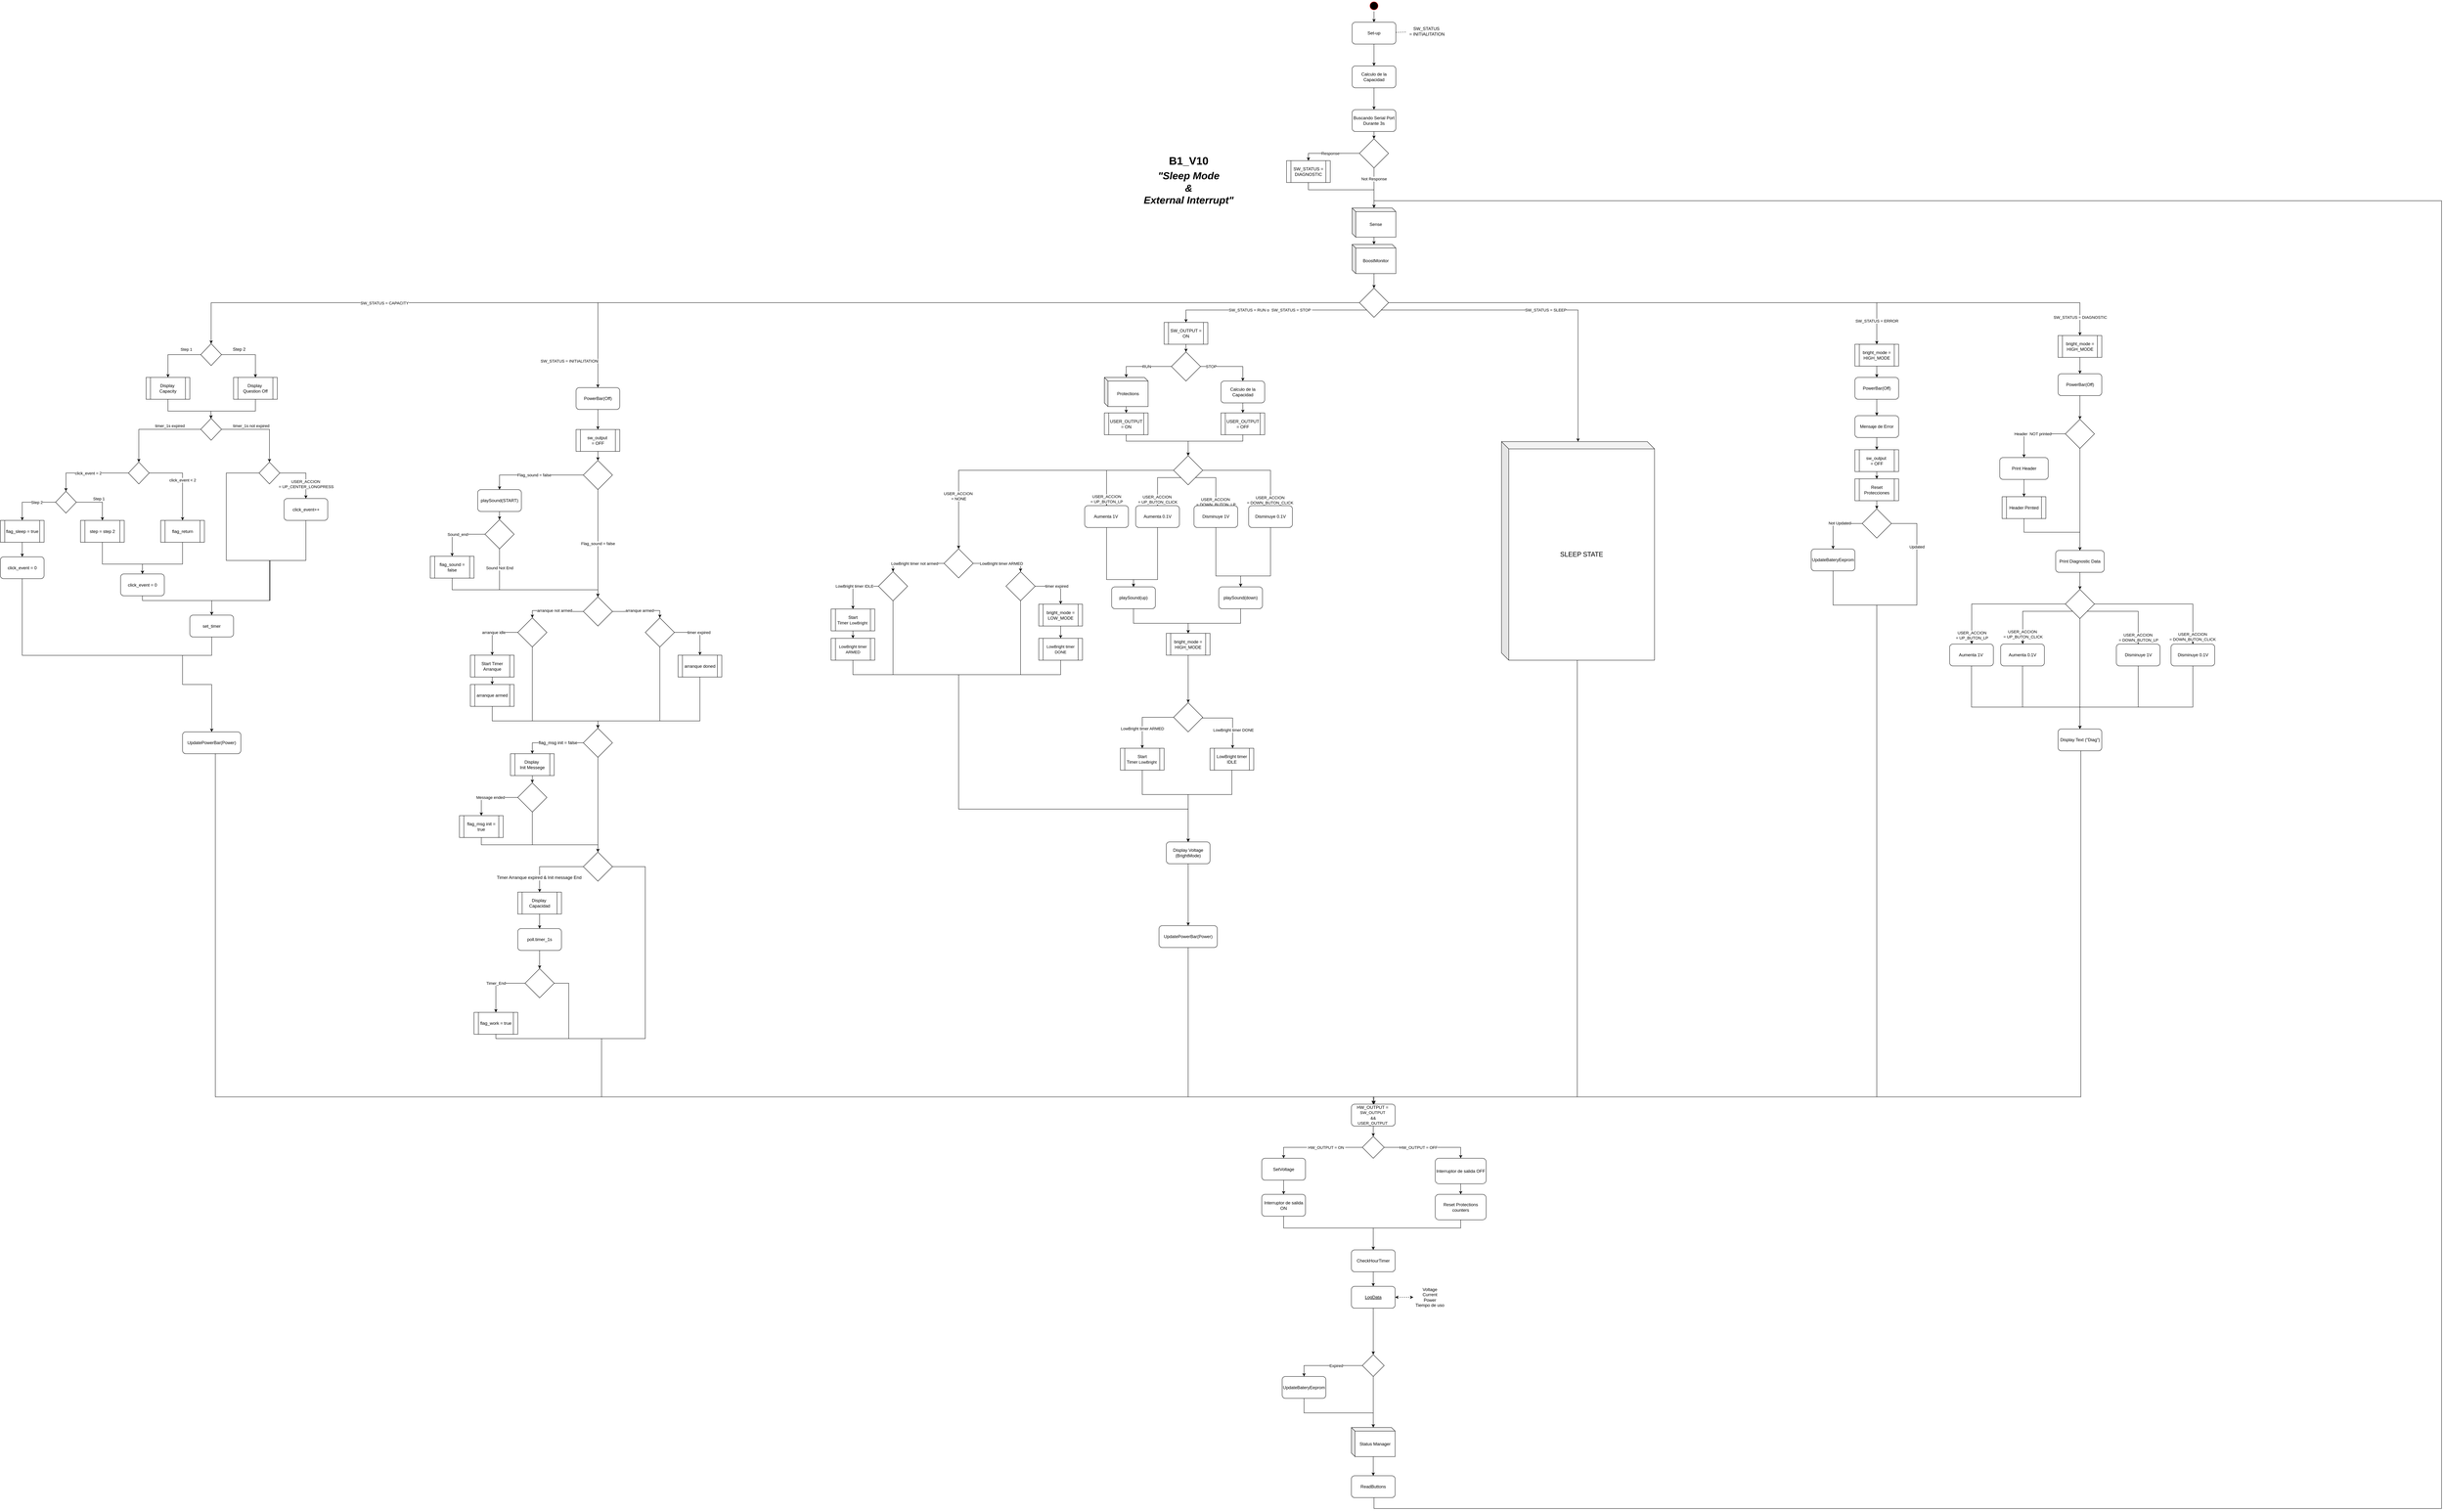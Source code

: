 <mxfile version="13.2.2" type="device" pages="5"><diagram name="B1_V10" id="glGocLATi1if9tQTDRDP"><mxGraphModel dx="6286" dy="1246" grid="1" gridSize="10" guides="1" tooltips="0" connect="1" arrows="1" fold="1" page="0" pageScale="1" pageWidth="1169" pageHeight="827" math="0" shadow="0"><root><mxCell id="KJZN4QSeBZsimf8XrtOt-0"/><mxCell id="KJZN4QSeBZsimf8XrtOt-1" parent="KJZN4QSeBZsimf8XrtOt-0"/><mxCell id="Roac4K4DDtZRb6RYGNBo-1" style="edgeStyle=orthogonalEdgeStyle;rounded=0;orthogonalLoop=1;jettySize=auto;html=1;exitX=0;exitY=0.5;exitDx=0;exitDy=0;" parent="KJZN4QSeBZsimf8XrtOt-1" source="KJZN4QSeBZsimf8XrtOt-33" target="Roac4K4DDtZRb6RYGNBo-3" edge="1"><mxGeometry relative="1" as="geometry"><mxPoint x="-2650" y="500" as="targetPoint"/></mxGeometry></mxCell><mxCell id="Roac4K4DDtZRb6RYGNBo-2" value="SW_STATUS = CAPACITY" style="edgeLabel;html=1;align=center;verticalAlign=middle;resizable=0;points=[];" parent="Roac4K4DDtZRb6RYGNBo-1" vertex="1" connectable="0"><mxGeometry x="0.64" y="1" relative="1" as="geometry"><mxPoint as="offset"/></mxGeometry></mxCell><mxCell id="KJZN4QSeBZsimf8XrtOt-32" style="edgeStyle=orthogonalEdgeStyle;rounded=0;orthogonalLoop=1;jettySize=auto;html=1;" parent="KJZN4QSeBZsimf8XrtOt-1" source="KJZN4QSeBZsimf8XrtOt-4" target="KJZN4QSeBZsimf8XrtOt-31" edge="1"><mxGeometry relative="1" as="geometry"/></mxCell><mxCell id="KJZN4QSeBZsimf8XrtOt-4" value="" style="ellipse;html=1;shape=startState;fillColor=#000000;strokeColor=#ff0000;" parent="KJZN4QSeBZsimf8XrtOt-1" vertex="1"><mxGeometry x="-1055" y="-390" width="30" height="30" as="geometry"/></mxCell><mxCell id="KJZN4QSeBZsimf8XrtOt-5" value="B1_V10" style="text;html=1;align=center;verticalAlign=middle;resizable=0;points=[];autosize=1;horizontal=1;fontSize=30;fontStyle=1" parent="KJZN4QSeBZsimf8XrtOt-1" vertex="1"><mxGeometry x="-1609" y="30" width="120" height="40" as="geometry"/></mxCell><mxCell id="KJZN4QSeBZsimf8XrtOt-10" value="&quot;Sleep Mode &lt;br&gt;&amp;amp;&lt;br&gt;External Interrupt&quot;" style="text;html=1;align=center;verticalAlign=middle;resizable=0;points=[];autosize=1;horizontal=1;fontSize=28;fontStyle=3" parent="KJZN4QSeBZsimf8XrtOt-1" vertex="1"><mxGeometry x="-1679" y="70" width="260" height="110" as="geometry"/></mxCell><mxCell id="jaCGJIhByV2iJYmkqptb-1" style="edgeStyle=orthogonalEdgeStyle;rounded=0;orthogonalLoop=1;jettySize=auto;html=1;" parent="KJZN4QSeBZsimf8XrtOt-1" source="ruG5vH_31Uw-ZUmo2fAi-0" target="xvpuPWjoxFshzSVPssFp-0" edge="1"><mxGeometry relative="1" as="geometry"><mxPoint x="-1040" y="20" as="targetPoint"/><mxPoint x="-1040" y="-150" as="sourcePoint"/></mxGeometry></mxCell><mxCell id="ruG5vH_31Uw-ZUmo2fAi-1" style="edgeStyle=orthogonalEdgeStyle;curved=1;rounded=0;orthogonalLoop=1;jettySize=auto;html=1;" parent="KJZN4QSeBZsimf8XrtOt-1" source="KJZN4QSeBZsimf8XrtOt-31" target="ruG5vH_31Uw-ZUmo2fAi-0" edge="1"><mxGeometry relative="1" as="geometry"/></mxCell><mxCell id="KJZN4QSeBZsimf8XrtOt-31" value="Set-up" style="rounded=1;whiteSpace=wrap;html=1;" parent="KJZN4QSeBZsimf8XrtOt-1" vertex="1"><mxGeometry x="-1100" y="-330" width="120" height="60" as="geometry"/></mxCell><mxCell id="KJZN4QSeBZsimf8XrtOt-36" value="SW_STATUS = INITIALITATION" style="edgeStyle=orthogonalEdgeStyle;rounded=0;orthogonalLoop=1;jettySize=auto;html=1;entryX=0.5;entryY=0;entryDx=0;entryDy=0;" parent="KJZN4QSeBZsimf8XrtOt-1" source="KJZN4QSeBZsimf8XrtOt-33" target="mW6j5ts43OMNuMktLH18-0" edge="1"><mxGeometry x="0.799" y="80" relative="1" as="geometry"><mxPoint x="-2200" y="560" as="targetPoint"/><Array as="points"><mxPoint x="-3170" y="440"/></Array><mxPoint x="-80" y="80" as="offset"/></mxGeometry></mxCell><mxCell id="_vSy-FpbOcEKtkJC-ArK-12" value="SW_STATUS = RUN o&amp;nbsp; SW_STATUS = STOP&amp;nbsp;&lt;span style=&quot;color: rgba(0 , 0 , 0 , 0) ; font-family: monospace ; font-size: 0px ; background-color: rgb(248 , 249 , 250)&quot;&gt;%3CmxGraphModel%3E%3Croot%3E%3CmxCell%20id%3D%220%22%2F%3E%3CmxCell%20id%3D%221%22%20parent%3D%220%22%2F%3E%3CUserObject%20label%3D%22Protections%22%20id%3D%222%22%3E%3CmxCell%20style%3D%22shape%3Dcube%3BwhiteSpace%3Dwrap%3Bhtml%3D1%3BboundedLbl%3D1%3BbackgroundOutline%3D1%3BdarkOpacity%3D0.05%3BdarkOpacity2%3D0.1%3Bsize%3D10%3B%22%20vertex%3D%221%22%20parent%3D%221%22%3E%3CmxGeometry%20x%3D%22-1100%22%20y%3D%22300%22%20width%3D%22120%22%20height%3D%2280%22%20as%3D%22geometry%22%2F%3E%3C%2FmxCell%3E%3C%2FUserObject%3E%3C%2Froot%3E%3C%2FmxGraphModel%3SW&lt;/span&gt;&lt;span style=&quot;color: rgba(0 , 0 , 0 , 0) ; font-family: monospace ; font-size: 0px ; background-color: rgb(248 , 249 , 250)&quot;&gt;%3CmxGraphModel%3E%3Croot%3E%3CmxCell%20id%3D%220%22%2F%3E%3CmxCell%20id%3D%221%22%20parent%3D%220%22%2F%3E%3CUserObject%20label%3D%22Protections%22%20id%3D%222%22%3E%3CmxCell%20style%3D%22shape%3Dcube%3BwhiteSpace%3Dwrap%3Bhtml%3D1%3BboundedLbl%3D1%3BbackgroundOutline%3D1%3BdarkOpacity%3D0.05%3BdarkOpacity2%3D0.1%3Bsize%3D10%3B%22%20vertex%3D%221%22%20parent%3D%221%22%3E%3CmxGeometry%20x%3D%22-1100%22%20y%3D%22300%22%20width%3D%22120%22%20height%3D%2280%22%20as%3D%22geometry%22%2F%3E%3C%2FmxCell%3E%3C%2FUserObject%3E%3C%2Froot%3E%3C%2FmxGraphModel%3E&lt;/span&gt;" style="edgeStyle=orthogonalEdgeStyle;rounded=0;orthogonalLoop=1;jettySize=auto;html=1;" parent="KJZN4QSeBZsimf8XrtOt-1" source="KJZN4QSeBZsimf8XrtOt-33" target="KrmIJJNTHYVdKuvQiynX-10" edge="1"><mxGeometry relative="1" as="geometry"><mxPoint x="-1554" y="500" as="targetPoint"/><Array as="points"><mxPoint x="-1556" y="460"/><mxPoint x="-1556" y="510"/></Array></mxGeometry></mxCell><mxCell id="NyqkF-gbz-_48I7BSh4u-46" value="SW_STATUS = SLEEP" style="edgeStyle=orthogonalEdgeStyle;rounded=0;orthogonalLoop=1;jettySize=auto;html=1;exitX=1;exitY=1;exitDx=0;exitDy=0;" parent="KJZN4QSeBZsimf8XrtOt-1" source="KJZN4QSeBZsimf8XrtOt-33" target="21zlbozu3UNSe2jRhIxl-0" edge="1"><mxGeometry relative="1" as="geometry"><mxPoint x="-498" y="494" as="targetPoint"/></mxGeometry></mxCell><mxCell id="xvpuPWjoxFshzSVPssFp-16" style="edgeStyle=orthogonalEdgeStyle;rounded=0;orthogonalLoop=1;jettySize=auto;html=1;" parent="KJZN4QSeBZsimf8XrtOt-1" source="KJZN4QSeBZsimf8XrtOt-33" target="mW6j5ts43OMNuMktLH18-47" edge="1"><mxGeometry relative="1" as="geometry"/></mxCell><mxCell id="xvpuPWjoxFshzSVPssFp-17" value="SW_STATUS = DIAGNOSTIC" style="edgeLabel;html=1;align=center;verticalAlign=middle;resizable=0;points=[];" parent="xvpuPWjoxFshzSVPssFp-16" vertex="1" connectable="0"><mxGeometry x="0.468" y="-1" relative="1" as="geometry"><mxPoint x="438.5" y="39" as="offset"/></mxGeometry></mxCell><mxCell id="KJZN4QSeBZsimf8XrtOt-33" value="" style="rhombus;whiteSpace=wrap;html=1;" parent="KJZN4QSeBZsimf8XrtOt-1" vertex="1"><mxGeometry x="-1080" y="400" width="80" height="80" as="geometry"/></mxCell><mxCell id="UTd4kLMVd0B-0NjD8isi-1" value="&lt;span style=&quot;color: rgb(0 , 0 , 0) ; font-family: &amp;#34;helvetica&amp;#34; ; font-size: 12px ; font-style: normal ; font-weight: 400 ; letter-spacing: normal ; text-align: center ; text-indent: 0px ; text-transform: none ; word-spacing: 0px ; background-color: rgb(255 , 255 , 255) ; display: inline ; float: none&quot;&gt;Timer Arranque expired &amp;amp; Init message End&amp;nbsp;&lt;/span&gt;" style="edgeStyle=orthogonalEdgeStyle;rounded=0;orthogonalLoop=1;jettySize=auto;html=1;fontSize=12;" parent="KJZN4QSeBZsimf8XrtOt-1" source="h6twncE5I4OJgi1WDBt--36" target="h6twncE5I4OJgi1WDBt--44" edge="1"><mxGeometry x="0.263" y="30" relative="1" as="geometry"><mxPoint x="-3180" y="2033" as="sourcePoint"/><Array as="points"/><mxPoint x="-30" y="30" as="offset"/></mxGeometry></mxCell><mxCell id="NyqkF-gbz-_48I7BSh4u-9" style="edgeStyle=orthogonalEdgeStyle;rounded=0;orthogonalLoop=1;jettySize=auto;html=1;" parent="KJZN4QSeBZsimf8XrtOt-1" source="UTd4kLMVd0B-0NjD8isi-0" target="cbW24bWSP_oCrNT920_E-14" edge="1"><mxGeometry relative="1" as="geometry"><mxPoint x="-1040.0" y="1612.5" as="targetPoint"/><Array as="points"><mxPoint x="-3450" y="2460"/><mxPoint x="-3160" y="2460"/><mxPoint x="-3160" y="2620"/><mxPoint x="-1040" y="2620"/></Array><mxPoint x="-2209.967" y="1364.24" as="sourcePoint"/></mxGeometry></mxCell><mxCell id="jaCGJIhByV2iJYmkqptb-2" style="edgeStyle=orthogonalEdgeStyle;rounded=0;orthogonalLoop=1;jettySize=auto;html=1;" parent="KJZN4QSeBZsimf8XrtOt-1" source="BdTzx2jqWgnnfkIgsNBx-0" target="KJZN4QSeBZsimf8XrtOt-33" edge="1"><mxGeometry relative="1" as="geometry"><mxPoint x="-1039.941" y="280.0" as="sourcePoint"/><mxPoint x="-1040.059" y="300.059" as="targetPoint"/></mxGeometry></mxCell><mxCell id="NyqkF-gbz-_48I7BSh4u-0" value="" style="rhombus;whiteSpace=wrap;html=1;" parent="KJZN4QSeBZsimf8XrtOt-1" vertex="1"><mxGeometry x="-1072" y="2728.5" width="60" height="60" as="geometry"/></mxCell><mxCell id="NyqkF-gbz-_48I7BSh4u-1" value="&amp;nbsp;HW_OUTPUT = ON&amp;nbsp;" style="edgeStyle=orthogonalEdgeStyle;rounded=0;orthogonalLoop=1;jettySize=auto;html=1;" parent="KJZN4QSeBZsimf8XrtOt-1" source="NyqkF-gbz-_48I7BSh4u-0" target="NyqkF-gbz-_48I7BSh4u-5" edge="1"><mxGeometry x="-0.187" relative="1" as="geometry"><mxPoint x="-1258" y="2668.5" as="targetPoint"/><Array as="points"><mxPoint x="-1288" y="2758.5"/></Array><mxPoint as="offset"/></mxGeometry></mxCell><mxCell id="NyqkF-gbz-_48I7BSh4u-2" value="HW_OUTPUT = OFF" style="edgeStyle=orthogonalEdgeStyle;rounded=0;orthogonalLoop=1;jettySize=auto;html=1;" parent="KJZN4QSeBZsimf8XrtOt-1" source="NyqkF-gbz-_48I7BSh4u-0" target="NyqkF-gbz-_48I7BSh4u-6" edge="1"><mxGeometry x="-0.218" relative="1" as="geometry"><mxPoint x="-895" y="2777.5" as="targetPoint"/><Array as="points"><mxPoint x="-802" y="2759"/></Array><mxPoint as="offset"/></mxGeometry></mxCell><mxCell id="cbW24bWSP_oCrNT920_E-2" style="edgeStyle=orthogonalEdgeStyle;rounded=0;orthogonalLoop=1;jettySize=auto;html=1;" parent="KJZN4QSeBZsimf8XrtOt-1" source="NyqkF-gbz-_48I7BSh4u-3" target="xvpuPWjoxFshzSVPssFp-44" edge="1"><mxGeometry relative="1" as="geometry"><Array as="points"><mxPoint x="-1288" y="2980"/><mxPoint x="-1042" y="2980"/></Array><mxPoint x="-1042" y="3010" as="targetPoint"/></mxGeometry></mxCell><mxCell id="NyqkF-gbz-_48I7BSh4u-3" value="Interruptor de salida ON" style="rounded=1;whiteSpace=wrap;html=1;" parent="KJZN4QSeBZsimf8XrtOt-1" vertex="1"><mxGeometry x="-1348" y="2887.5" width="120" height="60" as="geometry"/></mxCell><mxCell id="NyqkF-gbz-_48I7BSh4u-4" style="edgeStyle=orthogonalEdgeStyle;rounded=0;orthogonalLoop=1;jettySize=auto;html=1;" parent="KJZN4QSeBZsimf8XrtOt-1" source="NyqkF-gbz-_48I7BSh4u-5" target="NyqkF-gbz-_48I7BSh4u-3" edge="1"><mxGeometry relative="1" as="geometry"/></mxCell><mxCell id="NyqkF-gbz-_48I7BSh4u-5" value="SetVoltage" style="rounded=1;whiteSpace=wrap;html=1;" parent="KJZN4QSeBZsimf8XrtOt-1" vertex="1"><mxGeometry x="-1348" y="2788.5" width="120" height="60" as="geometry"/></mxCell><mxCell id="cbW24bWSP_oCrNT920_E-1" style="edgeStyle=orthogonalEdgeStyle;rounded=0;orthogonalLoop=1;jettySize=auto;html=1;" parent="KJZN4QSeBZsimf8XrtOt-1" source="KNQbeI_EjnVi1IZX2qGa-0" target="xvpuPWjoxFshzSVPssFp-44" edge="1"><mxGeometry relative="1" as="geometry"><Array as="points"><mxPoint x="-802" y="2980"/><mxPoint x="-1042" y="2980"/></Array><mxPoint x="-1042" y="3010" as="targetPoint"/></mxGeometry></mxCell><mxCell id="KNQbeI_EjnVi1IZX2qGa-1" style="edgeStyle=orthogonalEdgeStyle;rounded=0;orthogonalLoop=1;jettySize=auto;html=1;endArrow=classic;endFill=1;fontSize=12;" parent="KJZN4QSeBZsimf8XrtOt-1" source="NyqkF-gbz-_48I7BSh4u-6" target="KNQbeI_EjnVi1IZX2qGa-0" edge="1"><mxGeometry relative="1" as="geometry"/></mxCell><mxCell id="NyqkF-gbz-_48I7BSh4u-6" value="Interruptor de salida OFF" style="rounded=1;whiteSpace=wrap;html=1;" parent="KJZN4QSeBZsimf8XrtOt-1" vertex="1"><mxGeometry x="-872" y="2788.5" width="140" height="70" as="geometry"/></mxCell><mxCell id="NyqkF-gbz-_48I7BSh4u-14" value="USER_ACCION &lt;br&gt;= UP_BUTON_LP" style="edgeStyle=orthogonalEdgeStyle;rounded=0;orthogonalLoop=1;jettySize=auto;html=1;" parent="KJZN4QSeBZsimf8XrtOt-1" source="NyqkF-gbz-_48I7BSh4u-10" target="NyqkF-gbz-_48I7BSh4u-31" edge="1"><mxGeometry x="0.87" relative="1" as="geometry"><mxPoint x="-1950" y="1000" as="targetPoint"/><Array as="points"><mxPoint x="-1774" y="900"/></Array><mxPoint as="offset"/></mxGeometry></mxCell><mxCell id="NyqkF-gbz-_48I7BSh4u-16" value="&lt;span style=&quot;color: rgb(0 , 0 , 0) ; font-family: &amp;#34;helvetica&amp;#34; ; font-size: 11px ; font-style: normal ; font-weight: 400 ; letter-spacing: normal ; text-align: center ; text-indent: 0px ; text-transform: none ; word-spacing: 0px ; background-color: rgb(255 , 255 , 255) ; display: inline ; float: none&quot;&gt;USER_ACCION&lt;span&gt;&amp;nbsp;&lt;/span&gt;&lt;/span&gt;&lt;br style=&quot;color: rgb(0 , 0 , 0) ; font-family: &amp;#34;helvetica&amp;#34; ; font-size: 11px ; font-style: normal ; font-weight: 400 ; letter-spacing: normal ; text-align: center ; text-indent: 0px ; text-transform: none ; word-spacing: 0px&quot;&gt;&lt;span style=&quot;color: rgb(0 , 0 , 0) ; font-family: &amp;#34;helvetica&amp;#34; ; font-size: 11px ; font-style: normal ; font-weight: 400 ; letter-spacing: normal ; text-align: center ; text-indent: 0px ; text-transform: none ; word-spacing: 0px ; background-color: rgb(255 , 255 , 255) ; display: inline ; float: none&quot;&gt;= UP_BUTON_CLICK&lt;/span&gt;" style="edgeStyle=orthogonalEdgeStyle;rounded=0;orthogonalLoop=1;jettySize=auto;html=1;exitX=0;exitY=1;exitDx=0;exitDy=0;" parent="KJZN4QSeBZsimf8XrtOt-1" source="NyqkF-gbz-_48I7BSh4u-10" target="NyqkF-gbz-_48I7BSh4u-32" edge="1"><mxGeometry x="0.759" relative="1" as="geometry"><mxPoint x="-1790" y="1000" as="targetPoint"/><Array as="points"><mxPoint x="-1634" y="920"/></Array><mxPoint as="offset"/></mxGeometry></mxCell><mxCell id="NyqkF-gbz-_48I7BSh4u-18" value="&lt;span style=&quot;color: rgb(0 , 0 , 0) ; font-family: &amp;#34;helvetica&amp;#34; ; font-size: 11px ; font-style: normal ; font-weight: 400 ; letter-spacing: normal ; text-align: center ; text-indent: 0px ; text-transform: none ; word-spacing: 0px ; background-color: rgb(255 , 255 , 255) ; display: inline ; float: none&quot;&gt;USER_ACCION&lt;span&gt;&amp;nbsp;&lt;/span&gt;&lt;/span&gt;&lt;br style=&quot;color: rgb(0 , 0 , 0) ; font-family: &amp;#34;helvetica&amp;#34; ; font-size: 11px ; font-style: normal ; font-weight: 400 ; letter-spacing: normal ; text-align: center ; text-indent: 0px ; text-transform: none ; word-spacing: 0px&quot;&gt;&lt;span style=&quot;color: rgb(0 , 0 , 0) ; font-family: &amp;#34;helvetica&amp;#34; ; font-size: 11px ; font-style: normal ; font-weight: 400 ; letter-spacing: normal ; text-align: center ; text-indent: 0px ; text-transform: none ; word-spacing: 0px ; background-color: rgb(255 , 255 , 255) ; display: inline ; float: none&quot;&gt;= DOWN_BUTON_LP&lt;/span&gt;" style="edgeStyle=orthogonalEdgeStyle;rounded=0;orthogonalLoop=1;jettySize=auto;html=1;exitX=1;exitY=1;exitDx=0;exitDy=0;" parent="KJZN4QSeBZsimf8XrtOt-1" source="NyqkF-gbz-_48I7BSh4u-10" target="NyqkF-gbz-_48I7BSh4u-35" edge="1"><mxGeometry x="0.841" relative="1" as="geometry"><mxPoint x="-1310" y="1010" as="targetPoint"/><Array as="points"><mxPoint x="-1474" y="920"/></Array><mxPoint as="offset"/></mxGeometry></mxCell><mxCell id="NyqkF-gbz-_48I7BSh4u-20" value="&lt;span style=&quot;color: rgb(0 , 0 , 0) ; font-size: 11px ; font-style: normal ; font-weight: 400 ; letter-spacing: normal ; text-align: center ; text-indent: 0px ; text-transform: none ; word-spacing: 0px ; background-color: rgb(255 , 255 , 255) ; font-family: &amp;#34;helvetica&amp;#34; ; display: inline ; float: none&quot;&gt;USER_ACCION&lt;span&gt;&amp;nbsp;&lt;/span&gt;&lt;/span&gt;&lt;br style=&quot;color: rgb(0 , 0 , 0) ; font-size: 11px ; font-style: normal ; font-weight: 400 ; letter-spacing: normal ; text-align: center ; text-indent: 0px ; text-transform: none ; word-spacing: 0px ; font-family: &amp;#34;helvetica&amp;#34;&quot;&gt;&lt;span style=&quot;color: rgb(0 , 0 , 0) ; font-size: 11px ; font-style: normal ; font-weight: 400 ; letter-spacing: normal ; text-align: center ; text-indent: 0px ; text-transform: none ; word-spacing: 0px ; background-color: rgb(255 , 255 , 255) ; font-family: &amp;#34;helvetica&amp;#34; ; display: inline ; float: none&quot;&gt;= DOWN_BUTON_CLICK&amp;nbsp;&lt;/span&gt;" style="edgeStyle=orthogonalEdgeStyle;rounded=0;orthogonalLoop=1;jettySize=auto;html=1;" parent="KJZN4QSeBZsimf8XrtOt-1" source="NyqkF-gbz-_48I7BSh4u-10" target="NyqkF-gbz-_48I7BSh4u-36" edge="1"><mxGeometry x="0.895" relative="1" as="geometry"><mxPoint x="-1150" y="1010" as="targetPoint"/><Array as="points"><mxPoint x="-1324" y="900"/></Array><mxPoint as="offset"/></mxGeometry></mxCell><mxCell id="NyqkF-gbz-_48I7BSh4u-10" value="" style="rhombus;whiteSpace=wrap;html=1;" parent="KJZN4QSeBZsimf8XrtOt-1" vertex="1"><mxGeometry x="-1590" y="860" width="80" height="80" as="geometry"/></mxCell><mxCell id="NyqkF-gbz-_48I7BSh4u-37" style="edgeStyle=orthogonalEdgeStyle;rounded=0;orthogonalLoop=1;jettySize=auto;html=1;" parent="KJZN4QSeBZsimf8XrtOt-1" source="NyqkF-gbz-_48I7BSh4u-31" target="GLnvZfxHvNk9bzIlUB6R-5" edge="1"><mxGeometry relative="1" as="geometry"><mxPoint x="-1546" y="1152.5" as="targetPoint"/><Array as="points"><mxPoint x="-1774" y="1200"/><mxPoint x="-1700" y="1200"/></Array></mxGeometry></mxCell><mxCell id="NyqkF-gbz-_48I7BSh4u-31" value="Aumenta 1V&amp;nbsp;" style="rounded=1;whiteSpace=wrap;html=1;align=center;" parent="KJZN4QSeBZsimf8XrtOt-1" vertex="1"><mxGeometry x="-1834" y="997" width="120" height="60" as="geometry"/></mxCell><mxCell id="NyqkF-gbz-_48I7BSh4u-38" style="edgeStyle=orthogonalEdgeStyle;rounded=0;orthogonalLoop=1;jettySize=auto;html=1;" parent="KJZN4QSeBZsimf8XrtOt-1" source="NyqkF-gbz-_48I7BSh4u-32" target="GLnvZfxHvNk9bzIlUB6R-5" edge="1"><mxGeometry relative="1" as="geometry"><mxPoint x="-1546" y="1152.5" as="targetPoint"/><Array as="points"><mxPoint x="-1634" y="1200"/><mxPoint x="-1700" y="1200"/></Array></mxGeometry></mxCell><mxCell id="NyqkF-gbz-_48I7BSh4u-32" value="Aumenta 0.1V" style="rounded=1;whiteSpace=wrap;html=1;align=center;" parent="KJZN4QSeBZsimf8XrtOt-1" vertex="1"><mxGeometry x="-1694" y="997" width="120" height="60" as="geometry"/></mxCell><mxCell id="NyqkF-gbz-_48I7BSh4u-41" style="edgeStyle=orthogonalEdgeStyle;rounded=0;orthogonalLoop=1;jettySize=auto;html=1;" parent="KJZN4QSeBZsimf8XrtOt-1" source="NyqkF-gbz-_48I7BSh4u-35" target="GLnvZfxHvNk9bzIlUB6R-6" edge="1"><mxGeometry relative="1" as="geometry"><mxPoint x="-1546" y="1152.5" as="targetPoint"/><Array as="points"><mxPoint x="-1474" y="1190"/><mxPoint x="-1406" y="1190"/></Array></mxGeometry></mxCell><mxCell id="NyqkF-gbz-_48I7BSh4u-35" value="Disminuye 1V" style="rounded=1;whiteSpace=wrap;html=1;align=center;" parent="KJZN4QSeBZsimf8XrtOt-1" vertex="1"><mxGeometry x="-1534" y="997" width="120" height="60" as="geometry"/></mxCell><mxCell id="NyqkF-gbz-_48I7BSh4u-36" value="Disminuye 0.1V" style="rounded=1;whiteSpace=wrap;html=1;align=center;" parent="KJZN4QSeBZsimf8XrtOt-1" vertex="1"><mxGeometry x="-1384" y="997" width="120" height="60" as="geometry"/></mxCell><mxCell id="BdTzx2jqWgnnfkIgsNBx-3" style="edgeStyle=orthogonalEdgeStyle;rounded=0;orthogonalLoop=1;jettySize=auto;html=1;" parent="KJZN4QSeBZsimf8XrtOt-1" source="NyqkF-gbz-_48I7BSh4u-48" target="BdTzx2jqWgnnfkIgsNBx-2" edge="1"><mxGeometry relative="1" as="geometry"/></mxCell><mxCell id="NyqkF-gbz-_48I7BSh4u-48" value="Mensaje de Error" style="rounded=1;whiteSpace=wrap;html=1;align=center;" parent="KJZN4QSeBZsimf8XrtOt-1" vertex="1"><mxGeometry x="280" y="750.0" width="120" height="60" as="geometry"/></mxCell><mxCell id="mW6j5ts43OMNuMktLH18-9" style="edgeStyle=orthogonalEdgeStyle;rounded=0;orthogonalLoop=1;jettySize=auto;html=1;" parent="KJZN4QSeBZsimf8XrtOt-1" source="NyqkF-gbz-_48I7BSh4u-65" target="mW6j5ts43OMNuMktLH18-8" edge="1"><mxGeometry relative="1" as="geometry"/></mxCell><mxCell id="NyqkF-gbz-_48I7BSh4u-65" value="Display Voltage (BrightMode)" style="rounded=1;whiteSpace=wrap;html=1;" parent="KJZN4QSeBZsimf8XrtOt-1" vertex="1"><mxGeometry x="-1610" y="1920" width="120" height="60" as="geometry"/></mxCell><mxCell id="NyqkF-gbz-_48I7BSh4u-76" style="edgeStyle=orthogonalEdgeStyle;rounded=0;orthogonalLoop=1;jettySize=auto;html=1;" parent="KJZN4QSeBZsimf8XrtOt-1" source="NyqkF-gbz-_48I7BSh4u-36" target="GLnvZfxHvNk9bzIlUB6R-6" edge="1"><mxGeometry relative="1" as="geometry"><mxPoint x="-1149.971" y="1075" as="sourcePoint"/><mxPoint x="-1546" y="1152.5" as="targetPoint"/><Array as="points"><mxPoint x="-1324" y="1190"/><mxPoint x="-1406" y="1190"/></Array></mxGeometry></mxCell><mxCell id="NyqkF-gbz-_48I7BSh4u-93" style="edgeStyle=orthogonalEdgeStyle;rounded=0;orthogonalLoop=1;jettySize=auto;html=1;" parent="KJZN4QSeBZsimf8XrtOt-1" source="nh4rx67fSPix08oUAfmg-0" target="cbW24bWSP_oCrNT920_E-14" edge="1"><mxGeometry relative="1" as="geometry"><Array as="points"><mxPoint x="220" y="1270"/><mxPoint x="340" y="1270"/><mxPoint x="340" y="2620"/><mxPoint x="-1040" y="2620"/></Array><mxPoint x="-409.967" y="1050" as="sourcePoint"/><mxPoint x="-1040.0" y="1612.5" as="targetPoint"/></mxGeometry></mxCell><mxCell id="cbW24bWSP_oCrNT920_E-3" style="edgeStyle=orthogonalEdgeStyle;rounded=0;orthogonalLoop=1;jettySize=auto;html=1;" parent="KJZN4QSeBZsimf8XrtOt-1" source="h6twncE5I4OJgi1WDBt--54" target="B-05Loair7Pkp6i9BXt2-6" edge="1"><mxGeometry relative="1" as="geometry"><Array as="points"><mxPoint x="-1040" y="3680"/><mxPoint x="-1040" y="3750"/><mxPoint x="1890" y="3750"/><mxPoint x="1890" y="160"/><mxPoint x="-1040" y="160"/></Array><mxPoint x="-1040.0" y="360" as="targetPoint"/></mxGeometry></mxCell><mxCell id="cbW24bWSP_oCrNT920_E-8" value="SW_STATUS&amp;nbsp;&lt;br&gt;= INITIALITATION" style="text;html=1;align=center;verticalAlign=middle;resizable=0;points=[];autosize=1;" parent="KJZN4QSeBZsimf8XrtOt-1" vertex="1"><mxGeometry x="-950" y="-320" width="110" height="30" as="geometry"/></mxCell><mxCell id="cbW24bWSP_oCrNT920_E-9" value="" style="endArrow=none;dashed=1;html=1;" parent="KJZN4QSeBZsimf8XrtOt-1" source="KJZN4QSeBZsimf8XrtOt-31" target="cbW24bWSP_oCrNT920_E-8" edge="1"><mxGeometry width="50" height="50" relative="1" as="geometry"><mxPoint x="-880" y="-170" as="sourcePoint"/><mxPoint x="-830" y="-220" as="targetPoint"/></mxGeometry></mxCell><mxCell id="cbW24bWSP_oCrNT920_E-15" style="edgeStyle=orthogonalEdgeStyle;rounded=0;orthogonalLoop=1;jettySize=auto;html=1;" parent="KJZN4QSeBZsimf8XrtOt-1" source="cbW24bWSP_oCrNT920_E-14" target="NyqkF-gbz-_48I7BSh4u-0" edge="1"><mxGeometry relative="1" as="geometry"/></mxCell><UserObject label="BoostMonitor" link="data:page/id,PWQGfgC5HpiCWX8LgTH9" id="BdTzx2jqWgnnfkIgsNBx-0"><mxCell style="shape=cube;whiteSpace=wrap;html=1;boundedLbl=1;backgroundOutline=1;darkOpacity=0.05;darkOpacity2=0.1;size=10;" parent="KJZN4QSeBZsimf8XrtOt-1" vertex="1"><mxGeometry x="-1100" y="280" width="120" height="80" as="geometry"/></mxCell></UserObject><mxCell id="BdTzx2jqWgnnfkIgsNBx-6" style="edgeStyle=orthogonalEdgeStyle;rounded=0;orthogonalLoop=1;jettySize=auto;html=1;" parent="KJZN4QSeBZsimf8XrtOt-1" source="BdTzx2jqWgnnfkIgsNBx-2" target="BdTzx2jqWgnnfkIgsNBx-5" edge="1"><mxGeometry relative="1" as="geometry"/></mxCell><mxCell id="BdTzx2jqWgnnfkIgsNBx-2" value="sw_output&amp;nbsp;&lt;br&gt;= OFF" style="shape=process;whiteSpace=wrap;html=1;backgroundOutline=1;" parent="KJZN4QSeBZsimf8XrtOt-1" vertex="1"><mxGeometry x="280" y="843.5" width="120" height="60" as="geometry"/></mxCell><mxCell id="nh4rx67fSPix08oUAfmg-2" style="edgeStyle=orthogonalEdgeStyle;rounded=0;orthogonalLoop=1;jettySize=auto;html=1;" parent="KJZN4QSeBZsimf8XrtOt-1" source="BdTzx2jqWgnnfkIgsNBx-5" target="nh4rx67fSPix08oUAfmg-1" edge="1"><mxGeometry relative="1" as="geometry"/></mxCell><mxCell id="BdTzx2jqWgnnfkIgsNBx-5" value="Reset Protecciones" style="shape=process;whiteSpace=wrap;html=1;backgroundOutline=1;" parent="KJZN4QSeBZsimf8XrtOt-1" vertex="1"><mxGeometry x="280" y="923.5" width="120" height="60" as="geometry"/></mxCell><mxCell id="B-05Loair7Pkp6i9BXt2-2" style="edgeStyle=orthogonalEdgeStyle;rounded=0;orthogonalLoop=1;jettySize=auto;html=1;" parent="KJZN4QSeBZsimf8XrtOt-1" source="B-05Loair7Pkp6i9BXt2-0" target="B-05Loair7Pkp6i9BXt2-1" edge="1"><mxGeometry relative="1" as="geometry"><Array as="points"><mxPoint x="-1720" y="615"/></Array></mxGeometry></mxCell><mxCell id="B-05Loair7Pkp6i9BXt2-5" value="RUN" style="edgeLabel;html=1;align=center;verticalAlign=middle;resizable=0;points=[];" parent="B-05Loair7Pkp6i9BXt2-2" vertex="1" connectable="0"><mxGeometry x="-0.085" y="-3" relative="1" as="geometry"><mxPoint x="2.19" y="2.98" as="offset"/></mxGeometry></mxCell><mxCell id="B-05Loair7Pkp6i9BXt2-4" value="STOP" style="edgeStyle=orthogonalEdgeStyle;rounded=0;orthogonalLoop=1;jettySize=auto;html=1;" parent="KJZN4QSeBZsimf8XrtOt-1" source="B-05Loair7Pkp6i9BXt2-0" target="ruG5vH_31Uw-ZUmo2fAi-2" edge="1"><mxGeometry x="-0.633" relative="1" as="geometry"><mxPoint x="-1400" y="650" as="targetPoint"/><Array as="points"><mxPoint x="-1400" y="615"/></Array><mxPoint as="offset"/></mxGeometry></mxCell><mxCell id="B-05Loair7Pkp6i9BXt2-0" value="" style="rhombus;whiteSpace=wrap;html=1;" parent="KJZN4QSeBZsimf8XrtOt-1" vertex="1"><mxGeometry x="-1596" y="575" width="80" height="80" as="geometry"/></mxCell><mxCell id="B-05Loair7Pkp6i9BXt2-3" style="edgeStyle=orthogonalEdgeStyle;rounded=0;orthogonalLoop=1;jettySize=auto;html=1;" parent="KJZN4QSeBZsimf8XrtOt-1" source="KrmIJJNTHYVdKuvQiynX-8" target="NyqkF-gbz-_48I7BSh4u-10" edge="1"><mxGeometry relative="1" as="geometry"><mxPoint x="-1720" y="750" as="sourcePoint"/><Array as="points"><mxPoint x="-1720" y="820"/><mxPoint x="-1550" y="820"/></Array></mxGeometry></mxCell><mxCell id="KrmIJJNTHYVdKuvQiynX-9" style="edgeStyle=orthogonalEdgeStyle;rounded=0;orthogonalLoop=1;jettySize=auto;html=1;fontSize=12;" parent="KJZN4QSeBZsimf8XrtOt-1" source="B-05Loair7Pkp6i9BXt2-1" target="KrmIJJNTHYVdKuvQiynX-8" edge="1"><mxGeometry relative="1" as="geometry"/></mxCell><UserObject label="Protections" link="data:page/id,NWTiNbbwA_urTKzZXyfJ" id="B-05Loair7Pkp6i9BXt2-1"><mxCell style="shape=cube;whiteSpace=wrap;html=1;boundedLbl=1;backgroundOutline=1;darkOpacity=0.05;darkOpacity2=0.1;size=10;" parent="KJZN4QSeBZsimf8XrtOt-1" vertex="1"><mxGeometry x="-1780" y="645" width="120" height="80" as="geometry"/></mxCell></UserObject><mxCell id="B-05Loair7Pkp6i9BXt2-9" style="edgeStyle=orthogonalEdgeStyle;rounded=0;orthogonalLoop=1;jettySize=auto;html=1;entryX=0.5;entryY=0;entryDx=0;entryDy=0;entryPerimeter=0;" parent="KJZN4QSeBZsimf8XrtOt-1" source="B-05Loair7Pkp6i9BXt2-6" target="BdTzx2jqWgnnfkIgsNBx-0" edge="1"><mxGeometry relative="1" as="geometry"/></mxCell><UserObject label="Sense" id="B-05Loair7Pkp6i9BXt2-6"><mxCell style="shape=cube;whiteSpace=wrap;html=1;boundedLbl=1;backgroundOutline=1;darkOpacity=0.05;darkOpacity2=0.1;size=10;" parent="KJZN4QSeBZsimf8XrtOt-1" vertex="1"><mxGeometry x="-1100" y="180" width="120" height="80" as="geometry"/></mxCell></UserObject><mxCell id="h6twncE5I4OJgi1WDBt--55" style="edgeStyle=orthogonalEdgeStyle;rounded=0;orthogonalLoop=1;jettySize=auto;html=1;" parent="KJZN4QSeBZsimf8XrtOt-1" source="B-05Loair7Pkp6i9BXt2-10" target="h6twncE5I4OJgi1WDBt--54" edge="1"><mxGeometry relative="1" as="geometry"/></mxCell><UserObject label="Status Manager" link="data:page/id,rvqr-Doow_cSDX-mkZN1" id="B-05Loair7Pkp6i9BXt2-10"><mxCell style="shape=cube;whiteSpace=wrap;html=1;boundedLbl=1;backgroundOutline=1;darkOpacity=0.05;darkOpacity2=0.1;size=10;" parent="KJZN4QSeBZsimf8XrtOt-1" vertex="1"><mxGeometry x="-1102" y="3527.5" width="120" height="80" as="geometry"/></mxCell></UserObject><mxCell id="cbW24bWSP_oCrNT920_E-14" value="HW_OUTPUT =&amp;nbsp;&lt;br&gt;&lt;span style=&quot;font-size: 11px ; background-color: rgb(255 , 255 , 255)&quot;&gt;SW_OUTPUT&amp;nbsp;&lt;/span&gt;&lt;br style=&quot;font-size: 11px&quot;&gt;&lt;span style=&quot;font-size: 11px ; background-color: rgb(255 , 255 , 255)&quot;&gt;&amp;amp;&amp;amp;&lt;/span&gt;&lt;br style=&quot;font-size: 11px&quot;&gt;&lt;span style=&quot;font-size: 11px ; background-color: rgb(255 , 255 , 255)&quot;&gt;&amp;nbsp;USER_OUTPUT&amp;nbsp;&amp;nbsp;&lt;/span&gt;" style="rounded=1;whiteSpace=wrap;html=1;" parent="KJZN4QSeBZsimf8XrtOt-1" vertex="1"><mxGeometry x="-1102" y="2640" width="120" height="60" as="geometry"/></mxCell><mxCell id="KrmIJJNTHYVdKuvQiynX-3" style="edgeStyle=orthogonalEdgeStyle;rounded=0;orthogonalLoop=1;jettySize=auto;html=1;" parent="KJZN4QSeBZsimf8XrtOt-1" source="mW6j5ts43OMNuMktLH18-8" target="cbW24bWSP_oCrNT920_E-14" edge="1"><mxGeometry relative="1" as="geometry"><Array as="points"><mxPoint x="-1550" y="2620"/><mxPoint x="-1040" y="2620"/></Array><mxPoint x="-1550" y="1535" as="sourcePoint"/><mxPoint x="-1040.0" y="1642.5" as="targetPoint"/></mxGeometry></mxCell><mxCell id="KrmIJJNTHYVdKuvQiynX-7" style="edgeStyle=orthogonalEdgeStyle;orthogonalLoop=1;jettySize=auto;html=1;entryX=0.5;entryY=0;entryDx=0;entryDy=0;fontSize=12;rounded=0;" parent="KJZN4QSeBZsimf8XrtOt-1" source="KrmIJJNTHYVdKuvQiynX-4" target="NyqkF-gbz-_48I7BSh4u-10" edge="1"><mxGeometry relative="1" as="geometry"><Array as="points"><mxPoint x="-1400" y="820"/><mxPoint x="-1550" y="820"/></Array></mxGeometry></mxCell><mxCell id="KrmIJJNTHYVdKuvQiynX-4" value="USER_OUTPUT = OFF" style="shape=process;whiteSpace=wrap;html=1;backgroundOutline=1;" parent="KJZN4QSeBZsimf8XrtOt-1" vertex="1"><mxGeometry x="-1460" y="742.5" width="120" height="60" as="geometry"/></mxCell><mxCell id="KrmIJJNTHYVdKuvQiynX-8" value="USER_OUTPUT = ON" style="shape=process;whiteSpace=wrap;html=1;backgroundOutline=1;" parent="KJZN4QSeBZsimf8XrtOt-1" vertex="1"><mxGeometry x="-1780" y="742.5" width="120" height="60" as="geometry"/></mxCell><mxCell id="KrmIJJNTHYVdKuvQiynX-11" style="edgeStyle=orthogonalEdgeStyle;rounded=0;orthogonalLoop=1;jettySize=auto;html=1;fontSize=12;" parent="KJZN4QSeBZsimf8XrtOt-1" source="KrmIJJNTHYVdKuvQiynX-10" target="B-05Loair7Pkp6i9BXt2-0" edge="1"><mxGeometry relative="1" as="geometry"/></mxCell><mxCell id="KrmIJJNTHYVdKuvQiynX-10" value="SW_OUTPUT = ON" style="shape=process;whiteSpace=wrap;html=1;backgroundOutline=1;" parent="KJZN4QSeBZsimf8XrtOt-1" vertex="1"><mxGeometry x="-1616" y="494" width="120" height="60" as="geometry"/></mxCell><mxCell id="KrmIJJNTHYVdKuvQiynX-15" style="edgeStyle=orthogonalEdgeStyle;rounded=0;orthogonalLoop=1;jettySize=auto;html=1;fontSize=12;" parent="KJZN4QSeBZsimf8XrtOt-1" source="KrmIJJNTHYVdKuvQiynX-14" target="h6twncE5I4OJgi1WDBt--0" edge="1"><mxGeometry relative="1" as="geometry"/></mxCell><mxCell id="KrmIJJNTHYVdKuvQiynX-14" value="sw_output&amp;nbsp;&lt;br&gt;= OFF" style="shape=process;whiteSpace=wrap;html=1;backgroundOutline=1;" parent="KJZN4QSeBZsimf8XrtOt-1" vertex="1"><mxGeometry x="-3230" y="788" width="120" height="60" as="geometry"/></mxCell><mxCell id="UTd4kLMVd0B-0NjD8isi-0" value="flag_work = true" style="shape=process;whiteSpace=wrap;html=1;backgroundOutline=1;" parent="KJZN4QSeBZsimf8XrtOt-1" vertex="1"><mxGeometry x="-3510" y="2388" width="120" height="60" as="geometry"/></mxCell><mxCell id="KNQbeI_EjnVi1IZX2qGa-0" value="Reset Protections counters" style="rounded=1;whiteSpace=wrap;html=1;" parent="KJZN4QSeBZsimf8XrtOt-1" vertex="1"><mxGeometry x="-872" y="2887.5" width="140" height="70" as="geometry"/></mxCell><mxCell id="GLnvZfxHvNk9bzIlUB6R-2" style="edgeStyle=orthogonalEdgeStyle;rounded=0;orthogonalLoop=1;jettySize=auto;html=1;" parent="KJZN4QSeBZsimf8XrtOt-1" source="GLnvZfxHvNk9bzIlUB6R-1" target="h6twncE5I4OJgi1WDBt--6" edge="1"><mxGeometry relative="1" as="geometry"><mxPoint x="-3180" y="1118" as="sourcePoint"/></mxGeometry></mxCell><mxCell id="GLnvZfxHvNk9bzIlUB6R-1" value="playSound(START)" style="rounded=1;whiteSpace=wrap;html=1;align=center;" parent="KJZN4QSeBZsimf8XrtOt-1" vertex="1"><mxGeometry x="-3500" y="953" width="120" height="60" as="geometry"/></mxCell><mxCell id="GLnvZfxHvNk9bzIlUB6R-4" style="edgeStyle=orthogonalEdgeStyle;rounded=0;orthogonalLoop=1;jettySize=auto;html=1;" parent="KJZN4QSeBZsimf8XrtOt-1" source="NyqkF-gbz-_48I7BSh4u-10" target="mW6j5ts43OMNuMktLH18-14" edge="1"><mxGeometry relative="1" as="geometry"><mxPoint x="-1544" y="1210" as="sourcePoint"/><Array as="points"><mxPoint x="-2180" y="900"/></Array></mxGeometry></mxCell><mxCell id="mW6j5ts43OMNuMktLH18-37" value="&lt;span style=&quot;font-family: &amp;#34;helvetica&amp;#34;&quot;&gt;USER_ACCION&amp;nbsp;&lt;/span&gt;&lt;br style=&quot;font-family: &amp;#34;helvetica&amp;#34;&quot;&gt;&lt;span style=&quot;font-family: &amp;#34;helvetica&amp;#34;&quot;&gt;= NONE&lt;/span&gt;" style="edgeLabel;html=1;align=center;verticalAlign=middle;resizable=0;points=[];" parent="GLnvZfxHvNk9bzIlUB6R-4" vertex="1" connectable="0"><mxGeometry x="0.465" y="71" relative="1" as="geometry"><mxPoint x="-71" y="71" as="offset"/></mxGeometry></mxCell><mxCell id="GLnvZfxHvNk9bzIlUB6R-8" style="edgeStyle=orthogonalEdgeStyle;rounded=0;orthogonalLoop=1;jettySize=auto;html=1;" parent="KJZN4QSeBZsimf8XrtOt-1" source="GLnvZfxHvNk9bzIlUB6R-5" target="mW6j5ts43OMNuMktLH18-41" edge="1"><mxGeometry relative="1" as="geometry"><Array as="points"><mxPoint x="-1700" y="1320"/><mxPoint x="-1550" y="1320"/></Array><mxPoint x="-1380" y="1560" as="targetPoint"/></mxGeometry></mxCell><mxCell id="GLnvZfxHvNk9bzIlUB6R-5" value="playSound(up)" style="rounded=1;whiteSpace=wrap;html=1;" parent="KJZN4QSeBZsimf8XrtOt-1" vertex="1"><mxGeometry x="-1760" y="1220" width="120" height="60" as="geometry"/></mxCell><mxCell id="GLnvZfxHvNk9bzIlUB6R-7" style="edgeStyle=orthogonalEdgeStyle;rounded=0;orthogonalLoop=1;jettySize=auto;html=1;entryX=0.5;entryY=0;entryDx=0;entryDy=0;" parent="KJZN4QSeBZsimf8XrtOt-1" source="GLnvZfxHvNk9bzIlUB6R-6" target="mW6j5ts43OMNuMktLH18-41" edge="1"><mxGeometry relative="1" as="geometry"><Array as="points"><mxPoint x="-1406" y="1320"/><mxPoint x="-1550" y="1320"/></Array><mxPoint x="-1390" y="1540" as="targetPoint"/></mxGeometry></mxCell><mxCell id="GLnvZfxHvNk9bzIlUB6R-6" value="playSound(down)" style="rounded=1;whiteSpace=wrap;html=1;" parent="KJZN4QSeBZsimf8XrtOt-1" vertex="1"><mxGeometry x="-1466" y="1220" width="120" height="60" as="geometry"/></mxCell><mxCell id="xvpuPWjoxFshzSVPssFp-2" style="edgeStyle=orthogonalEdgeStyle;rounded=0;orthogonalLoop=1;jettySize=auto;html=1;" parent="KJZN4QSeBZsimf8XrtOt-1" source="xvpuPWjoxFshzSVPssFp-0" target="xvpuPWjoxFshzSVPssFp-1" edge="1"><mxGeometry relative="1" as="geometry"/></mxCell><mxCell id="xvpuPWjoxFshzSVPssFp-0" value="Buscando Serial Port &lt;br&gt;Durante 3s" style="rounded=1;whiteSpace=wrap;html=1;" parent="KJZN4QSeBZsimf8XrtOt-1" vertex="1"><mxGeometry x="-1100" y="-90" width="120" height="60" as="geometry"/></mxCell><mxCell id="xvpuPWjoxFshzSVPssFp-4" value="Response" style="edgeStyle=orthogonalEdgeStyle;rounded=0;orthogonalLoop=1;jettySize=auto;html=1;" parent="KJZN4QSeBZsimf8XrtOt-1" source="xvpuPWjoxFshzSVPssFp-1" target="xvpuPWjoxFshzSVPssFp-3" edge="1"><mxGeometry relative="1" as="geometry"><Array as="points"><mxPoint x="-1220" y="30"/></Array></mxGeometry></mxCell><mxCell id="xvpuPWjoxFshzSVPssFp-6" value="Not Response" style="edgeStyle=orthogonalEdgeStyle;rounded=0;orthogonalLoop=1;jettySize=auto;html=1;" parent="KJZN4QSeBZsimf8XrtOt-1" source="xvpuPWjoxFshzSVPssFp-1" target="B-05Loair7Pkp6i9BXt2-6" edge="1"><mxGeometry x="-0.455" relative="1" as="geometry"><mxPoint as="offset"/></mxGeometry></mxCell><mxCell id="xvpuPWjoxFshzSVPssFp-1" value="" style="rhombus;whiteSpace=wrap;html=1;" parent="KJZN4QSeBZsimf8XrtOt-1" vertex="1"><mxGeometry x="-1080" y="-10" width="80" height="80" as="geometry"/></mxCell><mxCell id="xvpuPWjoxFshzSVPssFp-5" style="edgeStyle=orthogonalEdgeStyle;rounded=0;orthogonalLoop=1;jettySize=auto;html=1;" parent="KJZN4QSeBZsimf8XrtOt-1" source="xvpuPWjoxFshzSVPssFp-3" target="B-05Loair7Pkp6i9BXt2-6" edge="1"><mxGeometry relative="1" as="geometry"><Array as="points"><mxPoint x="-1220" y="130"/><mxPoint x="-1040" y="130"/></Array></mxGeometry></mxCell><mxCell id="xvpuPWjoxFshzSVPssFp-3" value="SW_STATUS = DIAGNOSTIC" style="shape=process;whiteSpace=wrap;html=1;backgroundOutline=1;" parent="KJZN4QSeBZsimf8XrtOt-1" vertex="1"><mxGeometry x="-1280" y="50" width="120" height="60" as="geometry"/></mxCell><mxCell id="xvpuPWjoxFshzSVPssFp-10" style="edgeStyle=orthogonalEdgeStyle;rounded=0;orthogonalLoop=1;jettySize=auto;html=1;" parent="KJZN4QSeBZsimf8XrtOt-1" source="xvpuPWjoxFshzSVPssFp-7" target="xvpuPWjoxFshzSVPssFp-9" edge="1"><mxGeometry relative="1" as="geometry"/></mxCell><mxCell id="xvpuPWjoxFshzSVPssFp-7" value="Print Header" style="rounded=1;whiteSpace=wrap;html=1;align=center;" parent="KJZN4QSeBZsimf8XrtOt-1" vertex="1"><mxGeometry x="677.5" y="865.0" width="133" height="60" as="geometry"/></mxCell><mxCell id="xvpuPWjoxFshzSVPssFp-15" style="edgeStyle=orthogonalEdgeStyle;rounded=0;orthogonalLoop=1;jettySize=auto;html=1;" parent="KJZN4QSeBZsimf8XrtOt-1" source="xvpuPWjoxFshzSVPssFp-9" target="xvpuPWjoxFshzSVPssFp-13" edge="1"><mxGeometry relative="1" as="geometry"><Array as="points"><mxPoint x="744.5" y="1070"/><mxPoint x="897.5" y="1070"/></Array></mxGeometry></mxCell><mxCell id="xvpuPWjoxFshzSVPssFp-9" value="Header Pirnted" style="shape=process;whiteSpace=wrap;html=1;backgroundOutline=1;" parent="KJZN4QSeBZsimf8XrtOt-1" vertex="1"><mxGeometry x="684" y="972.5" width="120" height="60" as="geometry"/></mxCell><mxCell id="xvpuPWjoxFshzSVPssFp-12" value="Header&amp;nbsp; NOT printed" style="edgeStyle=orthogonalEdgeStyle;rounded=0;orthogonalLoop=1;jettySize=auto;html=1;" parent="KJZN4QSeBZsimf8XrtOt-1" source="xvpuPWjoxFshzSVPssFp-11" target="xvpuPWjoxFshzSVPssFp-7" edge="1"><mxGeometry relative="1" as="geometry"/></mxCell><mxCell id="xvpuPWjoxFshzSVPssFp-14" style="edgeStyle=orthogonalEdgeStyle;rounded=0;orthogonalLoop=1;jettySize=auto;html=1;" parent="KJZN4QSeBZsimf8XrtOt-1" source="xvpuPWjoxFshzSVPssFp-11" target="xvpuPWjoxFshzSVPssFp-13" edge="1"><mxGeometry relative="1" as="geometry"/></mxCell><mxCell id="xvpuPWjoxFshzSVPssFp-11" value="" style="rhombus;whiteSpace=wrap;html=1;" parent="KJZN4QSeBZsimf8XrtOt-1" vertex="1"><mxGeometry x="857.5" y="760" width="80" height="80" as="geometry"/></mxCell><mxCell id="xvpuPWjoxFshzSVPssFp-18" style="edgeStyle=orthogonalEdgeStyle;rounded=0;orthogonalLoop=1;jettySize=auto;html=1;" parent="KJZN4QSeBZsimf8XrtOt-1" source="xvpuPWjoxFshzSVPssFp-34" target="cbW24bWSP_oCrNT920_E-14" edge="1"><mxGeometry relative="1" as="geometry"><mxPoint x="30" y="1300" as="sourcePoint"/><Array as="points"><mxPoint x="900" y="2620"/><mxPoint x="-1040" y="2620"/></Array></mxGeometry></mxCell><mxCell id="xvpuPWjoxFshzSVPssFp-42" style="edgeStyle=orthogonalEdgeStyle;rounded=0;orthogonalLoop=1;jettySize=auto;html=1;" parent="KJZN4QSeBZsimf8XrtOt-1" source="xvpuPWjoxFshzSVPssFp-13" target="xvpuPWjoxFshzSVPssFp-27" edge="1"><mxGeometry relative="1" as="geometry"/></mxCell><mxCell id="xvpuPWjoxFshzSVPssFp-13" value="Print Diagnostic Data" style="rounded=1;whiteSpace=wrap;html=1;align=center;" parent="KJZN4QSeBZsimf8XrtOt-1" vertex="1"><mxGeometry x="831" y="1120.0" width="133" height="60" as="geometry"/></mxCell><mxCell id="NyqkF-gbz-_48I7BSh4u-44" value="SW_STATUS = ERROR" style="edgeStyle=orthogonalEdgeStyle;rounded=0;orthogonalLoop=1;jettySize=auto;html=1;" parent="KJZN4QSeBZsimf8XrtOt-1" source="KJZN4QSeBZsimf8XrtOt-33" target="mW6j5ts43OMNuMktLH18-45" edge="1"><mxGeometry x="0.843" y="-50" relative="1" as="geometry"><mxPoint x="-72" y="550.0" as="targetPoint"/><mxPoint x="50" y="50" as="offset"/></mxGeometry></mxCell><mxCell id="xvpuPWjoxFshzSVPssFp-19" value="USER_ACCION &lt;br&gt;= UP_BUTON_LP" style="edgeStyle=orthogonalEdgeStyle;rounded=0;orthogonalLoop=1;jettySize=auto;html=1;exitX=0;exitY=0.5;exitDx=0;exitDy=0;" parent="KJZN4QSeBZsimf8XrtOt-1" source="xvpuPWjoxFshzSVPssFp-27" target="xvpuPWjoxFshzSVPssFp-23" edge="1"><mxGeometry x="0.87" relative="1" as="geometry"><mxPoint x="424" y="1380" as="targetPoint"/><Array as="points"><mxPoint x="600.5" y="1267"/></Array><mxPoint as="offset"/><mxPoint x="784.0" y="1280" as="sourcePoint"/></mxGeometry></mxCell><mxCell id="xvpuPWjoxFshzSVPssFp-20" value="&lt;span style=&quot;color: rgb(0 , 0 , 0) ; font-family: &amp;#34;helvetica&amp;#34; ; font-size: 11px ; font-style: normal ; font-weight: 400 ; letter-spacing: normal ; text-align: center ; text-indent: 0px ; text-transform: none ; word-spacing: 0px ; background-color: rgb(255 , 255 , 255) ; display: inline ; float: none&quot;&gt;USER_ACCION&lt;span&gt;&amp;nbsp;&lt;/span&gt;&lt;/span&gt;&lt;br style=&quot;color: rgb(0 , 0 , 0) ; font-family: &amp;#34;helvetica&amp;#34; ; font-size: 11px ; font-style: normal ; font-weight: 400 ; letter-spacing: normal ; text-align: center ; text-indent: 0px ; text-transform: none ; word-spacing: 0px&quot;&gt;&lt;span style=&quot;color: rgb(0 , 0 , 0) ; font-family: &amp;#34;helvetica&amp;#34; ; font-size: 11px ; font-style: normal ; font-weight: 400 ; letter-spacing: normal ; text-align: center ; text-indent: 0px ; text-transform: none ; word-spacing: 0px ; background-color: rgb(255 , 255 , 255) ; display: inline ; float: none&quot;&gt;= UP_BUTON_CLICK&lt;/span&gt;" style="edgeStyle=orthogonalEdgeStyle;rounded=0;orthogonalLoop=1;jettySize=auto;html=1;exitX=0;exitY=1;exitDx=0;exitDy=0;" parent="KJZN4QSeBZsimf8XrtOt-1" source="xvpuPWjoxFshzSVPssFp-27" target="xvpuPWjoxFshzSVPssFp-24" edge="1"><mxGeometry x="0.759" relative="1" as="geometry"><mxPoint x="584" y="1380" as="targetPoint"/><Array as="points"><mxPoint x="740.5" y="1287"/></Array><mxPoint as="offset"/><mxPoint x="804.0" y="1300" as="sourcePoint"/></mxGeometry></mxCell><mxCell id="xvpuPWjoxFshzSVPssFp-21" value="&lt;span style=&quot;color: rgb(0 , 0 , 0) ; font-family: &amp;#34;helvetica&amp;#34; ; font-size: 11px ; font-style: normal ; font-weight: 400 ; letter-spacing: normal ; text-align: center ; text-indent: 0px ; text-transform: none ; word-spacing: 0px ; background-color: rgb(255 , 255 , 255) ; display: inline ; float: none&quot;&gt;USER_ACCION&lt;span&gt;&amp;nbsp;&lt;/span&gt;&lt;/span&gt;&lt;br style=&quot;color: rgb(0 , 0 , 0) ; font-family: &amp;#34;helvetica&amp;#34; ; font-size: 11px ; font-style: normal ; font-weight: 400 ; letter-spacing: normal ; text-align: center ; text-indent: 0px ; text-transform: none ; word-spacing: 0px&quot;&gt;&lt;span style=&quot;color: rgb(0 , 0 , 0) ; font-family: &amp;#34;helvetica&amp;#34; ; font-size: 11px ; font-style: normal ; font-weight: 400 ; letter-spacing: normal ; text-align: center ; text-indent: 0px ; text-transform: none ; word-spacing: 0px ; background-color: rgb(255 , 255 , 255) ; display: inline ; float: none&quot;&gt;= DOWN_BUTON_LP&lt;/span&gt;" style="edgeStyle=orthogonalEdgeStyle;rounded=0;orthogonalLoop=1;jettySize=auto;html=1;exitX=1;exitY=1;exitDx=0;exitDy=0;" parent="KJZN4QSeBZsimf8XrtOt-1" source="xvpuPWjoxFshzSVPssFp-27" target="xvpuPWjoxFshzSVPssFp-25" edge="1"><mxGeometry x="0.841" relative="1" as="geometry"><mxPoint x="1221.5" y="1390" as="targetPoint"/><Array as="points"><mxPoint x="1057.5" y="1287"/></Array><mxPoint as="offset"/><mxPoint x="1001.5" y="1300" as="sourcePoint"/></mxGeometry></mxCell><mxCell id="xvpuPWjoxFshzSVPssFp-22" value="&lt;span style=&quot;color: rgb(0 , 0 , 0) ; font-size: 11px ; font-style: normal ; font-weight: 400 ; letter-spacing: normal ; text-align: center ; text-indent: 0px ; text-transform: none ; word-spacing: 0px ; background-color: rgb(255 , 255 , 255) ; font-family: &amp;#34;helvetica&amp;#34; ; display: inline ; float: none&quot;&gt;USER_ACCION&lt;span&gt;&amp;nbsp;&lt;/span&gt;&lt;/span&gt;&lt;br style=&quot;color: rgb(0 , 0 , 0) ; font-size: 11px ; font-style: normal ; font-weight: 400 ; letter-spacing: normal ; text-align: center ; text-indent: 0px ; text-transform: none ; word-spacing: 0px ; font-family: &amp;#34;helvetica&amp;#34;&quot;&gt;&lt;span style=&quot;color: rgb(0 , 0 , 0) ; font-size: 11px ; font-style: normal ; font-weight: 400 ; letter-spacing: normal ; text-align: center ; text-indent: 0px ; text-transform: none ; word-spacing: 0px ; background-color: rgb(255 , 255 , 255) ; font-family: &amp;#34;helvetica&amp;#34; ; display: inline ; float: none&quot;&gt;= DOWN_BUTON_CLICK&amp;nbsp;&lt;/span&gt;" style="edgeStyle=orthogonalEdgeStyle;rounded=0;orthogonalLoop=1;jettySize=auto;html=1;exitX=1;exitY=0.5;exitDx=0;exitDy=0;" parent="KJZN4QSeBZsimf8XrtOt-1" source="xvpuPWjoxFshzSVPssFp-27" target="xvpuPWjoxFshzSVPssFp-26" edge="1"><mxGeometry x="0.895" relative="1" as="geometry"><mxPoint x="1381.5" y="1390" as="targetPoint"/><Array as="points"><mxPoint x="1207.5" y="1267"/></Array><mxPoint as="offset"/><mxPoint x="1021.5" y="1280" as="sourcePoint"/></mxGeometry></mxCell><mxCell id="xvpuPWjoxFshzSVPssFp-37" style="edgeStyle=orthogonalEdgeStyle;rounded=0;orthogonalLoop=1;jettySize=auto;html=1;" parent="KJZN4QSeBZsimf8XrtOt-1" source="xvpuPWjoxFshzSVPssFp-23" target="xvpuPWjoxFshzSVPssFp-34" edge="1"><mxGeometry relative="1" as="geometry"><Array as="points"><mxPoint x="600.5" y="1550"/><mxPoint x="897.5" y="1550"/></Array></mxGeometry></mxCell><mxCell id="xvpuPWjoxFshzSVPssFp-23" value="Aumenta 1V&amp;nbsp;" style="rounded=1;whiteSpace=wrap;html=1;align=center;" parent="KJZN4QSeBZsimf8XrtOt-1" vertex="1"><mxGeometry x="540" y="1377" width="120" height="60" as="geometry"/></mxCell><mxCell id="xvpuPWjoxFshzSVPssFp-38" style="edgeStyle=orthogonalEdgeStyle;rounded=0;orthogonalLoop=1;jettySize=auto;html=1;" parent="KJZN4QSeBZsimf8XrtOt-1" source="xvpuPWjoxFshzSVPssFp-24" target="xvpuPWjoxFshzSVPssFp-34" edge="1"><mxGeometry relative="1" as="geometry"><Array as="points"><mxPoint x="740.5" y="1550"/><mxPoint x="897.5" y="1550"/></Array></mxGeometry></mxCell><mxCell id="xvpuPWjoxFshzSVPssFp-24" value="Aumenta 0.1V" style="rounded=1;whiteSpace=wrap;html=1;align=center;" parent="KJZN4QSeBZsimf8XrtOt-1" vertex="1"><mxGeometry x="680" y="1377" width="120" height="60" as="geometry"/></mxCell><mxCell id="xvpuPWjoxFshzSVPssFp-39" style="edgeStyle=orthogonalEdgeStyle;rounded=0;orthogonalLoop=1;jettySize=auto;html=1;" parent="KJZN4QSeBZsimf8XrtOt-1" source="xvpuPWjoxFshzSVPssFp-25" target="xvpuPWjoxFshzSVPssFp-34" edge="1"><mxGeometry relative="1" as="geometry"><Array as="points"><mxPoint x="1057.5" y="1550"/><mxPoint x="897.5" y="1550"/></Array></mxGeometry></mxCell><mxCell id="xvpuPWjoxFshzSVPssFp-25" value="Disminuye 1V" style="rounded=1;whiteSpace=wrap;html=1;align=center;" parent="KJZN4QSeBZsimf8XrtOt-1" vertex="1"><mxGeometry x="997.5" y="1377" width="120" height="60" as="geometry"/></mxCell><mxCell id="xvpuPWjoxFshzSVPssFp-40" style="edgeStyle=orthogonalEdgeStyle;rounded=0;orthogonalLoop=1;jettySize=auto;html=1;" parent="KJZN4QSeBZsimf8XrtOt-1" source="xvpuPWjoxFshzSVPssFp-26" target="xvpuPWjoxFshzSVPssFp-34" edge="1"><mxGeometry relative="1" as="geometry"><Array as="points"><mxPoint x="1207.5" y="1550"/><mxPoint x="897.5" y="1550"/></Array></mxGeometry></mxCell><mxCell id="xvpuPWjoxFshzSVPssFp-26" value="Disminuye 0.1V" style="rounded=1;whiteSpace=wrap;html=1;align=center;" parent="KJZN4QSeBZsimf8XrtOt-1" vertex="1"><mxGeometry x="1147.5" y="1377" width="120" height="60" as="geometry"/></mxCell><mxCell id="xvpuPWjoxFshzSVPssFp-41" style="edgeStyle=orthogonalEdgeStyle;rounded=0;orthogonalLoop=1;jettySize=auto;html=1;" parent="KJZN4QSeBZsimf8XrtOt-1" source="xvpuPWjoxFshzSVPssFp-27" target="xvpuPWjoxFshzSVPssFp-34" edge="1"><mxGeometry relative="1" as="geometry"/></mxCell><mxCell id="xvpuPWjoxFshzSVPssFp-27" value="" style="rhombus;whiteSpace=wrap;html=1;" parent="KJZN4QSeBZsimf8XrtOt-1" vertex="1"><mxGeometry x="857.5" y="1227" width="80" height="80" as="geometry"/></mxCell><mxCell id="xvpuPWjoxFshzSVPssFp-34" value="Display Text (&quot;Diag&quot;)" style="rounded=1;whiteSpace=wrap;html=1;" parent="KJZN4QSeBZsimf8XrtOt-1" vertex="1"><mxGeometry x="837.5" y="1610" width="120" height="60" as="geometry"/></mxCell><mxCell id="xvpuPWjoxFshzSVPssFp-48" style="edgeStyle=orthogonalEdgeStyle;rounded=0;orthogonalLoop=1;jettySize=auto;html=1;" parent="KJZN4QSeBZsimf8XrtOt-1" source="xvpuPWjoxFshzSVPssFp-44" target="xvpuPWjoxFshzSVPssFp-53" edge="1"><mxGeometry relative="1" as="geometry"/></mxCell><mxCell id="xvpuPWjoxFshzSVPssFp-44" value="CheckHourTimer" style="rounded=1;whiteSpace=wrap;html=1;" parent="KJZN4QSeBZsimf8XrtOt-1" vertex="1"><mxGeometry x="-1102" y="3040" width="120" height="60" as="geometry"/></mxCell><mxCell id="xvpuPWjoxFshzSVPssFp-52" style="edgeStyle=orthogonalEdgeStyle;rounded=0;orthogonalLoop=1;jettySize=auto;html=1;" parent="KJZN4QSeBZsimf8XrtOt-1" source="xvpuPWjoxFshzSVPssFp-45" target="B-05Loair7Pkp6i9BXt2-10" edge="1"><mxGeometry relative="1" as="geometry"><Array as="points"><mxPoint x="-1232" y="3487.5"/><mxPoint x="-1042" y="3487.5"/></Array></mxGeometry></mxCell><mxCell id="xvpuPWjoxFshzSVPssFp-45" value="UpdateBateryEeprom" style="rounded=1;whiteSpace=wrap;html=1;" parent="KJZN4QSeBZsimf8XrtOt-1" vertex="1"><mxGeometry x="-1292" y="3387.5" width="120" height="60" as="geometry"/></mxCell><mxCell id="xvpuPWjoxFshzSVPssFp-49" value="Expired" style="edgeStyle=orthogonalEdgeStyle;rounded=0;orthogonalLoop=1;jettySize=auto;html=1;" parent="KJZN4QSeBZsimf8XrtOt-1" source="xvpuPWjoxFshzSVPssFp-47" target="xvpuPWjoxFshzSVPssFp-45" edge="1"><mxGeometry x="-0.238" relative="1" as="geometry"><Array as="points"><mxPoint x="-1232" y="3357.5"/></Array><mxPoint as="offset"/></mxGeometry></mxCell><mxCell id="xvpuPWjoxFshzSVPssFp-51" style="edgeStyle=orthogonalEdgeStyle;rounded=0;orthogonalLoop=1;jettySize=auto;html=1;" parent="KJZN4QSeBZsimf8XrtOt-1" source="xvpuPWjoxFshzSVPssFp-47" target="B-05Loair7Pkp6i9BXt2-10" edge="1"><mxGeometry relative="1" as="geometry"/></mxCell><mxCell id="xvpuPWjoxFshzSVPssFp-47" value="" style="rhombus;whiteSpace=wrap;html=1;" parent="KJZN4QSeBZsimf8XrtOt-1" vertex="1"><mxGeometry x="-1072" y="3327.5" width="60" height="60" as="geometry"/></mxCell><mxCell id="xvpuPWjoxFshzSVPssFp-55" style="edgeStyle=orthogonalEdgeStyle;rounded=0;orthogonalLoop=1;jettySize=auto;html=1;" parent="KJZN4QSeBZsimf8XrtOt-1" source="xvpuPWjoxFshzSVPssFp-53" target="xvpuPWjoxFshzSVPssFp-47" edge="1"><mxGeometry relative="1" as="geometry"/></mxCell><mxCell id="xvpuPWjoxFshzSVPssFp-53" value="LogData" style="rounded=1;whiteSpace=wrap;html=1;fontStyle=4" parent="KJZN4QSeBZsimf8XrtOt-1" vertex="1"><mxGeometry x="-1102" y="3140" width="120" height="60" as="geometry"/></mxCell><mxCell id="xvpuPWjoxFshzSVPssFp-56" value="Voltage&lt;br&gt;Current&lt;br&gt;Power&lt;br&gt;Tiempo de uso" style="text;html=1;align=center;verticalAlign=middle;resizable=0;points=[];autosize=1;" parent="KJZN4QSeBZsimf8XrtOt-1" vertex="1"><mxGeometry x="-932" y="3140" width="90" height="60" as="geometry"/></mxCell><mxCell id="xvpuPWjoxFshzSVPssFp-57" value="" style="endArrow=classic;startArrow=classic;html=1;dashed=1;" parent="KJZN4QSeBZsimf8XrtOt-1" source="xvpuPWjoxFshzSVPssFp-53" target="xvpuPWjoxFshzSVPssFp-56" edge="1"><mxGeometry width="50" height="50" relative="1" as="geometry"><mxPoint x="-762" y="3220" as="sourcePoint"/><mxPoint x="-712" y="3170" as="targetPoint"/></mxGeometry></mxCell><mxCell id="nh4rx67fSPix08oUAfmg-0" value="UpdateBateryEeprom" style="rounded=1;whiteSpace=wrap;html=1;" parent="KJZN4QSeBZsimf8XrtOt-1" vertex="1"><mxGeometry x="160" y="1116" width="120" height="60" as="geometry"/></mxCell><mxCell id="nh4rx67fSPix08oUAfmg-3" style="edgeStyle=orthogonalEdgeStyle;rounded=0;orthogonalLoop=1;jettySize=auto;html=1;" parent="KJZN4QSeBZsimf8XrtOt-1" source="nh4rx67fSPix08oUAfmg-1" target="nh4rx67fSPix08oUAfmg-0" edge="1"><mxGeometry relative="1" as="geometry"/></mxCell><mxCell id="nh4rx67fSPix08oUAfmg-5" value="Not Updated" style="edgeLabel;html=1;align=center;verticalAlign=middle;resizable=0;points=[];" parent="nh4rx67fSPix08oUAfmg-3" vertex="1" connectable="0"><mxGeometry x="-0.164" y="-1" relative="1" as="geometry"><mxPoint as="offset"/></mxGeometry></mxCell><mxCell id="nh4rx67fSPix08oUAfmg-4" value="Updated" style="edgeStyle=orthogonalEdgeStyle;rounded=0;orthogonalLoop=1;jettySize=auto;html=1;" parent="KJZN4QSeBZsimf8XrtOt-1" source="nh4rx67fSPix08oUAfmg-1" target="cbW24bWSP_oCrNT920_E-14" edge="1"><mxGeometry x="-0.915" relative="1" as="geometry"><Array as="points"><mxPoint x="450" y="1046"/><mxPoint x="450" y="1270"/><mxPoint x="340" y="1270"/><mxPoint x="340" y="2620"/><mxPoint x="-1040" y="2620"/></Array><mxPoint as="offset"/></mxGeometry></mxCell><mxCell id="nh4rx67fSPix08oUAfmg-1" value="" style="rhombus;whiteSpace=wrap;html=1;" parent="KJZN4QSeBZsimf8XrtOt-1" vertex="1"><mxGeometry x="300" y="1006" width="80" height="80" as="geometry"/></mxCell><mxCell id="ruG5vH_31Uw-ZUmo2fAi-0" value="Calculo de la Capacidad" style="rounded=1;whiteSpace=wrap;html=1;" parent="KJZN4QSeBZsimf8XrtOt-1" vertex="1"><mxGeometry x="-1100" y="-210" width="120" height="60" as="geometry"/></mxCell><mxCell id="ruG5vH_31Uw-ZUmo2fAi-3" style="edgeStyle=orthogonalEdgeStyle;curved=1;rounded=0;orthogonalLoop=1;jettySize=auto;html=1;" parent="KJZN4QSeBZsimf8XrtOt-1" source="ruG5vH_31Uw-ZUmo2fAi-2" target="KrmIJJNTHYVdKuvQiynX-4" edge="1"><mxGeometry relative="1" as="geometry"/></mxCell><mxCell id="ruG5vH_31Uw-ZUmo2fAi-2" value="Calculo de la Capacidad" style="rounded=1;whiteSpace=wrap;html=1;" parent="KJZN4QSeBZsimf8XrtOt-1" vertex="1"><mxGeometry x="-1460" y="655" width="120" height="60" as="geometry"/></mxCell><mxCell id="Roac4K4DDtZRb6RYGNBo-5" style="edgeStyle=orthogonalEdgeStyle;rounded=0;orthogonalLoop=1;jettySize=auto;html=1;" parent="KJZN4QSeBZsimf8XrtOt-1" source="Roac4K4DDtZRb6RYGNBo-3" target="Roac4K4DDtZRb6RYGNBo-6" edge="1"><mxGeometry relative="1" as="geometry"><mxPoint x="-4509" y="907.5" as="targetPoint"/><Array as="points"><mxPoint x="-4350" y="582.5"/></Array></mxGeometry></mxCell><mxCell id="Roac4K4DDtZRb6RYGNBo-12" value="Step 1" style="edgeLabel;html=1;align=center;verticalAlign=middle;resizable=0;points=[];" parent="Roac4K4DDtZRb6RYGNBo-5" vertex="1" connectable="0"><mxGeometry x="-0.563" y="1" relative="1" as="geometry"><mxPoint x="-6.86" y="-16" as="offset"/></mxGeometry></mxCell><mxCell id="Roac4K4DDtZRb6RYGNBo-10" style="edgeStyle=orthogonalEdgeStyle;rounded=0;orthogonalLoop=1;jettySize=auto;html=1;" parent="KJZN4QSeBZsimf8XrtOt-1" source="Roac4K4DDtZRb6RYGNBo-3" target="Roac4K4DDtZRb6RYGNBo-9" edge="1"><mxGeometry relative="1" as="geometry"/></mxCell><mxCell id="Roac4K4DDtZRb6RYGNBo-3" value="" style="rhombus;whiteSpace=wrap;html=1;fontSize=28;" parent="KJZN4QSeBZsimf8XrtOt-1" vertex="1"><mxGeometry x="-4260" y="552.5" width="57" height="60" as="geometry"/></mxCell><mxCell id="Roac4K4DDtZRb6RYGNBo-14" style="edgeStyle=orthogonalEdgeStyle;rounded=0;orthogonalLoop=1;jettySize=auto;html=1;" parent="KJZN4QSeBZsimf8XrtOt-1" source="Roac4K4DDtZRb6RYGNBo-6" target="Roac4K4DDtZRb6RYGNBo-11" edge="1"><mxGeometry relative="1" as="geometry"><Array as="points"><mxPoint x="-4350" y="737.5"/><mxPoint x="-4232" y="737.5"/></Array></mxGeometry></mxCell><mxCell id="Roac4K4DDtZRb6RYGNBo-6" value="Display&amp;nbsp;&lt;br&gt;Capacity" style="shape=process;whiteSpace=wrap;html=1;backgroundOutline=1;" parent="KJZN4QSeBZsimf8XrtOt-1" vertex="1"><mxGeometry x="-4410" y="645" width="120" height="60" as="geometry"/></mxCell><mxCell id="Roac4K4DDtZRb6RYGNBo-15" style="edgeStyle=orthogonalEdgeStyle;rounded=0;orthogonalLoop=1;jettySize=auto;html=1;" parent="KJZN4QSeBZsimf8XrtOt-1" source="Roac4K4DDtZRb6RYGNBo-9" target="Roac4K4DDtZRb6RYGNBo-11" edge="1"><mxGeometry relative="1" as="geometry"><Array as="points"><mxPoint x="-4110" y="737.5"/><mxPoint x="-4232" y="737.5"/></Array></mxGeometry></mxCell><mxCell id="Roac4K4DDtZRb6RYGNBo-9" value="Display&amp;nbsp;&lt;br&gt;Question Off" style="shape=process;whiteSpace=wrap;html=1;backgroundOutline=1;" parent="KJZN4QSeBZsimf8XrtOt-1" vertex="1"><mxGeometry x="-4170" y="645" width="120" height="60" as="geometry"/></mxCell><mxCell id="Roac4K4DDtZRb6RYGNBo-17" value="" style="edgeStyle=orthogonalEdgeStyle;rounded=0;orthogonalLoop=1;jettySize=auto;html=1;entryX=0.5;entryY=0;entryDx=0;entryDy=0;" parent="KJZN4QSeBZsimf8XrtOt-1" source="Roac4K4DDtZRb6RYGNBo-11" target="Roac4K4DDtZRb6RYGNBo-18" edge="1"><mxGeometry relative="1" as="geometry"><mxPoint x="-4340" y="787.5" as="targetPoint"/><Array as="points"><mxPoint x="-4430" y="787.5"/></Array></mxGeometry></mxCell><mxCell id="Roac4K4DDtZRb6RYGNBo-19" value="timer_1s expired" style="edgeLabel;html=1;align=center;verticalAlign=middle;resizable=0;points=[];" parent="Roac4K4DDtZRb6RYGNBo-17" vertex="1" connectable="0"><mxGeometry x="-0.183" y="-1" relative="1" as="geometry"><mxPoint x="20.26" y="-9.03" as="offset"/></mxGeometry></mxCell><mxCell id="Roac4K4DDtZRb6RYGNBo-21" value="timer_1s not expired" style="edgeStyle=orthogonalEdgeStyle;rounded=0;orthogonalLoop=1;jettySize=auto;html=1;" parent="KJZN4QSeBZsimf8XrtOt-1" source="Roac4K4DDtZRb6RYGNBo-11" target="Roac4K4DDtZRb6RYGNBo-25" edge="1"><mxGeometry x="-0.272" y="10" relative="1" as="geometry"><mxPoint x="-4109.966" y="877.5" as="targetPoint"/><mxPoint as="offset"/></mxGeometry></mxCell><mxCell id="Roac4K4DDtZRb6RYGNBo-23" value="&lt;span style=&quot;color: rgba(0 , 0 , 0 , 0) ; font-family: monospace ; font-size: 0px&quot;&gt;%3CmxGraphModel%3E%3Croot%3E%3CmxCell%20id%3D%220%22%2F%3E%3CmxCell%20id%3D%221%22%20parent%3D%220%22%2F%3E%3CmxCell%20id%3D%222%22%20value%3D%22timer_1s%20expired%22%20style%3D%22edgeLabel%3Bhtml%3D1%3Balign%3Dcenter%3BverticalAlign%3Dmiddle%3Bresizable%3D0%3Bpoints%3D%5B%5D%3B%22%20vertex%3D%221%22%20connectable%3D%220%22%20parent%3D%221%22%3E%3CmxGeometry%20x%3D%22-2719.999%22%20y%3D%22739.999%22%20as%3D%22geometry%22%2F%3E%3C%2FmxCell%3E%3C%2Froot%3E%3C%2FmxGraphModel%3E&lt;/span&gt;" style="edgeLabel;html=1;align=center;verticalAlign=middle;resizable=0;points=[];" parent="Roac4K4DDtZRb6RYGNBo-21" vertex="1" connectable="0"><mxGeometry x="-0.399" relative="1" as="geometry"><mxPoint as="offset"/></mxGeometry></mxCell><mxCell id="Roac4K4DDtZRb6RYGNBo-11" value="" style="rhombus;whiteSpace=wrap;html=1;fontSize=28;" parent="KJZN4QSeBZsimf8XrtOt-1" vertex="1"><mxGeometry x="-4260" y="757.5" width="57" height="60" as="geometry"/></mxCell><mxCell id="Roac4K4DDtZRb6RYGNBo-13" value="Step 2" style="text;html=1;align=center;verticalAlign=middle;resizable=0;points=[];autosize=1;" parent="KJZN4QSeBZsimf8XrtOt-1" vertex="1"><mxGeometry x="-4180" y="557.5" width="50" height="20" as="geometry"/></mxCell><mxCell id="Roac4K4DDtZRb6RYGNBo-32" value="click_event = 2" style="edgeStyle=orthogonalEdgeStyle;rounded=0;orthogonalLoop=1;jettySize=auto;html=1;" parent="KJZN4QSeBZsimf8XrtOt-1" source="Roac4K4DDtZRb6RYGNBo-18" target="Roac4K4DDtZRb6RYGNBo-36" edge="1"><mxGeometry relative="1" as="geometry"><mxPoint x="-4550" y="957.5" as="targetPoint"/></mxGeometry></mxCell><mxCell id="Roac4K4DDtZRb6RYGNBo-35" value="click_event &amp;lt; 2" style="edgeStyle=orthogonalEdgeStyle;rounded=0;orthogonalLoop=1;jettySize=auto;html=1;" parent="KJZN4QSeBZsimf8XrtOt-1" source="Roac4K4DDtZRb6RYGNBo-18" target="Roac4K4DDtZRb6RYGNBo-41" edge="1"><mxGeometry relative="1" as="geometry"><mxPoint x="-4311.5" y="957.5" as="targetPoint"/></mxGeometry></mxCell><mxCell id="Roac4K4DDtZRb6RYGNBo-18" value="" style="rhombus;whiteSpace=wrap;html=1;fontSize=28;" parent="KJZN4QSeBZsimf8XrtOt-1" vertex="1"><mxGeometry x="-4458.5" y="877.5" width="57" height="60" as="geometry"/></mxCell><mxCell id="Roac4K4DDtZRb6RYGNBo-27" value="" style="edgeStyle=orthogonalEdgeStyle;rounded=0;orthogonalLoop=1;jettySize=auto;html=1;" parent="KJZN4QSeBZsimf8XrtOt-1" source="Roac4K4DDtZRb6RYGNBo-25" target="Roac4K4DDtZRb6RYGNBo-26" edge="1"><mxGeometry relative="1" as="geometry"><Array as="points"><mxPoint x="-3971.5" y="907.5"/></Array></mxGeometry></mxCell><mxCell id="Roac4K4DDtZRb6RYGNBo-30" value="&lt;span style=&quot;font-family: &amp;#34;helvetica&amp;#34;&quot;&gt;USER_ACCION&amp;nbsp;&lt;/span&gt;&lt;br style=&quot;font-family: &amp;#34;helvetica&amp;#34;&quot;&gt;&lt;span style=&quot;font-family: &amp;#34;helvetica&amp;#34;&quot;&gt;= UP_CENTER_LONGPRESS&lt;/span&gt;" style="edgeLabel;html=1;align=center;verticalAlign=middle;resizable=0;points=[];" parent="Roac4K4DDtZRb6RYGNBo-27" vertex="1" connectable="0"><mxGeometry x="-0.248" y="2" relative="1" as="geometry"><mxPoint x="18.4" y="32" as="offset"/></mxGeometry></mxCell><mxCell id="7XDe28umbF5-B0Iidsnj-8" style="edgeStyle=orthogonalEdgeStyle;rounded=0;orthogonalLoop=1;jettySize=auto;html=1;" parent="KJZN4QSeBZsimf8XrtOt-1" source="Roac4K4DDtZRb6RYGNBo-25" target="7XDe28umbF5-B0Iidsnj-1" edge="1"><mxGeometry relative="1" as="geometry"><Array as="points"><mxPoint x="-4190" y="907.5"/><mxPoint x="-4190" y="1147.5"/><mxPoint x="-4071" y="1147.5"/><mxPoint x="-4071" y="1257.5"/><mxPoint x="-4230" y="1257.5"/></Array></mxGeometry></mxCell><mxCell id="Roac4K4DDtZRb6RYGNBo-25" value="" style="rhombus;whiteSpace=wrap;html=1;fontSize=28;" parent="KJZN4QSeBZsimf8XrtOt-1" vertex="1"><mxGeometry x="-4100" y="877.5" width="57" height="60" as="geometry"/></mxCell><mxCell id="7XDe28umbF5-B0Iidsnj-7" style="edgeStyle=orthogonalEdgeStyle;rounded=0;orthogonalLoop=1;jettySize=auto;html=1;" parent="KJZN4QSeBZsimf8XrtOt-1" source="Roac4K4DDtZRb6RYGNBo-26" target="7XDe28umbF5-B0Iidsnj-1" edge="1"><mxGeometry relative="1" as="geometry"><Array as="points"><mxPoint x="-3971" y="1147.5"/><mxPoint x="-4070" y="1147.5"/><mxPoint x="-4070" y="1257.5"/><mxPoint x="-4230" y="1257.5"/></Array></mxGeometry></mxCell><mxCell id="Roac4K4DDtZRb6RYGNBo-26" value="click_event++" style="rounded=1;whiteSpace=wrap;html=1;align=center;" parent="KJZN4QSeBZsimf8XrtOt-1" vertex="1"><mxGeometry x="-4031.5" y="977.5" width="120" height="60" as="geometry"/></mxCell><mxCell id="Roac4K4DDtZRb6RYGNBo-38" value="Step 1" style="edgeStyle=orthogonalEdgeStyle;rounded=0;orthogonalLoop=1;jettySize=auto;html=1;" parent="KJZN4QSeBZsimf8XrtOt-1" source="Roac4K4DDtZRb6RYGNBo-36" target="Roac4K4DDtZRb6RYGNBo-37" edge="1"><mxGeometry x="0.012" y="10" relative="1" as="geometry"><mxPoint as="offset"/></mxGeometry></mxCell><mxCell id="Roac4K4DDtZRb6RYGNBo-40" value="Step 2" style="edgeStyle=orthogonalEdgeStyle;rounded=0;orthogonalLoop=1;jettySize=auto;html=1;" parent="KJZN4QSeBZsimf8XrtOt-1" source="Roac4K4DDtZRb6RYGNBo-36" target="Roac4K4DDtZRb6RYGNBo-39" edge="1"><mxGeometry x="-0.272" relative="1" as="geometry"><mxPoint as="offset"/></mxGeometry></mxCell><mxCell id="Roac4K4DDtZRb6RYGNBo-36" value="" style="rhombus;whiteSpace=wrap;html=1;fontSize=28;" parent="KJZN4QSeBZsimf8XrtOt-1" vertex="1"><mxGeometry x="-4658.5" y="957.5" width="57" height="60" as="geometry"/></mxCell><mxCell id="7XDe28umbF5-B0Iidsnj-14" style="edgeStyle=orthogonalEdgeStyle;rounded=0;orthogonalLoop=1;jettySize=auto;html=1;" parent="KJZN4QSeBZsimf8XrtOt-1" source="Roac4K4DDtZRb6RYGNBo-37" target="7XDe28umbF5-B0Iidsnj-13" edge="1"><mxGeometry relative="1" as="geometry"><Array as="points"><mxPoint x="-4530" y="1157.5"/><mxPoint x="-4420" y="1157.5"/></Array></mxGeometry></mxCell><mxCell id="Roac4K4DDtZRb6RYGNBo-37" value="step = step 2" style="shape=process;whiteSpace=wrap;html=1;backgroundOutline=1;" parent="KJZN4QSeBZsimf8XrtOt-1" vertex="1"><mxGeometry x="-4590" y="1037.5" width="120" height="60" as="geometry"/></mxCell><mxCell id="7XDe28umbF5-B0Iidsnj-5" style="edgeStyle=orthogonalEdgeStyle;rounded=0;orthogonalLoop=1;jettySize=auto;html=1;" parent="KJZN4QSeBZsimf8XrtOt-1" source="7XDe28umbF5-B0Iidsnj-11" target="mW6j5ts43OMNuMktLH18-10" edge="1"><mxGeometry relative="1" as="geometry"><mxPoint x="-3611.0" y="1468" as="targetPoint"/><Array as="points"><mxPoint x="-4750" y="1408"/><mxPoint x="-4310" y="1408"/><mxPoint x="-4310" y="1488"/><mxPoint x="-4230" y="1488"/></Array></mxGeometry></mxCell><mxCell id="7XDe28umbF5-B0Iidsnj-12" style="edgeStyle=orthogonalEdgeStyle;rounded=0;orthogonalLoop=1;jettySize=auto;html=1;" parent="KJZN4QSeBZsimf8XrtOt-1" source="Roac4K4DDtZRb6RYGNBo-39" target="7XDe28umbF5-B0Iidsnj-11" edge="1"><mxGeometry relative="1" as="geometry"/></mxCell><mxCell id="Roac4K4DDtZRb6RYGNBo-39" value="flag_sleep = true" style="shape=process;whiteSpace=wrap;html=1;backgroundOutline=1;" parent="KJZN4QSeBZsimf8XrtOt-1" vertex="1"><mxGeometry x="-4810" y="1037.5" width="120" height="60" as="geometry"/></mxCell><mxCell id="7XDe28umbF5-B0Iidsnj-2" style="edgeStyle=orthogonalEdgeStyle;orthogonalLoop=1;jettySize=auto;html=1;entryX=0.5;entryY=0;entryDx=0;entryDy=0;rounded=0;" parent="KJZN4QSeBZsimf8XrtOt-1" source="7XDe28umbF5-B0Iidsnj-13" target="7XDe28umbF5-B0Iidsnj-1" edge="1"><mxGeometry relative="1" as="geometry"><Array as="points"><mxPoint x="-4420" y="1257.5"/><mxPoint x="-4230" y="1257.5"/></Array></mxGeometry></mxCell><mxCell id="7XDe28umbF5-B0Iidsnj-15" style="edgeStyle=orthogonalEdgeStyle;rounded=0;orthogonalLoop=1;jettySize=auto;html=1;" parent="KJZN4QSeBZsimf8XrtOt-1" source="Roac4K4DDtZRb6RYGNBo-41" target="7XDe28umbF5-B0Iidsnj-13" edge="1"><mxGeometry relative="1" as="geometry"><Array as="points"><mxPoint x="-4310" y="1157.5"/></Array></mxGeometry></mxCell><mxCell id="Roac4K4DDtZRb6RYGNBo-41" value="flag_return" style="shape=process;whiteSpace=wrap;html=1;backgroundOutline=1;" parent="KJZN4QSeBZsimf8XrtOt-1" vertex="1"><mxGeometry x="-4370" y="1037.5" width="120" height="60" as="geometry"/></mxCell><mxCell id="7XDe28umbF5-B0Iidsnj-6" style="edgeStyle=orthogonalEdgeStyle;rounded=0;orthogonalLoop=1;jettySize=auto;html=1;" parent="KJZN4QSeBZsimf8XrtOt-1" source="7XDe28umbF5-B0Iidsnj-1" target="mW6j5ts43OMNuMktLH18-10" edge="1"><mxGeometry relative="1" as="geometry"><mxPoint x="-3611.0" y="1468" as="targetPoint"/><Array as="points"><mxPoint x="-4230" y="1408"/><mxPoint x="-4310" y="1408"/><mxPoint x="-4310" y="1488"/><mxPoint x="-4230" y="1488"/></Array></mxGeometry></mxCell><mxCell id="7XDe28umbF5-B0Iidsnj-1" value="set_timer" style="rounded=1;whiteSpace=wrap;html=1;align=center;" parent="KJZN4QSeBZsimf8XrtOt-1" vertex="1"><mxGeometry x="-4290" y="1297.5" width="120" height="60" as="geometry"/></mxCell><mxCell id="7XDe28umbF5-B0Iidsnj-11" value="click_event = 0" style="rounded=1;whiteSpace=wrap;html=1;align=center;" parent="KJZN4QSeBZsimf8XrtOt-1" vertex="1"><mxGeometry x="-4810" y="1137.5" width="120" height="60" as="geometry"/></mxCell><mxCell id="7XDe28umbF5-B0Iidsnj-13" value="click_event = 0" style="rounded=1;whiteSpace=wrap;html=1;align=center;" parent="KJZN4QSeBZsimf8XrtOt-1" vertex="1"><mxGeometry x="-4480" y="1184.5" width="120" height="60" as="geometry"/></mxCell><mxCell id="7XDe28umbF5-B0Iidsnj-37" style="edgeStyle=orthogonalEdgeStyle;rounded=0;orthogonalLoop=1;jettySize=auto;html=1;" parent="KJZN4QSeBZsimf8XrtOt-1" source="21zlbozu3UNSe2jRhIxl-0" target="cbW24bWSP_oCrNT920_E-14" edge="1"><mxGeometry relative="1" as="geometry"><mxPoint x="-481.8" y="1691.94" as="sourcePoint"/><mxPoint x="190" y="1020" as="targetPoint"/><Array as="points"><mxPoint x="-482" y="2620"/><mxPoint x="-1040" y="2620"/></Array></mxGeometry></mxCell><mxCell id="h6twncE5I4OJgi1WDBt--5" value="Flag_sound = false" style="edgeStyle=orthogonalEdgeStyle;rounded=0;orthogonalLoop=1;jettySize=auto;html=1;entryX=0.5;entryY=0;entryDx=0;entryDy=0;" parent="KJZN4QSeBZsimf8XrtOt-1" source="h6twncE5I4OJgi1WDBt--0" target="GLnvZfxHvNk9bzIlUB6R-1" edge="1"><mxGeometry relative="1" as="geometry"/></mxCell><mxCell id="h6twncE5I4OJgi1WDBt--12" value="Flag_sound = false" style="edgeStyle=orthogonalEdgeStyle;rounded=0;orthogonalLoop=1;jettySize=auto;html=1;" parent="KJZN4QSeBZsimf8XrtOt-1" source="h6twncE5I4OJgi1WDBt--0" target="h6twncE5I4OJgi1WDBt--9" edge="1"><mxGeometry relative="1" as="geometry"/></mxCell><mxCell id="h6twncE5I4OJgi1WDBt--0" value="" style="rhombus;whiteSpace=wrap;html=1;" parent="KJZN4QSeBZsimf8XrtOt-1" vertex="1"><mxGeometry x="-3210" y="873" width="80" height="80" as="geometry"/></mxCell><mxCell id="h6twncE5I4OJgi1WDBt--8" value="Sound_end" style="edgeStyle=orthogonalEdgeStyle;rounded=0;orthogonalLoop=1;jettySize=auto;html=1;" parent="KJZN4QSeBZsimf8XrtOt-1" source="h6twncE5I4OJgi1WDBt--6" target="h6twncE5I4OJgi1WDBt--7" edge="1"><mxGeometry relative="1" as="geometry"/></mxCell><mxCell id="h6twncE5I4OJgi1WDBt--11" value="Sound Not End" style="edgeStyle=orthogonalEdgeStyle;rounded=0;orthogonalLoop=1;jettySize=auto;html=1;" parent="KJZN4QSeBZsimf8XrtOt-1" source="h6twncE5I4OJgi1WDBt--6" target="h6twncE5I4OJgi1WDBt--9" edge="1"><mxGeometry x="-0.739" relative="1" as="geometry"><Array as="points"><mxPoint x="-3440" y="1228"/><mxPoint x="-3170" y="1228"/></Array><mxPoint as="offset"/></mxGeometry></mxCell><mxCell id="h6twncE5I4OJgi1WDBt--6" value="" style="rhombus;whiteSpace=wrap;html=1;" parent="KJZN4QSeBZsimf8XrtOt-1" vertex="1"><mxGeometry x="-3480" y="1035.5" width="80" height="80" as="geometry"/></mxCell><mxCell id="h6twncE5I4OJgi1WDBt--10" style="edgeStyle=orthogonalEdgeStyle;rounded=0;orthogonalLoop=1;jettySize=auto;html=1;" parent="KJZN4QSeBZsimf8XrtOt-1" source="h6twncE5I4OJgi1WDBt--7" target="h6twncE5I4OJgi1WDBt--9" edge="1"><mxGeometry relative="1" as="geometry"><Array as="points"><mxPoint x="-3570" y="1228"/><mxPoint x="-3170" y="1228"/></Array></mxGeometry></mxCell><mxCell id="h6twncE5I4OJgi1WDBt--7" value="flag_sound = false" style="shape=process;whiteSpace=wrap;html=1;backgroundOutline=1;" parent="KJZN4QSeBZsimf8XrtOt-1" vertex="1"><mxGeometry x="-3630" y="1136" width="120" height="60" as="geometry"/></mxCell><mxCell id="h6twncE5I4OJgi1WDBt--15" value="arranque not armed" style="edgeStyle=orthogonalEdgeStyle;rounded=0;orthogonalLoop=1;jettySize=auto;html=1;entryX=0.5;entryY=0;entryDx=0;entryDy=0;" parent="KJZN4QSeBZsimf8XrtOt-1" source="h6twncE5I4OJgi1WDBt--9" target="h6twncE5I4OJgi1WDBt--14" edge="1"><mxGeometry relative="1" as="geometry"/></mxCell><mxCell id="h6twncE5I4OJgi1WDBt--20" value="arranque armed" style="edgeStyle=orthogonalEdgeStyle;rounded=0;orthogonalLoop=1;jettySize=auto;html=1;entryX=0.5;entryY=0;entryDx=0;entryDy=0;" parent="KJZN4QSeBZsimf8XrtOt-1" source="h6twncE5I4OJgi1WDBt--9" target="h6twncE5I4OJgi1WDBt--19" edge="1"><mxGeometry relative="1" as="geometry"/></mxCell><mxCell id="h6twncE5I4OJgi1WDBt--9" value="" style="rhombus;whiteSpace=wrap;html=1;" parent="KJZN4QSeBZsimf8XrtOt-1" vertex="1"><mxGeometry x="-3210" y="1247.5" width="80" height="80" as="geometry"/></mxCell><mxCell id="h6twncE5I4OJgi1WDBt--18" style="edgeStyle=orthogonalEdgeStyle;rounded=0;orthogonalLoop=1;jettySize=auto;html=1;" parent="KJZN4QSeBZsimf8XrtOt-1" source="h6twncE5I4OJgi1WDBt--13" target="h6twncE5I4OJgi1WDBt--17" edge="1"><mxGeometry relative="1" as="geometry"/></mxCell><mxCell id="h6twncE5I4OJgi1WDBt--13" value="Start Timer Arranque" style="shape=process;whiteSpace=wrap;html=1;backgroundOutline=1;" parent="KJZN4QSeBZsimf8XrtOt-1" vertex="1"><mxGeometry x="-3520" y="1407.5" width="120" height="60" as="geometry"/></mxCell><mxCell id="h6twncE5I4OJgi1WDBt--16" value="arranque idle" style="edgeStyle=orthogonalEdgeStyle;rounded=0;orthogonalLoop=1;jettySize=auto;html=1;" parent="KJZN4QSeBZsimf8XrtOt-1" source="h6twncE5I4OJgi1WDBt--14" target="h6twncE5I4OJgi1WDBt--13" edge="1"><mxGeometry relative="1" as="geometry"/></mxCell><mxCell id="h6twncE5I4OJgi1WDBt--25" style="edgeStyle=orthogonalEdgeStyle;rounded=0;orthogonalLoop=1;jettySize=auto;html=1;" parent="KJZN4QSeBZsimf8XrtOt-1" source="h6twncE5I4OJgi1WDBt--14" target="h6twncE5I4OJgi1WDBt--23" edge="1"><mxGeometry relative="1" as="geometry"><Array as="points"><mxPoint x="-3350" y="1588"/><mxPoint x="-3170" y="1588"/></Array></mxGeometry></mxCell><mxCell id="h6twncE5I4OJgi1WDBt--14" value="" style="rhombus;whiteSpace=wrap;html=1;" parent="KJZN4QSeBZsimf8XrtOt-1" vertex="1"><mxGeometry x="-3390" y="1305" width="80" height="80" as="geometry"/></mxCell><mxCell id="h6twncE5I4OJgi1WDBt--24" style="edgeStyle=orthogonalEdgeStyle;rounded=0;orthogonalLoop=1;jettySize=auto;html=1;" parent="KJZN4QSeBZsimf8XrtOt-1" source="h6twncE5I4OJgi1WDBt--17" target="h6twncE5I4OJgi1WDBt--23" edge="1"><mxGeometry relative="1" as="geometry"><Array as="points"><mxPoint x="-3460" y="1588"/><mxPoint x="-3170" y="1588"/></Array></mxGeometry></mxCell><mxCell id="h6twncE5I4OJgi1WDBt--17" value="arranque armed" style="shape=process;whiteSpace=wrap;html=1;backgroundOutline=1;" parent="KJZN4QSeBZsimf8XrtOt-1" vertex="1"><mxGeometry x="-3520" y="1488" width="120" height="60" as="geometry"/></mxCell><mxCell id="h6twncE5I4OJgi1WDBt--22" value="timer expired" style="edgeStyle=orthogonalEdgeStyle;rounded=0;orthogonalLoop=1;jettySize=auto;html=1;" parent="KJZN4QSeBZsimf8XrtOt-1" source="h6twncE5I4OJgi1WDBt--19" target="h6twncE5I4OJgi1WDBt--21" edge="1"><mxGeometry relative="1" as="geometry"/></mxCell><mxCell id="h6twncE5I4OJgi1WDBt--26" style="edgeStyle=orthogonalEdgeStyle;rounded=0;orthogonalLoop=1;jettySize=auto;html=1;" parent="KJZN4QSeBZsimf8XrtOt-1" source="h6twncE5I4OJgi1WDBt--19" target="h6twncE5I4OJgi1WDBt--23" edge="1"><mxGeometry relative="1" as="geometry"><Array as="points"><mxPoint x="-3000" y="1588"/><mxPoint x="-3170" y="1588"/></Array></mxGeometry></mxCell><mxCell id="h6twncE5I4OJgi1WDBt--19" value="" style="rhombus;whiteSpace=wrap;html=1;" parent="KJZN4QSeBZsimf8XrtOt-1" vertex="1"><mxGeometry x="-3040" y="1305" width="80" height="80" as="geometry"/></mxCell><mxCell id="h6twncE5I4OJgi1WDBt--27" style="edgeStyle=orthogonalEdgeStyle;rounded=0;orthogonalLoop=1;jettySize=auto;html=1;" parent="KJZN4QSeBZsimf8XrtOt-1" source="h6twncE5I4OJgi1WDBt--21" target="h6twncE5I4OJgi1WDBt--23" edge="1"><mxGeometry relative="1" as="geometry"><Array as="points"><mxPoint x="-2890" y="1588"/><mxPoint x="-3170" y="1588"/></Array></mxGeometry></mxCell><mxCell id="h6twncE5I4OJgi1WDBt--21" value="arranque doned" style="shape=process;whiteSpace=wrap;html=1;backgroundOutline=1;" parent="KJZN4QSeBZsimf8XrtOt-1" vertex="1"><mxGeometry x="-2950" y="1407.5" width="120" height="60" as="geometry"/></mxCell><mxCell id="h6twncE5I4OJgi1WDBt--32" style="edgeStyle=orthogonalEdgeStyle;rounded=0;orthogonalLoop=1;jettySize=auto;html=1;entryX=0.5;entryY=0;entryDx=0;entryDy=0;" parent="KJZN4QSeBZsimf8XrtOt-1" source="h6twncE5I4OJgi1WDBt--23" target="h6twncE5I4OJgi1WDBt--28" edge="1"><mxGeometry relative="1" as="geometry"/></mxCell><mxCell id="h6twncE5I4OJgi1WDBt--35" value="&lt;span style=&quot;font-size: 12px&quot;&gt;flag_msg init = false&lt;/span&gt;" style="edgeLabel;html=1;align=center;verticalAlign=middle;resizable=0;points=[];" parent="h6twncE5I4OJgi1WDBt--32" vertex="1" connectable="0"><mxGeometry x="-0.306" y="3" relative="1" as="geometry"><mxPoint x="-11" y="-3" as="offset"/></mxGeometry></mxCell><mxCell id="h6twncE5I4OJgi1WDBt--39" style="edgeStyle=orthogonalEdgeStyle;rounded=0;orthogonalLoop=1;jettySize=auto;html=1;" parent="KJZN4QSeBZsimf8XrtOt-1" source="h6twncE5I4OJgi1WDBt--23" target="h6twncE5I4OJgi1WDBt--36" edge="1"><mxGeometry relative="1" as="geometry"/></mxCell><mxCell id="h6twncE5I4OJgi1WDBt--23" value="" style="rhombus;whiteSpace=wrap;html=1;" parent="KJZN4QSeBZsimf8XrtOt-1" vertex="1"><mxGeometry x="-3210" y="1608" width="80" height="80" as="geometry"/></mxCell><mxCell id="h6twncE5I4OJgi1WDBt--31" style="edgeStyle=orthogonalEdgeStyle;rounded=0;orthogonalLoop=1;jettySize=auto;html=1;" parent="KJZN4QSeBZsimf8XrtOt-1" source="h6twncE5I4OJgi1WDBt--28" target="h6twncE5I4OJgi1WDBt--30" edge="1"><mxGeometry relative="1" as="geometry"/></mxCell><mxCell id="h6twncE5I4OJgi1WDBt--28" value="Display&amp;nbsp;&lt;br&gt;Init Messege" style="shape=process;whiteSpace=wrap;html=1;backgroundOutline=1;" parent="KJZN4QSeBZsimf8XrtOt-1" vertex="1"><mxGeometry x="-3410" y="1678" width="120" height="60" as="geometry"/></mxCell><mxCell id="h6twncE5I4OJgi1WDBt--34" value="Message ended" style="edgeStyle=orthogonalEdgeStyle;rounded=0;orthogonalLoop=1;jettySize=auto;html=1;" parent="KJZN4QSeBZsimf8XrtOt-1" source="h6twncE5I4OJgi1WDBt--30" target="h6twncE5I4OJgi1WDBt--33" edge="1"><mxGeometry relative="1" as="geometry"/></mxCell><mxCell id="h6twncE5I4OJgi1WDBt--38" style="edgeStyle=orthogonalEdgeStyle;rounded=0;orthogonalLoop=1;jettySize=auto;html=1;" parent="KJZN4QSeBZsimf8XrtOt-1" source="h6twncE5I4OJgi1WDBt--30" target="h6twncE5I4OJgi1WDBt--36" edge="1"><mxGeometry relative="1" as="geometry"><Array as="points"><mxPoint x="-3350" y="1928"/><mxPoint x="-3170" y="1928"/></Array></mxGeometry></mxCell><mxCell id="h6twncE5I4OJgi1WDBt--30" value="" style="rhombus;whiteSpace=wrap;html=1;" parent="KJZN4QSeBZsimf8XrtOt-1" vertex="1"><mxGeometry x="-3390" y="1758" width="80" height="80" as="geometry"/></mxCell><mxCell id="h6twncE5I4OJgi1WDBt--37" style="edgeStyle=orthogonalEdgeStyle;rounded=0;orthogonalLoop=1;jettySize=auto;html=1;" parent="KJZN4QSeBZsimf8XrtOt-1" source="h6twncE5I4OJgi1WDBt--33" target="h6twncE5I4OJgi1WDBt--36" edge="1"><mxGeometry relative="1" as="geometry"><Array as="points"><mxPoint x="-3490" y="1928"/><mxPoint x="-3170" y="1928"/></Array></mxGeometry></mxCell><mxCell id="h6twncE5I4OJgi1WDBt--33" value="flag_msg init = true" style="shape=process;whiteSpace=wrap;html=1;backgroundOutline=1;" parent="KJZN4QSeBZsimf8XrtOt-1" vertex="1"><mxGeometry x="-3550" y="1848" width="120" height="60" as="geometry"/></mxCell><mxCell id="h6twncE5I4OJgi1WDBt--52" style="edgeStyle=orthogonalEdgeStyle;rounded=0;orthogonalLoop=1;jettySize=auto;html=1;" parent="KJZN4QSeBZsimf8XrtOt-1" source="h6twncE5I4OJgi1WDBt--36" target="cbW24bWSP_oCrNT920_E-14" edge="1"><mxGeometry relative="1" as="geometry"><Array as="points"><mxPoint x="-3040" y="1988"/><mxPoint x="-3040" y="2460"/><mxPoint x="-3160" y="2460"/><mxPoint x="-3160" y="2620"/><mxPoint x="-1042" y="2620"/></Array></mxGeometry></mxCell><mxCell id="h6twncE5I4OJgi1WDBt--36" value="" style="rhombus;whiteSpace=wrap;html=1;" parent="KJZN4QSeBZsimf8XrtOt-1" vertex="1"><mxGeometry x="-3210" y="1948" width="80" height="80" as="geometry"/></mxCell><mxCell id="h6twncE5I4OJgi1WDBt--43" style="edgeStyle=orthogonalEdgeStyle;rounded=0;orthogonalLoop=1;jettySize=auto;html=1;" parent="KJZN4QSeBZsimf8XrtOt-1" source="h6twncE5I4OJgi1WDBt--44" target="h6twncE5I4OJgi1WDBt--48" edge="1"><mxGeometry relative="1" as="geometry"/></mxCell><mxCell id="h6twncE5I4OJgi1WDBt--44" value="Display&amp;nbsp;&lt;br&gt;Capacidad" style="shape=process;whiteSpace=wrap;html=1;backgroundOutline=1;" parent="KJZN4QSeBZsimf8XrtOt-1" vertex="1"><mxGeometry x="-3390" y="2058" width="120" height="60" as="geometry"/></mxCell><mxCell id="h6twncE5I4OJgi1WDBt--45" value="Timer_End" style="edgeStyle=orthogonalEdgeStyle;rounded=0;orthogonalLoop=1;jettySize=auto;html=1;" parent="KJZN4QSeBZsimf8XrtOt-1" source="h6twncE5I4OJgi1WDBt--46" target="UTd4kLMVd0B-0NjD8isi-0" edge="1"><mxGeometry relative="1" as="geometry"><mxPoint x="-3470" y="2358" as="targetPoint"/></mxGeometry></mxCell><mxCell id="h6twncE5I4OJgi1WDBt--53" style="edgeStyle=orthogonalEdgeStyle;rounded=0;orthogonalLoop=1;jettySize=auto;html=1;" parent="KJZN4QSeBZsimf8XrtOt-1" source="h6twncE5I4OJgi1WDBt--46" target="cbW24bWSP_oCrNT920_E-14" edge="1"><mxGeometry relative="1" as="geometry"><Array as="points"><mxPoint x="-3250" y="2308"/><mxPoint x="-3250" y="2460"/><mxPoint x="-3160" y="2460"/><mxPoint x="-3160" y="2620"/><mxPoint x="-1042" y="2620"/></Array></mxGeometry></mxCell><mxCell id="h6twncE5I4OJgi1WDBt--46" value="" style="rhombus;whiteSpace=wrap;html=1;" parent="KJZN4QSeBZsimf8XrtOt-1" vertex="1"><mxGeometry x="-3370" y="2268" width="80" height="80" as="geometry"/></mxCell><mxCell id="h6twncE5I4OJgi1WDBt--49" style="edgeStyle=orthogonalEdgeStyle;rounded=0;orthogonalLoop=1;jettySize=auto;html=1;" parent="KJZN4QSeBZsimf8XrtOt-1" source="h6twncE5I4OJgi1WDBt--48" target="h6twncE5I4OJgi1WDBt--46" edge="1"><mxGeometry relative="1" as="geometry"/></mxCell><mxCell id="h6twncE5I4OJgi1WDBt--48" value="poll.timer_1s" style="rounded=1;whiteSpace=wrap;html=1;" parent="KJZN4QSeBZsimf8XrtOt-1" vertex="1"><mxGeometry x="-3390" y="2158" width="120" height="60" as="geometry"/></mxCell><mxCell id="h6twncE5I4OJgi1WDBt--54" value="ReadButtons" style="rounded=1;whiteSpace=wrap;html=1;" parent="KJZN4QSeBZsimf8XrtOt-1" vertex="1"><mxGeometry x="-1102" y="3660" width="120" height="60" as="geometry"/></mxCell><mxCell id="mW6j5ts43OMNuMktLH18-1" style="edgeStyle=orthogonalEdgeStyle;rounded=0;orthogonalLoop=1;jettySize=auto;html=1;" parent="KJZN4QSeBZsimf8XrtOt-1" source="mW6j5ts43OMNuMktLH18-0" target="KrmIJJNTHYVdKuvQiynX-14" edge="1"><mxGeometry relative="1" as="geometry"/></mxCell><mxCell id="mW6j5ts43OMNuMktLH18-0" value="PowerBar(Off)" style="rounded=1;whiteSpace=wrap;html=1;align=center;" parent="KJZN4QSeBZsimf8XrtOt-1" vertex="1"><mxGeometry x="-3230" y="673" width="120" height="60" as="geometry"/></mxCell><mxCell id="mW6j5ts43OMNuMktLH18-5" style="edgeStyle=orthogonalEdgeStyle;rounded=0;orthogonalLoop=1;jettySize=auto;html=1;" parent="KJZN4QSeBZsimf8XrtOt-1" source="mW6j5ts43OMNuMktLH18-4" target="NyqkF-gbz-_48I7BSh4u-48" edge="1"><mxGeometry relative="1" as="geometry"/></mxCell><mxCell id="mW6j5ts43OMNuMktLH18-4" value="PowerBar(Off)" style="rounded=1;whiteSpace=wrap;html=1;align=center;" parent="KJZN4QSeBZsimf8XrtOt-1" vertex="1"><mxGeometry x="280" y="645" width="120" height="60" as="geometry"/></mxCell><mxCell id="mW6j5ts43OMNuMktLH18-7" style="edgeStyle=orthogonalEdgeStyle;rounded=0;orthogonalLoop=1;jettySize=auto;html=1;" parent="KJZN4QSeBZsimf8XrtOt-1" source="mW6j5ts43OMNuMktLH18-6" target="xvpuPWjoxFshzSVPssFp-11" edge="1"><mxGeometry relative="1" as="geometry"/></mxCell><mxCell id="mW6j5ts43OMNuMktLH18-6" value="PowerBar(Off)" style="rounded=1;whiteSpace=wrap;html=1;align=center;" parent="KJZN4QSeBZsimf8XrtOt-1" vertex="1"><mxGeometry x="837.5" y="635" width="120" height="60" as="geometry"/></mxCell><mxCell id="mW6j5ts43OMNuMktLH18-8" value="UpdatePowerBar(Power)" style="rounded=1;whiteSpace=wrap;html=1;" parent="KJZN4QSeBZsimf8XrtOt-1" vertex="1"><mxGeometry x="-1630" y="2150" width="160" height="60" as="geometry"/></mxCell><mxCell id="mW6j5ts43OMNuMktLH18-11" style="edgeStyle=orthogonalEdgeStyle;rounded=0;orthogonalLoop=1;jettySize=auto;html=1;" parent="KJZN4QSeBZsimf8XrtOt-1" source="mW6j5ts43OMNuMktLH18-10" target="cbW24bWSP_oCrNT920_E-14" edge="1"><mxGeometry relative="1" as="geometry"><Array as="points"><mxPoint x="-4220" y="2620"/><mxPoint x="-1042" y="2620"/></Array></mxGeometry></mxCell><mxCell id="mW6j5ts43OMNuMktLH18-10" value="UpdatePowerBar(Power)" style="rounded=1;whiteSpace=wrap;html=1;" parent="KJZN4QSeBZsimf8XrtOt-1" vertex="1"><mxGeometry x="-4310" y="1618" width="160" height="60" as="geometry"/></mxCell><mxCell id="mW6j5ts43OMNuMktLH18-12" value="LowBright timer not armed" style="edgeStyle=orthogonalEdgeStyle;rounded=0;orthogonalLoop=1;jettySize=auto;html=1;entryX=0.5;entryY=0;entryDx=0;entryDy=0;" parent="KJZN4QSeBZsimf8XrtOt-1" source="mW6j5ts43OMNuMktLH18-14" target="mW6j5ts43OMNuMktLH18-19" edge="1"><mxGeometry relative="1" as="geometry"/></mxCell><mxCell id="mW6j5ts43OMNuMktLH18-13" value="LowBright timer ARMED" style="edgeStyle=orthogonalEdgeStyle;rounded=0;orthogonalLoop=1;jettySize=auto;html=1;entryX=0.5;entryY=0;entryDx=0;entryDy=0;" parent="KJZN4QSeBZsimf8XrtOt-1" source="mW6j5ts43OMNuMktLH18-14" target="mW6j5ts43OMNuMktLH18-24" edge="1"><mxGeometry relative="1" as="geometry"/></mxCell><mxCell id="mW6j5ts43OMNuMktLH18-14" value="" style="rhombus;whiteSpace=wrap;html=1;" parent="KJZN4QSeBZsimf8XrtOt-1" vertex="1"><mxGeometry x="-2220" y="1115.5" width="80" height="80" as="geometry"/></mxCell><mxCell id="mW6j5ts43OMNuMktLH18-15" style="edgeStyle=orthogonalEdgeStyle;rounded=0;orthogonalLoop=1;jettySize=auto;html=1;" parent="KJZN4QSeBZsimf8XrtOt-1" source="mW6j5ts43OMNuMktLH18-16" target="mW6j5ts43OMNuMktLH18-21" edge="1"><mxGeometry relative="1" as="geometry"/></mxCell><mxCell id="mW6j5ts43OMNuMktLH18-16" value="Start Timer&amp;nbsp;&lt;span style=&quot;font-size: 11px&quot;&gt;LowBright&amp;nbsp;&lt;/span&gt;" style="shape=process;whiteSpace=wrap;html=1;backgroundOutline=1;" parent="KJZN4QSeBZsimf8XrtOt-1" vertex="1"><mxGeometry x="-2530" y="1280.75" width="120" height="60" as="geometry"/></mxCell><mxCell id="mW6j5ts43OMNuMktLH18-17" value="LowBright timer IDLE" style="edgeStyle=orthogonalEdgeStyle;rounded=0;orthogonalLoop=1;jettySize=auto;html=1;" parent="KJZN4QSeBZsimf8XrtOt-1" source="mW6j5ts43OMNuMktLH18-19" target="mW6j5ts43OMNuMktLH18-16" edge="1"><mxGeometry relative="1" as="geometry"/></mxCell><mxCell id="mW6j5ts43OMNuMktLH18-18" style="edgeStyle=orthogonalEdgeStyle;rounded=0;orthogonalLoop=1;jettySize=auto;html=1;" parent="KJZN4QSeBZsimf8XrtOt-1" source="mW6j5ts43OMNuMktLH18-19" target="NyqkF-gbz-_48I7BSh4u-65" edge="1"><mxGeometry relative="1" as="geometry"><mxPoint x="-2180" y="1481.25" as="targetPoint"/><Array as="points"><mxPoint x="-2360" y="1461"/><mxPoint x="-2180" y="1461"/><mxPoint x="-2180" y="1830"/><mxPoint x="-1550" y="1830"/></Array></mxGeometry></mxCell><mxCell id="mW6j5ts43OMNuMktLH18-19" value="" style="rhombus;whiteSpace=wrap;html=1;" parent="KJZN4QSeBZsimf8XrtOt-1" vertex="1"><mxGeometry x="-2400" y="1178.25" width="80" height="80" as="geometry"/></mxCell><mxCell id="mW6j5ts43OMNuMktLH18-20" style="edgeStyle=orthogonalEdgeStyle;rounded=0;orthogonalLoop=1;jettySize=auto;html=1;" parent="KJZN4QSeBZsimf8XrtOt-1" source="mW6j5ts43OMNuMktLH18-21" target="NyqkF-gbz-_48I7BSh4u-65" edge="1"><mxGeometry relative="1" as="geometry"><mxPoint x="-2180" y="1481.25" as="targetPoint"/><Array as="points"><mxPoint x="-2470" y="1461"/><mxPoint x="-2180" y="1461"/><mxPoint x="-2180" y="1830"/><mxPoint x="-1550" y="1830"/></Array></mxGeometry></mxCell><mxCell id="mW6j5ts43OMNuMktLH18-21" value="&lt;span style=&quot;font-size: 11px&quot;&gt;LowBright timer ARMED&lt;/span&gt;" style="shape=process;whiteSpace=wrap;html=1;backgroundOutline=1;" parent="KJZN4QSeBZsimf8XrtOt-1" vertex="1"><mxGeometry x="-2530" y="1361.25" width="120" height="60" as="geometry"/></mxCell><mxCell id="mW6j5ts43OMNuMktLH18-22" value="timer expired" style="edgeStyle=orthogonalEdgeStyle;rounded=0;orthogonalLoop=1;jettySize=auto;html=1;" parent="KJZN4QSeBZsimf8XrtOt-1" source="mW6j5ts43OMNuMktLH18-24" target="mW6j5ts43OMNuMktLH18-26" edge="1"><mxGeometry relative="1" as="geometry"/></mxCell><mxCell id="mW6j5ts43OMNuMktLH18-23" style="edgeStyle=orthogonalEdgeStyle;rounded=0;orthogonalLoop=1;jettySize=auto;html=1;" parent="KJZN4QSeBZsimf8XrtOt-1" source="mW6j5ts43OMNuMktLH18-24" target="NyqkF-gbz-_48I7BSh4u-65" edge="1"><mxGeometry relative="1" as="geometry"><mxPoint x="-2180" y="1481.25" as="targetPoint"/><Array as="points"><mxPoint x="-2010" y="1461"/><mxPoint x="-2180" y="1461"/><mxPoint x="-2180" y="1830"/><mxPoint x="-1550" y="1830"/></Array></mxGeometry></mxCell><mxCell id="mW6j5ts43OMNuMktLH18-24" value="" style="rhombus;whiteSpace=wrap;html=1;" parent="KJZN4QSeBZsimf8XrtOt-1" vertex="1"><mxGeometry x="-2050" y="1178.25" width="80" height="80" as="geometry"/></mxCell><mxCell id="mW6j5ts43OMNuMktLH18-25" style="edgeStyle=orthogonalEdgeStyle;rounded=0;orthogonalLoop=1;jettySize=auto;html=1;" parent="KJZN4QSeBZsimf8XrtOt-1" source="mW6j5ts43OMNuMktLH18-49" target="NyqkF-gbz-_48I7BSh4u-65" edge="1"><mxGeometry relative="1" as="geometry"><mxPoint x="-2180" y="1481.25" as="targetPoint"/><Array as="points"><mxPoint x="-1900" y="1400"/><mxPoint x="-1900" y="1461"/><mxPoint x="-2180" y="1461"/><mxPoint x="-2180" y="1830"/><mxPoint x="-1550" y="1830"/></Array></mxGeometry></mxCell><mxCell id="mW6j5ts43OMNuMktLH18-51" style="edgeStyle=orthogonalEdgeStyle;rounded=0;orthogonalLoop=1;jettySize=auto;html=1;" parent="KJZN4QSeBZsimf8XrtOt-1" source="mW6j5ts43OMNuMktLH18-26" target="mW6j5ts43OMNuMktLH18-49" edge="1"><mxGeometry relative="1" as="geometry"/></mxCell><mxCell id="mW6j5ts43OMNuMktLH18-26" value="bright_mode = LOW_MODE" style="shape=process;whiteSpace=wrap;html=1;backgroundOutline=1;" parent="KJZN4QSeBZsimf8XrtOt-1" vertex="1"><mxGeometry x="-1960" y="1267.5" width="120" height="60" as="geometry"/></mxCell><mxCell id="mW6j5ts43OMNuMktLH18-30" style="edgeStyle=orthogonalEdgeStyle;rounded=0;orthogonalLoop=1;jettySize=auto;html=1;" parent="KJZN4QSeBZsimf8XrtOt-1" source="mW6j5ts43OMNuMktLH18-28" target="mW6j5ts43OMNuMktLH18-32" edge="1"><mxGeometry relative="1" as="geometry"><mxPoint x="-1677.941" y="1683.059" as="targetPoint"/></mxGeometry></mxCell><mxCell id="mW6j5ts43OMNuMktLH18-31" value="LowBright timer ARMED" style="edgeLabel;html=1;align=center;verticalAlign=middle;resizable=0;points=[];" parent="mW6j5ts43OMNuMktLH18-30" vertex="1" connectable="0"><mxGeometry x="-0.246" y="-3" relative="1" as="geometry"><mxPoint x="-21.28" y="33.47" as="offset"/></mxGeometry></mxCell><mxCell id="mW6j5ts43OMNuMktLH18-36" style="edgeStyle=orthogonalEdgeStyle;rounded=0;orthogonalLoop=1;jettySize=auto;html=1;" parent="KJZN4QSeBZsimf8XrtOt-1" source="mW6j5ts43OMNuMktLH18-28" target="mW6j5ts43OMNuMktLH18-38" edge="1"><mxGeometry relative="1" as="geometry"><mxPoint x="-1388" y="2033" as="targetPoint"/><Array as="points"><mxPoint x="-1428" y="1580"/></Array></mxGeometry></mxCell><mxCell id="mW6j5ts43OMNuMktLH18-39" value="LowBright timer DONE" style="edgeLabel;html=1;align=center;verticalAlign=middle;resizable=0;points=[];" parent="mW6j5ts43OMNuMktLH18-36" vertex="1" connectable="0"><mxGeometry x="0.041" y="-30" relative="1" as="geometry"><mxPoint x="32" y="30" as="offset"/></mxGeometry></mxCell><mxCell id="mW6j5ts43OMNuMktLH18-28" value="" style="rhombus;whiteSpace=wrap;html=1;" parent="KJZN4QSeBZsimf8XrtOt-1" vertex="1"><mxGeometry x="-1590" y="1538" width="80" height="80" as="geometry"/></mxCell><mxCell id="mW6j5ts43OMNuMktLH18-35" style="edgeStyle=orthogonalEdgeStyle;rounded=0;orthogonalLoop=1;jettySize=auto;html=1;" parent="KJZN4QSeBZsimf8XrtOt-1" source="mW6j5ts43OMNuMktLH18-32" target="NyqkF-gbz-_48I7BSh4u-65" edge="1"><mxGeometry relative="1" as="geometry"><Array as="points"><mxPoint x="-1676" y="1790"/><mxPoint x="-1550" y="1790"/></Array></mxGeometry></mxCell><mxCell id="mW6j5ts43OMNuMktLH18-32" value="Start Timer&amp;nbsp;&lt;span style=&quot;font-size: 11px&quot;&gt;LowBright&amp;nbsp;&lt;/span&gt;" style="shape=process;whiteSpace=wrap;html=1;backgroundOutline=1;" parent="KJZN4QSeBZsimf8XrtOt-1" vertex="1"><mxGeometry x="-1736" y="1663" width="120" height="60" as="geometry"/></mxCell><mxCell id="mW6j5ts43OMNuMktLH18-40" style="edgeStyle=orthogonalEdgeStyle;rounded=0;orthogonalLoop=1;jettySize=auto;html=1;" parent="KJZN4QSeBZsimf8XrtOt-1" source="mW6j5ts43OMNuMktLH18-38" target="NyqkF-gbz-_48I7BSh4u-65" edge="1"><mxGeometry relative="1" as="geometry"><Array as="points"><mxPoint x="-1430" y="1790"/><mxPoint x="-1550" y="1790"/></Array></mxGeometry></mxCell><mxCell id="mW6j5ts43OMNuMktLH18-38" value="LowBright timer IDLE" style="shape=process;whiteSpace=wrap;html=1;backgroundOutline=1;" parent="KJZN4QSeBZsimf8XrtOt-1" vertex="1"><mxGeometry x="-1490" y="1663" width="120" height="60" as="geometry"/></mxCell><mxCell id="mW6j5ts43OMNuMktLH18-42" style="edgeStyle=orthogonalEdgeStyle;rounded=0;orthogonalLoop=1;jettySize=auto;html=1;" parent="KJZN4QSeBZsimf8XrtOt-1" source="mW6j5ts43OMNuMktLH18-41" target="mW6j5ts43OMNuMktLH18-28" edge="1"><mxGeometry relative="1" as="geometry"/></mxCell><mxCell id="mW6j5ts43OMNuMktLH18-41" value="bright_mode = HIGH_MODE" style="shape=process;whiteSpace=wrap;html=1;backgroundOutline=1;" parent="KJZN4QSeBZsimf8XrtOt-1" vertex="1"><mxGeometry x="-1610" y="1347.5" width="120" height="60" as="geometry"/></mxCell><mxCell id="mW6j5ts43OMNuMktLH18-46" style="edgeStyle=orthogonalEdgeStyle;rounded=0;orthogonalLoop=1;jettySize=auto;html=1;" parent="KJZN4QSeBZsimf8XrtOt-1" source="mW6j5ts43OMNuMktLH18-45" target="mW6j5ts43OMNuMktLH18-4" edge="1"><mxGeometry relative="1" as="geometry"/></mxCell><mxCell id="mW6j5ts43OMNuMktLH18-45" value="bright_mode = HIGH_MODE" style="shape=process;whiteSpace=wrap;html=1;backgroundOutline=1;" parent="KJZN4QSeBZsimf8XrtOt-1" vertex="1"><mxGeometry x="280" y="554" width="120" height="60" as="geometry"/></mxCell><mxCell id="mW6j5ts43OMNuMktLH18-48" style="edgeStyle=orthogonalEdgeStyle;rounded=0;orthogonalLoop=1;jettySize=auto;html=1;" parent="KJZN4QSeBZsimf8XrtOt-1" source="mW6j5ts43OMNuMktLH18-47" target="mW6j5ts43OMNuMktLH18-6" edge="1"><mxGeometry relative="1" as="geometry"/></mxCell><mxCell id="mW6j5ts43OMNuMktLH18-47" value="bright_mode = HIGH_MODE" style="shape=process;whiteSpace=wrap;html=1;backgroundOutline=1;" parent="KJZN4QSeBZsimf8XrtOt-1" vertex="1"><mxGeometry x="837.5" y="530" width="120" height="60" as="geometry"/></mxCell><mxCell id="mW6j5ts43OMNuMktLH18-49" value="&lt;span style=&quot;font-size: 11px&quot;&gt;LowBright timer DONE&lt;/span&gt;" style="shape=process;whiteSpace=wrap;html=1;backgroundOutline=1;" parent="KJZN4QSeBZsimf8XrtOt-1" vertex="1"><mxGeometry x="-1960" y="1361.25" width="120" height="60" as="geometry"/></mxCell><mxCell id="21zlbozu3UNSe2jRhIxl-0" value="SLEEP STATE" style="shape=cube;whiteSpace=wrap;html=1;boundedLbl=1;backgroundOutline=1;darkOpacity=0.05;darkOpacity2=0.1;fontSize=18;" parent="KJZN4QSeBZsimf8XrtOt-1" vertex="1"><mxGeometry x="-690" y="821.25" width="420" height="600" as="geometry"/></mxCell></root></mxGraphModel></diagram><diagram id="gC9tiWxsxMA9k27ofBVB" name="Sleep State"><mxGraphModel dx="3616" dy="995" grid="1" gridSize="10" guides="1" tooltips="1" connect="1" arrows="1" fold="1" page="1" pageScale="1" pageWidth="1169" pageHeight="827" math="0" shadow="0"><root><mxCell id="SJNyho3o66r7d67A01KG-0"/><mxCell id="SJNyho3o66r7d67A01KG-1" parent="SJNyho3o66r7d67A01KG-0"/><mxCell id="qLn2SyAH-ot4HEf7_Kn2-0" value="mensaje sin mostrar" style="edgeStyle=orthogonalEdgeStyle;rounded=0;orthogonalLoop=1;jettySize=auto;html=1;" parent="SJNyho3o66r7d67A01KG-1" source="qLn2SyAH-ot4HEf7_Kn2-2" target="qLn2SyAH-ot4HEf7_Kn2-4" edge="1"><mxGeometry x="-0.059" relative="1" as="geometry"><mxPoint x="-668.14" y="802.5" as="targetPoint"/><Array as="points"><mxPoint x="-828" y="780"/></Array><mxPoint as="offset"/></mxGeometry></mxCell><mxCell id="qLn2SyAH-ot4HEf7_Kn2-1" value="Mensaje mostrado" style="edgeStyle=orthogonalEdgeStyle;rounded=0;orthogonalLoop=1;jettySize=auto;html=1;" parent="SJNyho3o66r7d67A01KG-1" source="qLn2SyAH-ot4HEf7_Kn2-2" target="qLn2SyAH-ot4HEf7_Kn2-17" edge="1"><mxGeometry x="-0.071" relative="1" as="geometry"><mxPoint x="-440" y="880" as="sourcePoint"/><mxPoint x="-491.86" y="1402" as="targetPoint"/><Array as="points"><mxPoint x="-280" y="780"/><mxPoint x="-280" y="1300"/><mxPoint x="-492" y="1300"/></Array><mxPoint x="-1" as="offset"/></mxGeometry></mxCell><mxCell id="qLn2SyAH-ot4HEf7_Kn2-2" value="" style="rhombus;whiteSpace=wrap;html=1;" parent="SJNyho3o66r7d67A01KG-1" vertex="1"><mxGeometry x="-538.14" y="740" width="80" height="80" as="geometry"/></mxCell><mxCell id="qLn2SyAH-ot4HEf7_Kn2-3" style="edgeStyle=orthogonalEdgeStyle;rounded=0;orthogonalLoop=1;jettySize=auto;html=1;" parent="SJNyho3o66r7d67A01KG-1" source="qLn2SyAH-ot4HEf7_Kn2-4" target="qLn2SyAH-ot4HEf7_Kn2-14" edge="1"><mxGeometry relative="1" as="geometry"/></mxCell><mxCell id="qLn2SyAH-ot4HEf7_Kn2-4" value="Display&amp;nbsp;&lt;br&gt;Off Messege" style="shape=process;whiteSpace=wrap;html=1;backgroundOutline=1;" parent="SJNyho3o66r7d67A01KG-1" vertex="1"><mxGeometry x="-887.94" y="867" width="120" height="60" as="geometry"/></mxCell><mxCell id="qLn2SyAH-ot4HEf7_Kn2-5" style="edgeStyle=orthogonalEdgeStyle;rounded=0;orthogonalLoop=1;jettySize=auto;html=1;entryX=0.5;entryY=0;entryDx=0;entryDy=0;exitX=0;exitY=0.5;exitDx=0;exitDy=0;" parent="SJNyho3o66r7d67A01KG-1" source="qLn2SyAH-ot4HEf7_Kn2-8" target="qLn2SyAH-ot4HEf7_Kn2-4" edge="1"><mxGeometry relative="1" as="geometry"><Array as="points"><mxPoint x="-977.94" y="1124"/><mxPoint x="-977.94" y="849"/><mxPoint x="-827.94" y="849"/></Array></mxGeometry></mxCell><mxCell id="qLn2SyAH-ot4HEf7_Kn2-6" value="sin terminar" style="edgeLabel;html=1;align=center;verticalAlign=middle;resizable=0;points=[];" parent="qLn2SyAH-ot4HEf7_Kn2-5" vertex="1" connectable="0"><mxGeometry x="-0.26" y="2" relative="1" as="geometry"><mxPoint y="-52.02" as="offset"/></mxGeometry></mxCell><mxCell id="qLn2SyAH-ot4HEf7_Kn2-7" value="Terminado" style="edgeStyle=orthogonalEdgeStyle;rounded=0;orthogonalLoop=1;jettySize=auto;html=1;exitX=0.5;exitY=1;exitDx=0;exitDy=0;" parent="SJNyho3o66r7d67A01KG-1" source="qLn2SyAH-ot4HEf7_Kn2-8" target="qLn2SyAH-ot4HEf7_Kn2-10" edge="1"><mxGeometry x="-0.395" relative="1" as="geometry"><mxPoint as="offset"/></mxGeometry></mxCell><mxCell id="qLn2SyAH-ot4HEf7_Kn2-8" value="" style="rhombus;whiteSpace=wrap;html=1;" parent="SJNyho3o66r7d67A01KG-1" vertex="1"><mxGeometry x="-867.94" y="1084" width="80" height="80" as="geometry"/></mxCell><mxCell id="qLn2SyAH-ot4HEf7_Kn2-9" style="edgeStyle=orthogonalEdgeStyle;rounded=0;orthogonalLoop=1;jettySize=auto;html=1;entryX=0.5;entryY=0;entryDx=0;entryDy=0;" parent="SJNyho3o66r7d67A01KG-1" source="qLn2SyAH-ot4HEf7_Kn2-10" target="qLn2SyAH-ot4HEf7_Kn2-17" edge="1"><mxGeometry relative="1" as="geometry"><mxPoint x="-859.967" y="1345" as="sourcePoint"/><mxPoint x="-620" y="1740" as="targetPoint"/><Array as="points"><mxPoint x="-828" y="1300"/><mxPoint x="-492" y="1300"/></Array></mxGeometry></mxCell><mxCell id="qLn2SyAH-ot4HEf7_Kn2-10" value="mensaje mostrado" style="shape=process;whiteSpace=wrap;html=1;backgroundOutline=1;" parent="SJNyho3o66r7d67A01KG-1" vertex="1"><mxGeometry x="-887.94" y="1207" width="120" height="60" as="geometry"/></mxCell><mxCell id="qLn2SyAH-ot4HEf7_Kn2-11" style="edgeStyle=orthogonalEdgeStyle;rounded=0;orthogonalLoop=1;jettySize=auto;html=1;fontSize=12;" parent="SJNyho3o66r7d67A01KG-1" source="qLn2SyAH-ot4HEf7_Kn2-12" target="qLn2SyAH-ot4HEf7_Kn2-37" edge="1"><mxGeometry relative="1" as="geometry"/></mxCell><mxCell id="qLn2SyAH-ot4HEf7_Kn2-12" value="sw_output&amp;nbsp;&lt;br&gt;= OFF" style="shape=process;whiteSpace=wrap;html=1;backgroundOutline=1;" parent="SJNyho3o66r7d67A01KG-1" vertex="1"><mxGeometry x="-558.14" y="575" width="120" height="60" as="geometry"/></mxCell><mxCell id="qLn2SyAH-ot4HEf7_Kn2-13" style="edgeStyle=orthogonalEdgeStyle;rounded=0;orthogonalLoop=1;jettySize=auto;html=1;" parent="SJNyho3o66r7d67A01KG-1" source="qLn2SyAH-ot4HEf7_Kn2-14" target="qLn2SyAH-ot4HEf7_Kn2-8" edge="1"><mxGeometry relative="1" as="geometry"/></mxCell><mxCell id="qLn2SyAH-ot4HEf7_Kn2-14" value="playSound(END)" style="rounded=1;whiteSpace=wrap;html=1;align=center;" parent="SJNyho3o66r7d67A01KG-1" vertex="1"><mxGeometry x="-887.94" y="977" width="120" height="60" as="geometry"/></mxCell><mxCell id="qLn2SyAH-ot4HEf7_Kn2-15" value="timer_waiting DONE" style="edgeStyle=orthogonalEdgeStyle;rounded=0;orthogonalLoop=1;jettySize=auto;html=1;" parent="SJNyho3o66r7d67A01KG-1" source="qLn2SyAH-ot4HEf7_Kn2-17" target="BJfpzCnxn7mxVt_74SXR-2" edge="1"><mxGeometry x="-0.256" relative="1" as="geometry"><mxPoint as="offset"/><mxPoint x="-1029.966" y="1445.0" as="targetPoint"/></mxGeometry></mxCell><mxCell id="qLn2SyAH-ot4HEf7_Kn2-16" value="timer_waiting ARMED" style="edgeStyle=orthogonalEdgeStyle;rounded=0;orthogonalLoop=1;jettySize=auto;html=1;" parent="SJNyho3o66r7d67A01KG-1" source="qLn2SyAH-ot4HEf7_Kn2-17" target="qLn2SyAH-ot4HEf7_Kn2-21" edge="1"><mxGeometry x="-0.313" relative="1" as="geometry"><mxPoint x="-301.86" y="1465" as="targetPoint"/><mxPoint as="offset"/></mxGeometry></mxCell><mxCell id="qLn2SyAH-ot4HEf7_Kn2-17" value="" style="rhombus;whiteSpace=wrap;html=1;" parent="SJNyho3o66r7d67A01KG-1" vertex="1"><mxGeometry x="-531.86" y="1350" width="80" height="80" as="geometry"/></mxCell><mxCell id="qLn2SyAH-ot4HEf7_Kn2-20" style="edgeStyle=orthogonalEdgeStyle;rounded=0;orthogonalLoop=1;jettySize=auto;html=1;" parent="SJNyho3o66r7d67A01KG-1" source="qLn2SyAH-ot4HEf7_Kn2-21" target="qLn2SyAH-ot4HEf7_Kn2-33" edge="1"><mxGeometry relative="1" as="geometry"/></mxCell><mxCell id="qLn2SyAH-ot4HEf7_Kn2-21" value="poll.wait_timer" style="rounded=1;whiteSpace=wrap;html=1;" parent="SJNyho3o66r7d67A01KG-1" vertex="1"><mxGeometry x="-361.86" y="1445" width="120" height="60" as="geometry"/></mxCell><mxCell id="qLn2SyAH-ot4HEf7_Kn2-22" value="&lt;span style=&quot;color: rgb(0 , 0 , 0) ; font-size: 11px ; font-style: normal ; font-weight: 400 ; letter-spacing: normal ; text-align: center ; text-indent: 0px ; text-transform: none ; word-spacing: 0px ; font-family: &amp;#34;helvetica&amp;#34;&quot;&gt;USER_ACCION&amp;nbsp;&lt;/span&gt;&lt;br style=&quot;color: rgb(0 , 0 , 0) ; font-size: 11px ; font-style: normal ; font-weight: 400 ; letter-spacing: normal ; text-align: center ; text-indent: 0px ; text-transform: none ; word-spacing: 0px ; font-family: &amp;#34;helvetica&amp;#34;&quot;&gt;&lt;span style=&quot;color: rgb(0 , 0 , 0) ; font-size: 11px ; font-style: normal ; font-weight: 400 ; letter-spacing: normal ; text-align: center ; text-indent: 0px ; text-transform: none ; word-spacing: 0px ; font-family: &amp;#34;helvetica&amp;#34;&quot;&gt;= UP_CENTER_LONGPRESS&lt;/span&gt;" style="edgeStyle=orthogonalEdgeStyle;rounded=0;orthogonalLoop=1;jettySize=auto;html=1;" parent="SJNyho3o66r7d67A01KG-1" source="BJfpzCnxn7mxVt_74SXR-17" target="qLn2SyAH-ot4HEf7_Kn2-24" edge="1"><mxGeometry x="0.329" relative="1" as="geometry"><mxPoint x="-1010" y="1814.56" as="targetPoint"/><mxPoint as="offset"/><mxPoint x="-1200" y="1699.56" as="sourcePoint"/><Array as="points"><mxPoint x="-1080" y="1791"/></Array></mxGeometry></mxCell><mxCell id="BJfpzCnxn7mxVt_74SXR-38" style="edgeStyle=orthogonalEdgeStyle;rounded=0;orthogonalLoop=1;jettySize=auto;html=1;fontSize=12;" parent="SJNyho3o66r7d67A01KG-1" source="qLn2SyAH-ot4HEf7_Kn2-24" target="BJfpzCnxn7mxVt_74SXR-0" edge="1"><mxGeometry relative="1" as="geometry"><mxPoint x="-1160" y="2300" as="targetPoint"/><Array as="points"><mxPoint x="-1080" y="2000"/><mxPoint x="-1330" y="2000"/><mxPoint x="-1330" y="2080"/><mxPoint x="-1510" y="2080"/><mxPoint x="-1510" y="2200"/><mxPoint x="-1160" y="2200"/><mxPoint x="-1160" y="2320"/><mxPoint x="-500" y="2320"/></Array></mxGeometry></mxCell><mxCell id="qLn2SyAH-ot4HEf7_Kn2-24" value="flag_initialize = true" style="rounded=1;whiteSpace=wrap;html=1;" parent="SJNyho3o66r7d67A01KG-1" vertex="1"><mxGeometry x="-1140" y="1880" width="120" height="60" as="geometry"/></mxCell><mxCell id="qLn2SyAH-ot4HEf7_Kn2-25" value="&lt;span style=&quot;color: rgb(0 , 0 , 0) ; font-size: 11px ; font-style: normal ; font-weight: 400 ; letter-spacing: normal ; text-align: center ; text-indent: 0px ; text-transform: none ; word-spacing: 0px ; font-family: &amp;#34;helvetica&amp;#34;&quot;&gt;USER_ACCION&amp;nbsp;&lt;/span&gt;&lt;br style=&quot;color: rgb(0 , 0 , 0) ; font-size: 11px ; font-style: normal ; font-weight: 400 ; letter-spacing: normal ; text-align: center ; text-indent: 0px ; text-transform: none ; word-spacing: 0px ; font-family: &amp;#34;helvetica&amp;#34;&quot;&gt;&lt;span style=&quot;color: rgb(0 , 0 , 0) ; font-size: 11px ; font-style: normal ; font-weight: 400 ; letter-spacing: normal ; text-align: center ; text-indent: 0px ; text-transform: none ; word-spacing: 0px ; font-family: &amp;#34;helvetica&amp;#34;&quot;&gt;= UP_CENTER_LONGPRESS&lt;/span&gt;" style="edgeStyle=orthogonalEdgeStyle;rounded=0;orthogonalLoop=1;jettySize=auto;html=1;" parent="SJNyho3o66r7d67A01KG-1" source="qLn2SyAH-ot4HEf7_Kn2-27" target="qLn2SyAH-ot4HEf7_Kn2-29" edge="1"><mxGeometry x="0.538" relative="1" as="geometry"><mxPoint x="-401.86" y="1807" as="targetPoint"/><mxPoint as="offset"/></mxGeometry></mxCell><mxCell id="qLn2SyAH-ot4HEf7_Kn2-26" style="edgeStyle=orthogonalEdgeStyle;rounded=0;orthogonalLoop=1;jettySize=auto;html=1;" parent="SJNyho3o66r7d67A01KG-1" source="qLn2SyAH-ot4HEf7_Kn2-27" target="BJfpzCnxn7mxVt_74SXR-0" edge="1"><mxGeometry relative="1" as="geometry"><mxPoint x="-1040" y="2640" as="targetPoint"/><Array as="points"><mxPoint x="-482" y="1900"/><mxPoint x="-500" y="1900"/></Array></mxGeometry></mxCell><mxCell id="qLn2SyAH-ot4HEf7_Kn2-27" value="" style="rhombus;whiteSpace=wrap;html=1;" parent="SJNyho3o66r7d67A01KG-1" vertex="1"><mxGeometry x="-521.86" y="1612" width="80" height="80" as="geometry"/></mxCell><mxCell id="qLn2SyAH-ot4HEf7_Kn2-28" style="edgeStyle=orthogonalEdgeStyle;rounded=0;orthogonalLoop=1;jettySize=auto;html=1;" parent="SJNyho3o66r7d67A01KG-1" source="qLn2SyAH-ot4HEf7_Kn2-29" target="BJfpzCnxn7mxVt_74SXR-0" edge="1"><mxGeometry relative="1" as="geometry"><mxPoint x="-1040" y="2640" as="targetPoint"/><Array as="points"><mxPoint x="-592" y="1900"/><mxPoint x="-500" y="1900"/></Array></mxGeometry></mxCell><mxCell id="qLn2SyAH-ot4HEf7_Kn2-29" value="flag_waiting = ARMED" style="rounded=1;whiteSpace=wrap;html=1;" parent="SJNyho3o66r7d67A01KG-1" vertex="1"><mxGeometry x="-651.86" y="1732" width="120" height="60" as="geometry"/></mxCell><mxCell id="qLn2SyAH-ot4HEf7_Kn2-30" value="&lt;span style=&quot;color: rgb(0 , 0 , 0) ; font-family: &amp;#34;helvetica&amp;#34; ; font-size: 11px ; font-style: normal ; font-weight: 400 ; letter-spacing: normal ; text-align: center ; text-indent: 0px ; text-transform: none ; word-spacing: 0px ; background-color: rgb(255 , 255 , 255) ; display: inline ; float: none&quot;&gt;timer not expired&lt;/span&gt;" style="edgeStyle=orthogonalEdgeStyle;rounded=0;orthogonalLoop=1;jettySize=auto;html=1;" parent="SJNyho3o66r7d67A01KG-1" source="qLn2SyAH-ot4HEf7_Kn2-33" target="qLn2SyAH-ot4HEf7_Kn2-27" edge="1"><mxGeometry x="-0.279" relative="1" as="geometry"><mxPoint as="offset"/></mxGeometry></mxCell><mxCell id="qLn2SyAH-ot4HEf7_Kn2-31" style="edgeStyle=orthogonalEdgeStyle;rounded=0;orthogonalLoop=1;jettySize=auto;html=1;" parent="SJNyho3o66r7d67A01KG-1" source="XKyHTiScoirGaSMe5OJ6-1" target="BJfpzCnxn7mxVt_74SXR-0" edge="1"><mxGeometry relative="1" as="geometry"><mxPoint x="-480" y="2680" as="targetPoint"/><Array as="points"><mxPoint x="-130" y="1772"/><mxPoint x="-130" y="1900"/><mxPoint x="-500" y="1900"/></Array></mxGeometry></mxCell><mxCell id="XKyHTiScoirGaSMe5OJ6-2" value="Timer Expired" style="edgeStyle=orthogonalEdgeStyle;rounded=0;orthogonalLoop=1;jettySize=auto;html=1;" edge="1" parent="SJNyho3o66r7d67A01KG-1" source="qLn2SyAH-ot4HEf7_Kn2-33" target="XKyHTiScoirGaSMe5OJ6-1"><mxGeometry relative="1" as="geometry"/></mxCell><mxCell id="qLn2SyAH-ot4HEf7_Kn2-33" value="" style="rhombus;whiteSpace=wrap;html=1;" parent="SJNyho3o66r7d67A01KG-1" vertex="1"><mxGeometry x="-341.86" y="1523" width="80" height="80" as="geometry"/></mxCell><mxCell id="qLn2SyAH-ot4HEf7_Kn2-34" style="edgeStyle=orthogonalEdgeStyle;rounded=0;orthogonalLoop=1;jettySize=auto;html=1;" parent="SJNyho3o66r7d67A01KG-1" source="qLn2SyAH-ot4HEf7_Kn2-35" target="qLn2SyAH-ot4HEf7_Kn2-12" edge="1"><mxGeometry relative="1" as="geometry"/></mxCell><mxCell id="qLn2SyAH-ot4HEf7_Kn2-35" value="PowerBar(Off)" style="rounded=1;whiteSpace=wrap;html=1;align=center;" parent="SJNyho3o66r7d67A01KG-1" vertex="1"><mxGeometry x="-558.14" y="494" width="120" height="60" as="geometry"/></mxCell><mxCell id="qLn2SyAH-ot4HEf7_Kn2-36" style="edgeStyle=orthogonalEdgeStyle;rounded=0;orthogonalLoop=1;jettySize=auto;html=1;" parent="SJNyho3o66r7d67A01KG-1" source="qLn2SyAH-ot4HEf7_Kn2-37" target="qLn2SyAH-ot4HEf7_Kn2-2" edge="1"><mxGeometry relative="1" as="geometry"/></mxCell><mxCell id="qLn2SyAH-ot4HEf7_Kn2-37" value="bright_mode = HIGH_MODE" style="shape=process;whiteSpace=wrap;html=1;backgroundOutline=1;" parent="SJNyho3o66r7d67A01KG-1" vertex="1"><mxGeometry x="-558.14" y="655" width="120" height="60" as="geometry"/></mxCell><mxCell id="BJfpzCnxn7mxVt_74SXR-0" value="" style="ellipse;html=1;shape=endState;fillColor=#000000;strokeColor=#ff0000;fontSize=18;" parent="SJNyho3o66r7d67A01KG-1" vertex="1"><mxGeometry x="-520.28" y="2720" width="40.29" height="40" as="geometry"/></mxCell><mxCell id="BJfpzCnxn7mxVt_74SXR-4" style="edgeStyle=orthogonalEdgeStyle;rounded=0;orthogonalLoop=1;jettySize=auto;html=1;fontSize=18;" parent="SJNyho3o66r7d67A01KG-1" source="BJfpzCnxn7mxVt_74SXR-2" target="BJfpzCnxn7mxVt_74SXR-13" edge="1"><mxGeometry relative="1" as="geometry"/></mxCell><mxCell id="BJfpzCnxn7mxVt_74SXR-6" value="&lt;span style=&quot;font-size: 12px&quot;&gt;go_sleep = true&lt;/span&gt;" style="edgeLabel;html=1;align=center;verticalAlign=middle;resizable=0;points=[];fontSize=18;" parent="BJfpzCnxn7mxVt_74SXR-4" vertex="1" connectable="0"><mxGeometry x="0.004" y="2" relative="1" as="geometry"><mxPoint x="19.62" y="-1.97" as="offset"/></mxGeometry></mxCell><mxCell id="BJfpzCnxn7mxVt_74SXR-21" value="go_sleep = false" style="edgeStyle=orthogonalEdgeStyle;rounded=0;orthogonalLoop=1;jettySize=auto;html=1;fontSize=12;" parent="SJNyho3o66r7d67A01KG-1" source="BJfpzCnxn7mxVt_74SXR-2" target="BJfpzCnxn7mxVt_74SXR-20" edge="1"><mxGeometry relative="1" as="geometry"/></mxCell><mxCell id="BJfpzCnxn7mxVt_74SXR-2" value="" style="rhombus;whiteSpace=wrap;html=1;fontSize=18;" parent="SJNyho3o66r7d67A01KG-1" vertex="1"><mxGeometry x="-1210" y="1443" width="80" height="80" as="geometry"/></mxCell><mxCell id="BJfpzCnxn7mxVt_74SXR-8" style="edgeStyle=orthogonalEdgeStyle;rounded=0;orthogonalLoop=1;jettySize=auto;html=1;fontSize=12;" parent="SJNyho3o66r7d67A01KG-1" source="BJfpzCnxn7mxVt_74SXR-3" target="BJfpzCnxn7mxVt_74SXR-7" edge="1"><mxGeometry relative="1" as="geometry"/></mxCell><mxCell id="BJfpzCnxn7mxVt_74SXR-3" value="Sleep()" style="rounded=1;whiteSpace=wrap;html=1;fontSize=12;" parent="SJNyho3o66r7d67A01KG-1" vertex="1"><mxGeometry x="-900" y="1644.91" width="120" height="60" as="geometry"/></mxCell><mxCell id="BJfpzCnxn7mxVt_74SXR-10" value="ITR_Button_Center" style="edgeStyle=orthogonalEdgeStyle;rounded=0;orthogonalLoop=1;jettySize=auto;html=1;fontSize=12;" parent="SJNyho3o66r7d67A01KG-1" source="BJfpzCnxn7mxVt_74SXR-7" target="BJfpzCnxn7mxVt_74SXR-9" edge="1"><mxGeometry x="0.544" relative="1" as="geometry"><mxPoint as="offset"/></mxGeometry></mxCell><mxCell id="BJfpzCnxn7mxVt_74SXR-30" style="edgeStyle=orthogonalEdgeStyle;rounded=0;orthogonalLoop=1;jettySize=auto;html=1;fontSize=12;" parent="SJNyho3o66r7d67A01KG-1" source="BJfpzCnxn7mxVt_74SXR-7" target="BJfpzCnxn7mxVt_74SXR-0" edge="1"><mxGeometry relative="1" as="geometry"><mxPoint x="-1160" y="2300" as="targetPoint"/><Array as="points"><mxPoint x="-990" y="1782"/><mxPoint x="-990" y="2040"/><mxPoint x="-840" y="2040"/><mxPoint x="-840" y="2200"/><mxPoint x="-1160" y="2200"/><mxPoint x="-1160" y="2320"/><mxPoint x="-500" y="2320"/></Array></mxGeometry></mxCell><mxCell id="BJfpzCnxn7mxVt_74SXR-7" value="" style="rhombus;whiteSpace=wrap;html=1;fontSize=12;" parent="SJNyho3o66r7d67A01KG-1" vertex="1"><mxGeometry x="-880" y="1741.91" width="80" height="80" as="geometry"/></mxCell><mxCell id="BJfpzCnxn7mxVt_74SXR-12" style="edgeStyle=orthogonalEdgeStyle;rounded=0;orthogonalLoop=1;jettySize=auto;html=1;fontSize=12;" parent="SJNyho3o66r7d67A01KG-1" source="BJfpzCnxn7mxVt_74SXR-9" target="BJfpzCnxn7mxVt_74SXR-11" edge="1"><mxGeometry relative="1" as="geometry"/></mxCell><mxCell id="BJfpzCnxn7mxVt_74SXR-9" value="go_sleep = false" style="rounded=1;whiteSpace=wrap;html=1;fontSize=12;" parent="SJNyho3o66r7d67A01KG-1" vertex="1"><mxGeometry x="-780" y="1841.91" width="120" height="60" as="geometry"/></mxCell><mxCell id="BJfpzCnxn7mxVt_74SXR-28" style="edgeStyle=orthogonalEdgeStyle;rounded=0;orthogonalLoop=1;jettySize=auto;html=1;fontSize=12;" parent="SJNyho3o66r7d67A01KG-1" source="BJfpzCnxn7mxVt_74SXR-11" target="BJfpzCnxn7mxVt_74SXR-0" edge="1"><mxGeometry relative="1" as="geometry"><mxPoint x="-1160" y="2300" as="targetPoint"/><Array as="points"><mxPoint x="-720" y="2040"/><mxPoint x="-840" y="2040"/><mxPoint x="-840" y="2200"/><mxPoint x="-1160" y="2200"/><mxPoint x="-1160" y="2320"/><mxPoint x="-500" y="2320"/></Array></mxGeometry></mxCell><mxCell id="BJfpzCnxn7mxVt_74SXR-11" value="set timer_1sec" style="shape=process;whiteSpace=wrap;html=1;backgroundOutline=1;fontSize=12;" parent="SJNyho3o66r7d67A01KG-1" vertex="1"><mxGeometry x="-780" y="1931.91" width="120" height="60" as="geometry"/></mxCell><mxCell id="BJfpzCnxn7mxVt_74SXR-14" style="edgeStyle=orthogonalEdgeStyle;rounded=0;orthogonalLoop=1;jettySize=auto;html=1;fontSize=12;" parent="SJNyho3o66r7d67A01KG-1" source="BJfpzCnxn7mxVt_74SXR-13" target="BJfpzCnxn7mxVt_74SXR-3" edge="1"><mxGeometry relative="1" as="geometry"/></mxCell><mxCell id="BJfpzCnxn7mxVt_74SXR-13" value="set_interruptions" style="rounded=1;whiteSpace=wrap;html=1;fontSize=12;" parent="SJNyho3o66r7d67A01KG-1" vertex="1"><mxGeometry x="-900" y="1537.91" width="120" height="60" as="geometry"/></mxCell><mxCell id="BJfpzCnxn7mxVt_74SXR-18" style="edgeStyle=orthogonalEdgeStyle;rounded=0;orthogonalLoop=1;jettySize=auto;html=1;fontSize=12;" parent="SJNyho3o66r7d67A01KG-1" source="BJfpzCnxn7mxVt_74SXR-23" target="BJfpzCnxn7mxVt_74SXR-17" edge="1"><mxGeometry relative="1" as="geometry"><mxPoint x="-1410" y="1550" as="sourcePoint"/></mxGeometry></mxCell><mxCell id="BJfpzCnxn7mxVt_74SXR-34" value="timer_not expired" style="edgeLabel;html=1;align=center;verticalAlign=middle;resizable=0;points=[];fontSize=12;" parent="BJfpzCnxn7mxVt_74SXR-18" vertex="1" connectable="0"><mxGeometry x="-0.177" y="-2" relative="1" as="geometry"><mxPoint as="offset"/></mxGeometry></mxCell><mxCell id="BJfpzCnxn7mxVt_74SXR-41" style="edgeStyle=orthogonalEdgeStyle;rounded=0;orthogonalLoop=1;jettySize=auto;html=1;fontSize=12;exitX=0;exitY=0.5;exitDx=0;exitDy=0;" parent="SJNyho3o66r7d67A01KG-1" source="BJfpzCnxn7mxVt_74SXR-17" target="BJfpzCnxn7mxVt_74SXR-0" edge="1"><mxGeometry relative="1" as="geometry"><Array as="points"><mxPoint x="-1280" y="1791"/><mxPoint x="-1280" y="2000"/><mxPoint x="-1330" y="2000"/><mxPoint x="-1330" y="2080"/><mxPoint x="-1510" y="2080"/><mxPoint x="-1510" y="2200"/><mxPoint x="-1160" y="2200"/><mxPoint x="-1160" y="2320"/><mxPoint x="-500" y="2320"/></Array></mxGeometry></mxCell><mxCell id="BJfpzCnxn7mxVt_74SXR-17" value="" style="rhombus;whiteSpace=wrap;html=1;fontSize=12;" parent="SJNyho3o66r7d67A01KG-1" vertex="1"><mxGeometry x="-1220" y="1751.01" width="80" height="80" as="geometry"/></mxCell><mxCell id="BJfpzCnxn7mxVt_74SXR-24" value="ITR_Button_Center" style="edgeStyle=orthogonalEdgeStyle;rounded=0;orthogonalLoop=1;jettySize=auto;html=1;fontSize=12;" parent="SJNyho3o66r7d67A01KG-1" source="BJfpzCnxn7mxVt_74SXR-20" target="BJfpzCnxn7mxVt_74SXR-23" edge="1"><mxGeometry relative="1" as="geometry"/></mxCell><mxCell id="BJfpzCnxn7mxVt_74SXR-40" style="edgeStyle=orthogonalEdgeStyle;rounded=0;orthogonalLoop=1;jettySize=auto;html=1;fontSize=12;" parent="SJNyho3o66r7d67A01KG-1" source="BJfpzCnxn7mxVt_74SXR-20" target="BJfpzCnxn7mxVt_74SXR-0" edge="1"><mxGeometry relative="1" as="geometry"><mxPoint x="-1160" y="2300" as="targetPoint"/><Array as="points"><mxPoint x="-1720" y="1570"/><mxPoint x="-1720" y="2080"/><mxPoint x="-1510" y="2080"/><mxPoint x="-1510" y="2200"/><mxPoint x="-1160" y="2200"/><mxPoint x="-1160" y="2320"/><mxPoint x="-500" y="2320"/></Array></mxGeometry></mxCell><mxCell id="BJfpzCnxn7mxVt_74SXR-20" value="" style="rhombus;whiteSpace=wrap;html=1;fontSize=12;" parent="SJNyho3o66r7d67A01KG-1" vertex="1"><mxGeometry x="-1560" y="1530" width="80" height="80" as="geometry"/></mxCell><mxCell id="BJfpzCnxn7mxVt_74SXR-32" value="timer_expired" style="edgeStyle=orthogonalEdgeStyle;rounded=0;orthogonalLoop=1;jettySize=auto;html=1;fontSize=12;" parent="SJNyho3o66r7d67A01KG-1" source="BJfpzCnxn7mxVt_74SXR-23" target="BJfpzCnxn7mxVt_74SXR-35" edge="1"><mxGeometry relative="1" as="geometry"><mxPoint x="-1449.941" y="1877.249" as="targetPoint"/></mxGeometry></mxCell><mxCell id="BJfpzCnxn7mxVt_74SXR-23" value="" style="rhombus;whiteSpace=wrap;html=1;fontSize=12;" parent="SJNyho3o66r7d67A01KG-1" vertex="1"><mxGeometry x="-1370" y="1644.91" width="80" height="80" as="geometry"/></mxCell><mxCell id="BJfpzCnxn7mxVt_74SXR-37" style="edgeStyle=orthogonalEdgeStyle;rounded=0;orthogonalLoop=1;jettySize=auto;html=1;fontSize=12;" parent="SJNyho3o66r7d67A01KG-1" source="BJfpzCnxn7mxVt_74SXR-35" target="BJfpzCnxn7mxVt_74SXR-0" edge="1"><mxGeometry relative="1" as="geometry"><mxPoint x="-1160" y="2300" as="targetPoint"/><Array as="points"><mxPoint x="-1470" y="2000"/><mxPoint x="-1330" y="2000"/><mxPoint x="-1330" y="2080"/><mxPoint x="-1510" y="2080"/><mxPoint x="-1510" y="2200"/><mxPoint x="-1160" y="2200"/><mxPoint x="-1160" y="2320"/><mxPoint x="-500" y="2320"/></Array></mxGeometry></mxCell><mxCell id="BJfpzCnxn7mxVt_74SXR-35" value="go_sleep = true" style="rounded=1;whiteSpace=wrap;html=1;fontSize=12;" parent="SJNyho3o66r7d67A01KG-1" vertex="1"><mxGeometry x="-1530" y="1831.01" width="120" height="60" as="geometry"/></mxCell><mxCell id="XKyHTiScoirGaSMe5OJ6-1" value="Timer_waiting = DONE" style="shape=process;whiteSpace=wrap;html=1;backgroundOutline=1;fontSize=12;" vertex="1" parent="SJNyho3o66r7d67A01KG-1"><mxGeometry x="-200" y="1672" width="120" height="60" as="geometry"/></mxCell></root></mxGraphModel></diagram><diagram id="rvqr-Doow_cSDX-mkZN1" name="Status Manager"><mxGraphModel dx="1422" dy="862" grid="1" gridSize="10" guides="1" tooltips="1" connect="1" arrows="1" fold="1" page="1" pageScale="1" pageWidth="1169" pageHeight="827" math="0" shadow="1"><root><mxCell id="VQ05yDlFk9bk7ucDeXDl-0"/><mxCell id="VQ05yDlFk9bk7ucDeXDl-1" parent="VQ05yDlFk9bk7ucDeXDl-0"/><mxCell id="ZJBZyenCNHahCm4GEcfx-0" style="edgeStyle=orthogonalEdgeStyle;rounded=0;orthogonalLoop=1;jettySize=auto;html=1;curved=1;entryX=0;entryY=0.5;entryDx=0;entryDy=0;" parent="VQ05yDlFk9bk7ucDeXDl-1" source="on8l6lRFaG9rnC7GUeuo-0" target="XZs04IkkSqLSLp2vQCt1-0" edge="1"><mxGeometry relative="1" as="geometry"><Array as="points"><mxPoint x="210" y="207"/></Array></mxGeometry></mxCell><mxCell id="-9YaKsyxk5yw5drjqXtM-1" value="Flag work = True" style="edgeLabel;html=1;align=center;verticalAlign=middle;resizable=0;points=[];fontSize=12;" parent="ZJBZyenCNHahCm4GEcfx-0" vertex="1" connectable="0"><mxGeometry x="-0.306" y="-72" relative="1" as="geometry"><mxPoint x="-22" y="27" as="offset"/></mxGeometry></mxCell><mxCell id="slj-8OZzsrNJBWB8W6Tw-2" style="rounded=0;orthogonalLoop=1;jettySize=auto;html=1;exitX=0;exitY=0.5;exitDx=0;exitDy=0;entryX=0.5;entryY=1;entryDx=0;entryDy=0;edgeStyle=orthogonalEdgeStyle;curved=1;" edge="1" parent="VQ05yDlFk9bk7ucDeXDl-1" source="on8l6lRFaG9rnC7GUeuo-0" target="slj-8OZzsrNJBWB8W6Tw-0"><mxGeometry relative="1" as="geometry"/></mxCell><mxCell id="slj-8OZzsrNJBWB8W6Tw-3" value="SerialPort&lt;br&gt;Password" style="edgeLabel;html=1;align=center;verticalAlign=middle;resizable=0;points=[];" vertex="1" connectable="0" parent="slj-8OZzsrNJBWB8W6Tw-2"><mxGeometry x="0.243" y="-5" relative="1" as="geometry"><mxPoint as="offset"/></mxGeometry></mxCell><mxCell id="on8l6lRFaG9rnC7GUeuo-0" value="INITIALIZATION" style="ellipse;whiteSpace=wrap;html=1;aspect=fixed;" parent="VQ05yDlFk9bk7ucDeXDl-1" vertex="1"><mxGeometry x="160" y="430" width="100" height="100" as="geometry"/></mxCell><mxCell id="ZJBZyenCNHahCm4GEcfx-1" style="orthogonalLoop=1;jettySize=auto;html=1;curved=1;" parent="VQ05yDlFk9bk7ucDeXDl-1" source="on8l6lRFaG9rnC7GUeuo-1" target="on8l6lRFaG9rnC7GUeuo-3" edge="1"><mxGeometry relative="1" as="geometry"><mxPoint x="910" y="340" as="targetPoint"/><Array as="points"><mxPoint x="990" y="230"/></Array></mxGeometry></mxCell><mxCell id="-9YaKsyxk5yw5drjqXtM-9" value="ERROR = TRUE" style="edgeLabel;html=1;align=center;verticalAlign=middle;resizable=0;points=[];fontSize=12;" parent="ZJBZyenCNHahCm4GEcfx-1" vertex="1" connectable="0"><mxGeometry x="-0.144" y="-95" relative="1" as="geometry"><mxPoint x="74.68" y="58.44" as="offset"/></mxGeometry></mxCell><mxCell id="XZs04IkkSqLSLp2vQCt1-2" style="orthogonalLoop=1;jettySize=auto;html=1;curved=1;" parent="VQ05yDlFk9bk7ucDeXDl-1" source="on8l6lRFaG9rnC7GUeuo-1" target="XZs04IkkSqLSLp2vQCt1-0" edge="1"><mxGeometry relative="1" as="geometry"><mxPoint x="685.189" y="155.776" as="sourcePoint"/><mxPoint x="509.57" y="156.786" as="targetPoint"/><Array as="points"><mxPoint x="671" y="113.21"/><mxPoint x="531" y="103.21"/></Array></mxGeometry></mxCell><mxCell id="-9YaKsyxk5yw5drjqXtM-3" value="button event =&lt;br&gt;&amp;nbsp;CLICK_CENTER" style="edgeLabel;html=1;align=center;verticalAlign=middle;resizable=0;points=[];fontSize=12;" parent="XZs04IkkSqLSLp2vQCt1-2" vertex="1" connectable="0"><mxGeometry x="-0.185" y="10" relative="1" as="geometry"><mxPoint x="-25.7" y="-12.54" as="offset"/></mxGeometry></mxCell><mxCell id="XZs04IkkSqLSLp2vQCt1-4" style="edgeStyle=none;curved=1;orthogonalLoop=1;jettySize=auto;html=1;entryX=1;entryY=0.5;entryDx=0;entryDy=0;" parent="VQ05yDlFk9bk7ucDeXDl-1" source="on8l6lRFaG9rnC7GUeuo-1" target="-Qoj15SwifUFPAM7aJdS-0" edge="1"><mxGeometry relative="1" as="geometry"><Array as="points"><mxPoint x="880" y="410"/></Array></mxGeometry></mxCell><mxCell id="-9YaKsyxk5yw5drjqXtM-7" value="button event =&lt;br&gt;&amp;nbsp;LongPress_CENTER" style="edgeLabel;html=1;align=center;verticalAlign=middle;resizable=0;points=[];fontSize=12;" parent="XZs04IkkSqLSLp2vQCt1-4" vertex="1" connectable="0"><mxGeometry x="-0.057" y="9" relative="1" as="geometry"><mxPoint x="-94.24" y="-21.2" as="offset"/></mxGeometry></mxCell><mxCell id="on8l6lRFaG9rnC7GUeuo-1" value="RUN" style="ellipse;whiteSpace=wrap;html=1;aspect=fixed;" parent="VQ05yDlFk9bk7ucDeXDl-1" vertex="1"><mxGeometry x="651" y="156.79" width="100" height="100" as="geometry"/></mxCell><mxCell id="ZJBZyenCNHahCm4GEcfx-3" style="edgeStyle=orthogonalEdgeStyle;curved=1;rounded=0;orthogonalLoop=1;jettySize=auto;html=1;" parent="VQ05yDlFk9bk7ucDeXDl-1" source="on8l6lRFaG9rnC7GUeuo-2" target="on8l6lRFaG9rnC7GUeuo-0" edge="1"><mxGeometry relative="1" as="geometry"/></mxCell><mxCell id="-9YaKsyxk5yw5drjqXtM-11" value="flag_initilize = true" style="edgeLabel;html=1;align=center;verticalAlign=middle;resizable=0;points=[];fontSize=12;" parent="ZJBZyenCNHahCm4GEcfx-3" vertex="1" connectable="0"><mxGeometry x="-0.174" y="-53" relative="1" as="geometry"><mxPoint x="-21" y="13" as="offset"/></mxGeometry></mxCell><mxCell id="on8l6lRFaG9rnC7GUeuo-2" value="SLEEP" style="ellipse;whiteSpace=wrap;html=1;aspect=fixed;" parent="VQ05yDlFk9bk7ucDeXDl-1" vertex="1"><mxGeometry x="552.19" y="660" width="100" height="100" as="geometry"/></mxCell><mxCell id="ZJBZyenCNHahCm4GEcfx-2" style="orthogonalLoop=1;jettySize=auto;html=1;curved=1;" parent="VQ05yDlFk9bk7ucDeXDl-1" source="on8l6lRFaG9rnC7GUeuo-3" target="on8l6lRFaG9rnC7GUeuo-2" edge="1"><mxGeometry relative="1" as="geometry"><Array as="points"><mxPoint x="920" y="680"/></Array></mxGeometry></mxCell><mxCell id="-9YaKsyxk5yw5drjqXtM-10" value="button event =&lt;br&gt;&amp;nbsp;LongPress_CENTER" style="edgeLabel;html=1;align=center;verticalAlign=middle;resizable=0;points=[];fontSize=12;" parent="ZJBZyenCNHahCm4GEcfx-2" vertex="1" connectable="0"><mxGeometry x="-0.479" y="-49" relative="1" as="geometry"><mxPoint x="29.23" y="23.71" as="offset"/></mxGeometry></mxCell><mxCell id="on8l6lRFaG9rnC7GUeuo-3" value="ERROR" style="ellipse;whiteSpace=wrap;html=1;aspect=fixed;" parent="VQ05yDlFk9bk7ucDeXDl-1" vertex="1"><mxGeometry x="960" y="430" width="100" height="100" as="geometry"/></mxCell><mxCell id="XZs04IkkSqLSLp2vQCt1-1" style="orthogonalLoop=1;jettySize=auto;html=1;curved=1;" parent="VQ05yDlFk9bk7ucDeXDl-1" source="XZs04IkkSqLSLp2vQCt1-0" target="on8l6lRFaG9rnC7GUeuo-1" edge="1"><mxGeometry relative="1" as="geometry"><Array as="points"><mxPoint x="600" y="320"/></Array></mxGeometry></mxCell><mxCell id="-9YaKsyxk5yw5drjqXtM-2" value="button event =&lt;br&gt;&amp;nbsp;CLICK_CENTER" style="edgeLabel;html=1;align=center;verticalAlign=middle;resizable=0;points=[];fontSize=12;" parent="XZs04IkkSqLSLp2vQCt1-1" vertex="1" connectable="0"><mxGeometry x="-0.204" y="11" relative="1" as="geometry"><mxPoint x="11.01" y="-24.97" as="offset"/></mxGeometry></mxCell><mxCell id="XZs04IkkSqLSLp2vQCt1-5" style="edgeStyle=none;curved=1;orthogonalLoop=1;jettySize=auto;html=1;entryX=0;entryY=0.5;entryDx=0;entryDy=0;exitX=0;exitY=1;exitDx=0;exitDy=0;" parent="VQ05yDlFk9bk7ucDeXDl-1" source="XZs04IkkSqLSLp2vQCt1-0" target="-Qoj15SwifUFPAM7aJdS-0" edge="1"><mxGeometry relative="1" as="geometry"><Array as="points"><mxPoint x="340" y="420"/></Array></mxGeometry></mxCell><mxCell id="-9YaKsyxk5yw5drjqXtM-4" value="button event =&lt;br&gt;&amp;nbsp;LongPress_CENTER" style="edgeLabel;html=1;align=center;verticalAlign=middle;resizable=0;points=[];fontSize=12;" parent="XZs04IkkSqLSLp2vQCt1-5" vertex="1" connectable="0"><mxGeometry x="-0.366" y="8" relative="1" as="geometry"><mxPoint x="18.69" y="26.68" as="offset"/></mxGeometry></mxCell><mxCell id="XZs04IkkSqLSLp2vQCt1-0" value="STOP" style="ellipse;whiteSpace=wrap;html=1;aspect=fixed;" parent="VQ05yDlFk9bk7ucDeXDl-1" vertex="1"><mxGeometry x="441" y="156.79" width="100" height="100" as="geometry"/></mxCell><mxCell id="XZs04IkkSqLSLp2vQCt1-7" value="Status Manager" style="text;html=1;align=center;verticalAlign=middle;resizable=0;points=[];autosize=1;fontSize=26;fontStyle=7" parent="VQ05yDlFk9bk7ucDeXDl-1" vertex="1"><mxGeometry x="30" y="20" width="210" height="40" as="geometry"/></mxCell><mxCell id="k8RAqTdIdjY1INJQezv3-1" style="rounded=0;orthogonalLoop=1;jettySize=auto;html=1;shadow=1;dashed=1;" parent="VQ05yDlFk9bk7ucDeXDl-1" source="k8RAqTdIdjY1INJQezv3-0" target="on8l6lRFaG9rnC7GUeuo-1" edge="1"><mxGeometry relative="1" as="geometry"/></mxCell><mxCell id="k8RAqTdIdjY1INJQezv3-0" value="playSound(ON)" style="text;html=1;align=center;verticalAlign=middle;resizable=0;points=[];autosize=1;" parent="VQ05yDlFk9bk7ucDeXDl-1" vertex="1"><mxGeometry x="728.81" y="13.21" width="100" height="20" as="geometry"/></mxCell><mxCell id="k8RAqTdIdjY1INJQezv3-4" style="rounded=0;orthogonalLoop=1;jettySize=auto;html=1;shadow=1;dashed=1;" parent="VQ05yDlFk9bk7ucDeXDl-1" source="k8RAqTdIdjY1INJQezv3-3" target="XZs04IkkSqLSLp2vQCt1-0" edge="1"><mxGeometry relative="1" as="geometry"/></mxCell><mxCell id="k8RAqTdIdjY1INJQezv3-3" value="playSound(OFF)" style="text;html=1;align=center;verticalAlign=middle;resizable=0;points=[];autosize=1;" parent="VQ05yDlFk9bk7ucDeXDl-1" vertex="1"><mxGeometry x="341" y="13.21" width="100" height="20" as="geometry"/></mxCell><mxCell id="slj-8OZzsrNJBWB8W6Tw-0" value="DIAGNOSTIC" style="ellipse;whiteSpace=wrap;html=1;aspect=fixed;" vertex="1" parent="VQ05yDlFk9bk7ucDeXDl-1"><mxGeometry x="30.0" y="230" width="100" height="100" as="geometry"/></mxCell><mxCell id="slj-8OZzsrNJBWB8W6Tw-4" style="edgeStyle=orthogonalEdgeStyle;curved=1;rounded=0;orthogonalLoop=1;jettySize=auto;html=1;exitX=0.5;exitY=0;exitDx=0;exitDy=0;entryX=1;entryY=0;entryDx=0;entryDy=0;" edge="1" parent="VQ05yDlFk9bk7ucDeXDl-1" source="slj-8OZzsrNJBWB8W6Tw-0" target="slj-8OZzsrNJBWB8W6Tw-0"><mxGeometry relative="1" as="geometry"><Array as="points"><mxPoint x="80" y="190"/><mxPoint x="140" y="190"/><mxPoint x="140" y="245"/></Array></mxGeometry></mxCell><mxCell id="epdmsyeyZEemdyz8-JiP-3" style="edgeStyle=none;rounded=0;orthogonalLoop=1;jettySize=auto;html=1;dashed=1;" edge="1" parent="VQ05yDlFk9bk7ucDeXDl-1" target="XZs04IkkSqLSLp2vQCt1-0"><mxGeometry relative="1" as="geometry"><mxPoint x="353.669" y="103.21" as="sourcePoint"/></mxGeometry></mxCell><mxCell id="epdmsyeyZEemdyz8-JiP-1" value="Sense&amp;nbsp; &amp;amp; Display&lt;br&gt;Capacity" style="text;html=1;align=center;verticalAlign=middle;resizable=0;points=[];autosize=1;" vertex="1" parent="VQ05yDlFk9bk7ucDeXDl-1"><mxGeometry x="280" y="120" width="110" height="30" as="geometry"/></mxCell><mxCell id="-Qoj15SwifUFPAM7aJdS-1" value="Flag_Sleep = true" style="orthogonalLoop=1;jettySize=auto;html=1;curved=1;" edge="1" parent="VQ05yDlFk9bk7ucDeXDl-1" source="-Qoj15SwifUFPAM7aJdS-0" target="on8l6lRFaG9rnC7GUeuo-2"><mxGeometry relative="1" as="geometry"><Array as="points"/></mxGeometry></mxCell><mxCell id="-Qoj15SwifUFPAM7aJdS-3" value="FLAG_RETURN = true" style="edgeStyle=none;curved=1;orthogonalLoop=1;jettySize=auto;html=1;exitX=0;exitY=0;exitDx=0;exitDy=0;entryX=0.5;entryY=1;entryDx=0;entryDy=0;" edge="1" parent="VQ05yDlFk9bk7ucDeXDl-1" source="-Qoj15SwifUFPAM7aJdS-0" target="XZs04IkkSqLSLp2vQCt1-0"><mxGeometry x="0.113" y="10" relative="1" as="geometry"><Array as="points"><mxPoint x="590" y="370"/></Array><mxPoint x="-1" as="offset"/></mxGeometry></mxCell><mxCell id="-Qoj15SwifUFPAM7aJdS-4" style="edgeStyle=none;curved=1;orthogonalLoop=1;jettySize=auto;html=1;exitX=1;exitY=0;exitDx=0;exitDy=0;entryX=0.5;entryY=1;entryDx=0;entryDy=0;" edge="1" parent="VQ05yDlFk9bk7ucDeXDl-1" source="-Qoj15SwifUFPAM7aJdS-0" target="on8l6lRFaG9rnC7GUeuo-1"><mxGeometry relative="1" as="geometry"><Array as="points"><mxPoint x="610" y="340"/></Array></mxGeometry></mxCell><mxCell id="-Qoj15SwifUFPAM7aJdS-5" value="FLAG_RETURN = true" style="edgeLabel;html=1;align=center;verticalAlign=middle;resizable=0;points=[];" vertex="1" connectable="0" parent="-Qoj15SwifUFPAM7aJdS-4"><mxGeometry x="0.191" y="-18" relative="1" as="geometry"><mxPoint x="-14.35" y="47.02" as="offset"/></mxGeometry></mxCell><mxCell id="-Qoj15SwifUFPAM7aJdS-0" value="CAPICITY" style="ellipse;whiteSpace=wrap;html=1;aspect=fixed;" vertex="1" parent="VQ05yDlFk9bk7ucDeXDl-1"><mxGeometry x="551" y="430" width="100" height="100" as="geometry"/></mxCell></root></mxGraphModel></diagram><diagram id="NWTiNbbwA_urTKzZXyfJ" name="Protections"><mxGraphModel dx="3539" dy="610" grid="1" gridSize="10" guides="1" tooltips="1" connect="1" arrows="1" fold="1" page="1" pageScale="1" pageWidth="1169" pageHeight="827" math="0" shadow="0"><root><mxCell id="QfRlEXqQMXoJh8HQHCuW-0"/><mxCell id="QfRlEXqQMXoJh8HQHCuW-1" parent="QfRlEXqQMXoJh8HQHCuW-0"/><mxCell id="QfRlEXqQMXoJh8HQHCuW-2" value="Mask_Protections = False" style="edgeStyle=orthogonalEdgeStyle;rounded=0;orthogonalLoop=1;jettySize=auto;html=1;" parent="QfRlEXqQMXoJh8HQHCuW-1" source="QfRlEXqQMXoJh8HQHCuW-4" target="QfRlEXqQMXoJh8HQHCuW-6" edge="1"><mxGeometry relative="1" as="geometry"><mxPoint x="-240" y="1020" as="targetPoint"/></mxGeometry></mxCell><mxCell id="QfRlEXqQMXoJh8HQHCuW-3" value="Mask_Protections = True" style="edgeStyle=orthogonalEdgeStyle;rounded=0;orthogonalLoop=1;jettySize=auto;html=1;entryX=0.5;entryY=0;entryDx=0;entryDy=0;" parent="QfRlEXqQMXoJh8HQHCuW-1" source="QfRlEXqQMXoJh8HQHCuW-4" target="QfRlEXqQMXoJh8HQHCuW-29" edge="1"><mxGeometry x="-0.267" relative="1" as="geometry"><mxPoint x="160" y="1120" as="targetPoint"/><Array as="points"><mxPoint x="453" y="1020"/></Array><mxPoint as="offset"/></mxGeometry></mxCell><mxCell id="QfRlEXqQMXoJh8HQHCuW-4" value="" style="rhombus;whiteSpace=wrap;html=1;" parent="QfRlEXqQMXoJh8HQHCuW-1" vertex="1"><mxGeometry x="-57" y="990" width="60" height="60" as="geometry"/></mxCell><mxCell id="QfRlEXqQMXoJh8HQHCuW-5" style="edgeStyle=orthogonalEdgeStyle;rounded=0;orthogonalLoop=1;jettySize=auto;html=1;" parent="QfRlEXqQMXoJh8HQHCuW-1" source="QfRlEXqQMXoJh8HQHCuW-6" target="QfRlEXqQMXoJh8HQHCuW-9" edge="1"><mxGeometry relative="1" as="geometry"/></mxCell><mxCell id="QfRlEXqQMXoJh8HQHCuW-6" value="HealthMonitor Consumption" style="rounded=1;whiteSpace=wrap;html=1;" parent="QfRlEXqQMXoJh8HQHCuW-1" vertex="1"><mxGeometry x="-615" y="1100" width="120" height="60" as="geometry"/></mxCell><mxCell id="QfRlEXqQMXoJh8HQHCuW-7" value="Check = true" style="edgeStyle=orthogonalEdgeStyle;rounded=0;orthogonalLoop=1;jettySize=auto;html=1;" parent="QfRlEXqQMXoJh8HQHCuW-1" source="QfRlEXqQMXoJh8HQHCuW-9" target="QfRlEXqQMXoJh8HQHCuW-11" edge="1"><mxGeometry x="-0.245" relative="1" as="geometry"><mxPoint x="-445" y="1229" as="targetPoint"/><mxPoint as="offset"/></mxGeometry></mxCell><mxCell id="QfRlEXqQMXoJh8HQHCuW-8" value="Check = false" style="edgeStyle=orthogonalEdgeStyle;rounded=0;orthogonalLoop=1;jettySize=auto;html=1;exitX=0;exitY=0.5;exitDx=0;exitDy=0;" parent="QfRlEXqQMXoJh8HQHCuW-1" source="QfRlEXqQMXoJh8HQHCuW-9" target="QfRlEXqQMXoJh8HQHCuW-59" edge="1"><mxGeometry x="-0.888" relative="1" as="geometry"><mxPoint x="-27" y="1990.0" as="targetPoint"/><Array as="points"><mxPoint x="-790" y="1229"/><mxPoint x="-790" y="1880"/><mxPoint x="-560" y="1880"/><mxPoint x="-560" y="1940"/></Array><mxPoint as="offset"/></mxGeometry></mxCell><mxCell id="QfRlEXqQMXoJh8HQHCuW-9" value="" style="rhombus;whiteSpace=wrap;html=1;" parent="QfRlEXqQMXoJh8HQHCuW-1" vertex="1"><mxGeometry x="-585" y="1199" width="60" height="60" as="geometry"/></mxCell><mxCell id="QfRlEXqQMXoJh8HQHCuW-10" style="edgeStyle=orthogonalEdgeStyle;rounded=0;orthogonalLoop=1;jettySize=auto;html=1;" parent="QfRlEXqQMXoJh8HQHCuW-1" source="QfRlEXqQMXoJh8HQHCuW-11" target="QfRlEXqQMXoJh8HQHCuW-14" edge="1"><mxGeometry relative="1" as="geometry"/></mxCell><mxCell id="QfRlEXqQMXoJh8HQHCuW-11" value="Incremento del contador de eventos" style="shape=process;whiteSpace=wrap;html=1;backgroundOutline=1;" parent="QfRlEXqQMXoJh8HQHCuW-1" vertex="1"><mxGeometry x="-467" y="1270" width="120" height="60" as="geometry"/></mxCell><mxCell id="QfRlEXqQMXoJh8HQHCuW-12" value="Contador NO&lt;br&gt;al Maximo" style="edgeStyle=orthogonalEdgeStyle;rounded=0;orthogonalLoop=1;jettySize=auto;html=1;" parent="QfRlEXqQMXoJh8HQHCuW-1" source="QfRlEXqQMXoJh8HQHCuW-14" target="QfRlEXqQMXoJh8HQHCuW-18" edge="1"><mxGeometry relative="1" as="geometry"><mxPoint x="-297" y="1390" as="targetPoint"/></mxGeometry></mxCell><mxCell id="QfRlEXqQMXoJh8HQHCuW-13" value="Contador al&amp;nbsp;&lt;br&gt;Maximo" style="edgeStyle=orthogonalEdgeStyle;rounded=0;orthogonalLoop=1;jettySize=auto;html=1;" parent="QfRlEXqQMXoJh8HQHCuW-1" source="QfRlEXqQMXoJh8HQHCuW-14" target="QfRlEXqQMXoJh8HQHCuW-16" edge="1"><mxGeometry relative="1" as="geometry"><mxPoint x="-535" y="1390" as="targetPoint"/></mxGeometry></mxCell><mxCell id="QfRlEXqQMXoJh8HQHCuW-14" value="" style="rhombus;whiteSpace=wrap;html=1;" parent="QfRlEXqQMXoJh8HQHCuW-1" vertex="1"><mxGeometry x="-437" y="1360" width="60" height="60" as="geometry"/></mxCell><mxCell id="QfRlEXqQMXoJh8HQHCuW-15" style="edgeStyle=orthogonalEdgeStyle;rounded=0;orthogonalLoop=1;jettySize=auto;html=1;" parent="QfRlEXqQMXoJh8HQHCuW-1" source="QfRlEXqQMXoJh8HQHCuW-16" target="QfRlEXqQMXoJh8HQHCuW-23" edge="1"><mxGeometry relative="1" as="geometry"/></mxCell><mxCell id="QfRlEXqQMXoJh8HQHCuW-16" value="ERROR = TRUE" style="shape=process;whiteSpace=wrap;html=1;backgroundOutline=1;" parent="QfRlEXqQMXoJh8HQHCuW-1" vertex="1"><mxGeometry x="-655" y="1430" width="120" height="60" as="geometry"/></mxCell><mxCell id="QfRlEXqQMXoJh8HQHCuW-17" style="edgeStyle=orthogonalEdgeStyle;rounded=0;orthogonalLoop=1;jettySize=auto;html=1;" parent="QfRlEXqQMXoJh8HQHCuW-1" source="QfRlEXqQMXoJh8HQHCuW-18" target="QfRlEXqQMXoJh8HQHCuW-21" edge="1"><mxGeometry relative="1" as="geometry"/></mxCell><mxCell id="QfRlEXqQMXoJh8HQHCuW-18" value="SetTimerProtectionEvent" style="rounded=1;whiteSpace=wrap;html=1;" parent="QfRlEXqQMXoJh8HQHCuW-1" vertex="1"><mxGeometry x="-301.5" y="1430" width="141" height="60" as="geometry"/></mxCell><mxCell id="QfRlEXqQMXoJh8HQHCuW-19" style="edgeStyle=orthogonalEdgeStyle;rounded=0;orthogonalLoop=1;jettySize=auto;html=1;" parent="QfRlEXqQMXoJh8HQHCuW-1" source="QfRlEXqQMXoJh8HQHCuW-26" target="QfRlEXqQMXoJh8HQHCuW-25" edge="1"><mxGeometry relative="1" as="geometry"><mxPoint x="-231" y="1670" as="sourcePoint"/><Array as="points"><mxPoint x="-231" y="1680"/><mxPoint x="-231" y="1680"/></Array></mxGeometry></mxCell><mxCell id="QfRlEXqQMXoJh8HQHCuW-20" style="edgeStyle=orthogonalEdgeStyle;rounded=0;orthogonalLoop=1;jettySize=auto;html=1;exitX=0.5;exitY=1;exitDx=0;exitDy=0;" parent="QfRlEXqQMXoJh8HQHCuW-1" source="QfRlEXqQMXoJh8HQHCuW-21" target="QfRlEXqQMXoJh8HQHCuW-26" edge="1"><mxGeometry relative="1" as="geometry"/></mxCell><mxCell id="QfRlEXqQMXoJh8HQHCuW-21" value="HM conter = CTE_Retry" style="shape=process;whiteSpace=wrap;html=1;backgroundOutline=1;" parent="QfRlEXqQMXoJh8HQHCuW-1" vertex="1"><mxGeometry x="-291" y="1520" width="120" height="60" as="geometry"/></mxCell><mxCell id="QfRlEXqQMXoJh8HQHCuW-22" style="edgeStyle=orthogonalEdgeStyle;rounded=0;orthogonalLoop=1;jettySize=auto;html=1;endArrow=none;endFill=0;" parent="QfRlEXqQMXoJh8HQHCuW-1" source="l_8-pVikZgJE4d6GM4bM-0" edge="1"><mxGeometry relative="1" as="geometry"><Array as="points"><mxPoint x="-595" y="1640"/><mxPoint x="-595" y="1800"/><mxPoint x="-420" y="1800"/></Array><mxPoint x="-420" y="1830" as="targetPoint"/></mxGeometry></mxCell><mxCell id="l_8-pVikZgJE4d6GM4bM-2" style="edgeStyle=orthogonalEdgeStyle;rounded=0;orthogonalLoop=1;jettySize=auto;html=1;" parent="QfRlEXqQMXoJh8HQHCuW-1" source="QfRlEXqQMXoJh8HQHCuW-23" target="l_8-pVikZgJE4d6GM4bM-0" edge="1"><mxGeometry relative="1" as="geometry"/></mxCell><mxCell id="QfRlEXqQMXoJh8HQHCuW-23" value="HM conter = 0" style="shape=process;whiteSpace=wrap;html=1;backgroundOutline=1;" parent="QfRlEXqQMXoJh8HQHCuW-1" vertex="1"><mxGeometry x="-655" y="1530" width="120" height="60" as="geometry"/></mxCell><mxCell id="QfRlEXqQMXoJh8HQHCuW-24" style="edgeStyle=orthogonalEdgeStyle;rounded=0;orthogonalLoop=1;jettySize=auto;html=1;" parent="QfRlEXqQMXoJh8HQHCuW-1" source="QfRlEXqQMXoJh8HQHCuW-25" target="QfRlEXqQMXoJh8HQHCuW-59" edge="1"><mxGeometry relative="1" as="geometry"><mxPoint x="-27" y="1990.0" as="targetPoint"/><Array as="points"><mxPoint x="-231" y="1800"/><mxPoint x="-420" y="1800"/><mxPoint x="-420" y="1880"/><mxPoint x="-560" y="1880"/></Array></mxGeometry></mxCell><mxCell id="QfRlEXqQMXoJh8HQHCuW-25" value="Software_Output&lt;br&gt;OFF" style="rounded=1;whiteSpace=wrap;html=1;" parent="QfRlEXqQMXoJh8HQHCuW-1" vertex="1"><mxGeometry x="-291" y="1690" width="120" height="60" as="geometry"/></mxCell><mxCell id="QfRlEXqQMXoJh8HQHCuW-26" value="Mask_protections&lt;br&gt;True" style="shape=process;whiteSpace=wrap;html=1;backgroundOutline=1;" parent="QfRlEXqQMXoJh8HQHCuW-1" vertex="1"><mxGeometry x="-291" y="1610" width="120" height="60" as="geometry"/></mxCell><mxCell id="QfRlEXqQMXoJh8HQHCuW-27" value="Timer_Protection_Event expired" style="edgeStyle=orthogonalEdgeStyle;rounded=0;orthogonalLoop=1;jettySize=auto;html=1;" parent="QfRlEXqQMXoJh8HQHCuW-1" source="QfRlEXqQMXoJh8HQHCuW-29" target="QfRlEXqQMXoJh8HQHCuW-31" edge="1"><mxGeometry x="-0.14" relative="1" as="geometry"><mxPoint x="270" y="1220" as="targetPoint"/><mxPoint x="1" as="offset"/></mxGeometry></mxCell><mxCell id="QfRlEXqQMXoJh8HQHCuW-28" value="Timer_Protection_Event NOT Expired" style="edgeStyle=orthogonalEdgeStyle;rounded=0;orthogonalLoop=1;jettySize=auto;html=1;" parent="QfRlEXqQMXoJh8HQHCuW-1" source="QfRlEXqQMXoJh8HQHCuW-29" edge="1"><mxGeometry x="-0.866" relative="1" as="geometry"><mxPoint x="-40" y="4400" as="targetPoint"/><Array as="points"><mxPoint x="580" y="1219"/><mxPoint x="580" y="1450"/><mxPoint x="430" y="1450"/><mxPoint x="430" y="4320"/><mxPoint x="-40" y="4320"/></Array><mxPoint as="offset"/><mxPoint x="482" y="2030" as="sourcePoint"/></mxGeometry></mxCell><mxCell id="QfRlEXqQMXoJh8HQHCuW-29" value="" style="rhombus;whiteSpace=wrap;html=1;" parent="QfRlEXqQMXoJh8HQHCuW-1" vertex="1"><mxGeometry x="423" y="1189" width="60" height="60" as="geometry"/></mxCell><mxCell id="QfRlEXqQMXoJh8HQHCuW-30" style="edgeStyle=orthogonalEdgeStyle;rounded=0;orthogonalLoop=1;jettySize=auto;html=1;" parent="QfRlEXqQMXoJh8HQHCuW-1" source="QfRlEXqQMXoJh8HQHCuW-31" target="QfRlEXqQMXoJh8HQHCuW-33" edge="1"><mxGeometry relative="1" as="geometry"/></mxCell><mxCell id="QfRlEXqQMXoJh8HQHCuW-31" value="Mask_protections&lt;br&gt;False" style="shape=process;whiteSpace=wrap;html=1;backgroundOutline=1;" parent="QfRlEXqQMXoJh8HQHCuW-1" vertex="1"><mxGeometry x="210" y="1260" width="120" height="60" as="geometry"/></mxCell><mxCell id="QfRlEXqQMXoJh8HQHCuW-32" style="edgeStyle=orthogonalEdgeStyle;rounded=0;orthogonalLoop=1;jettySize=auto;html=1;" parent="QfRlEXqQMXoJh8HQHCuW-1" source="QfRlEXqQMXoJh8HQHCuW-33" edge="1"><mxGeometry relative="1" as="geometry"><mxPoint x="-40" y="4400" as="targetPoint"/><Array as="points"><mxPoint x="270" y="1450"/><mxPoint x="430" y="1450"/><mxPoint x="430" y="4320"/><mxPoint x="-40" y="4320"/></Array></mxGeometry></mxCell><mxCell id="QfRlEXqQMXoJh8HQHCuW-33" value="Software_Output&lt;br&gt;ON" style="rounded=1;whiteSpace=wrap;html=1;" parent="QfRlEXqQMXoJh8HQHCuW-1" vertex="1"><mxGeometry x="210" y="1350" width="120" height="60" as="geometry"/></mxCell><mxCell id="QfRlEXqQMXoJh8HQHCuW-34" style="edgeStyle=orthogonalEdgeStyle;rounded=0;orthogonalLoop=1;jettySize=auto;html=1;dashed=1;" parent="QfRlEXqQMXoJh8HQHCuW-1" source="QfRlEXqQMXoJh8HQHCuW-35" target="QfRlEXqQMXoJh8HQHCuW-11" edge="1"><mxGeometry relative="1" as="geometry"><Array as="points"><mxPoint x="-150" y="1300"/></Array></mxGeometry></mxCell><mxCell id="QfRlEXqQMXoJh8HQHCuW-35" value="El valor del contador de eventos se&amp;nbsp;&lt;br&gt;limpiara en 2 casos:&lt;br&gt;- Cuando se entra en el estado de Error.&lt;br&gt;- Cuando la bateria no de salida a la maquina. (Estado OFF)" style="text;html=1;align=center;verticalAlign=middle;resizable=0;points=[];autosize=1;" parent="QfRlEXqQMXoJh8HQHCuW-1" vertex="1"><mxGeometry x="-347" y="1169" width="340" height="60" as="geometry"/></mxCell><mxCell id="QfRlEXqQMXoJh8HQHCuW-36" value="Check = true" style="edgeStyle=orthogonalEdgeStyle;rounded=0;orthogonalLoop=1;jettySize=auto;html=1;" parent="QfRlEXqQMXoJh8HQHCuW-1" source="QfRlEXqQMXoJh8HQHCuW-38" target="QfRlEXqQMXoJh8HQHCuW-40" edge="1"><mxGeometry x="-0.245" relative="1" as="geometry"><mxPoint x="-450" y="2010" as="targetPoint"/><mxPoint as="offset"/></mxGeometry></mxCell><mxCell id="QfRlEXqQMXoJh8HQHCuW-37" value="Check = false" style="edgeStyle=orthogonalEdgeStyle;rounded=0;orthogonalLoop=1;jettySize=auto;html=1;exitX=0;exitY=0.5;exitDx=0;exitDy=0;" parent="QfRlEXqQMXoJh8HQHCuW-1" source="QfRlEXqQMXoJh8HQHCuW-38" target="QfRlEXqQMXoJh8HQHCuW-83" edge="1"><mxGeometry x="-0.888" relative="1" as="geometry"><mxPoint x="-32" y="3771" as="targetPoint"/><Array as="points"><mxPoint x="-795" y="2021"/><mxPoint x="-795" y="2661"/><mxPoint x="-565" y="2661"/></Array><mxPoint as="offset"/></mxGeometry></mxCell><mxCell id="QfRlEXqQMXoJh8HQHCuW-38" value="" style="rhombus;whiteSpace=wrap;html=1;" parent="QfRlEXqQMXoJh8HQHCuW-1" vertex="1"><mxGeometry x="-590" y="1991" width="60" height="60" as="geometry"/></mxCell><mxCell id="QfRlEXqQMXoJh8HQHCuW-39" style="edgeStyle=orthogonalEdgeStyle;rounded=0;orthogonalLoop=1;jettySize=auto;html=1;" parent="QfRlEXqQMXoJh8HQHCuW-1" source="QfRlEXqQMXoJh8HQHCuW-40" target="QfRlEXqQMXoJh8HQHCuW-43" edge="1"><mxGeometry relative="1" as="geometry"/></mxCell><mxCell id="QfRlEXqQMXoJh8HQHCuW-40" value="Incremento del contador de eventos" style="shape=process;whiteSpace=wrap;html=1;backgroundOutline=1;" parent="QfRlEXqQMXoJh8HQHCuW-1" vertex="1"><mxGeometry x="-472" y="2060" width="120" height="60" as="geometry"/></mxCell><mxCell id="QfRlEXqQMXoJh8HQHCuW-41" value="Contador NO&lt;br&gt;al Maximo" style="edgeStyle=orthogonalEdgeStyle;rounded=0;orthogonalLoop=1;jettySize=auto;html=1;" parent="QfRlEXqQMXoJh8HQHCuW-1" source="QfRlEXqQMXoJh8HQHCuW-43" target="QfRlEXqQMXoJh8HQHCuW-47" edge="1"><mxGeometry relative="1" as="geometry"><mxPoint x="-302" y="2171" as="targetPoint"/></mxGeometry></mxCell><mxCell id="QfRlEXqQMXoJh8HQHCuW-42" value="Contador al&amp;nbsp;&lt;br&gt;Maximo" style="edgeStyle=orthogonalEdgeStyle;rounded=0;orthogonalLoop=1;jettySize=auto;html=1;" parent="QfRlEXqQMXoJh8HQHCuW-1" source="QfRlEXqQMXoJh8HQHCuW-43" target="QfRlEXqQMXoJh8HQHCuW-45" edge="1"><mxGeometry relative="1" as="geometry"><mxPoint x="-540" y="2171" as="targetPoint"/></mxGeometry></mxCell><mxCell id="QfRlEXqQMXoJh8HQHCuW-43" value="" style="rhombus;whiteSpace=wrap;html=1;" parent="QfRlEXqQMXoJh8HQHCuW-1" vertex="1"><mxGeometry x="-442" y="2141" width="60" height="60" as="geometry"/></mxCell><mxCell id="QfRlEXqQMXoJh8HQHCuW-44" style="edgeStyle=orthogonalEdgeStyle;rounded=0;orthogonalLoop=1;jettySize=auto;html=1;" parent="QfRlEXqQMXoJh8HQHCuW-1" source="QfRlEXqQMXoJh8HQHCuW-45" target="QfRlEXqQMXoJh8HQHCuW-52" edge="1"><mxGeometry relative="1" as="geometry"/></mxCell><mxCell id="QfRlEXqQMXoJh8HQHCuW-45" value="ERROR = TRUE" style="shape=process;whiteSpace=wrap;html=1;backgroundOutline=1;" parent="QfRlEXqQMXoJh8HQHCuW-1" vertex="1"><mxGeometry x="-660" y="2211" width="120" height="60" as="geometry"/></mxCell><mxCell id="QfRlEXqQMXoJh8HQHCuW-46" style="edgeStyle=orthogonalEdgeStyle;rounded=0;orthogonalLoop=1;jettySize=auto;html=1;" parent="QfRlEXqQMXoJh8HQHCuW-1" source="QfRlEXqQMXoJh8HQHCuW-47" target="QfRlEXqQMXoJh8HQHCuW-50" edge="1"><mxGeometry relative="1" as="geometry"/></mxCell><mxCell id="QfRlEXqQMXoJh8HQHCuW-47" value="SetTimerProtectionEvent" style="rounded=1;whiteSpace=wrap;html=1;" parent="QfRlEXqQMXoJh8HQHCuW-1" vertex="1"><mxGeometry x="-306.5" y="2211" width="141" height="60" as="geometry"/></mxCell><mxCell id="QfRlEXqQMXoJh8HQHCuW-48" style="edgeStyle=orthogonalEdgeStyle;rounded=0;orthogonalLoop=1;jettySize=auto;html=1;" parent="QfRlEXqQMXoJh8HQHCuW-1" source="QfRlEXqQMXoJh8HQHCuW-55" target="QfRlEXqQMXoJh8HQHCuW-54" edge="1"><mxGeometry relative="1" as="geometry"><mxPoint x="-236" y="2451" as="sourcePoint"/><Array as="points"><mxPoint x="-236" y="2470"/><mxPoint x="-236" y="2470"/></Array></mxGeometry></mxCell><mxCell id="QfRlEXqQMXoJh8HQHCuW-49" style="edgeStyle=orthogonalEdgeStyle;rounded=0;orthogonalLoop=1;jettySize=auto;html=1;exitX=0.5;exitY=1;exitDx=0;exitDy=0;" parent="QfRlEXqQMXoJh8HQHCuW-1" source="QfRlEXqQMXoJh8HQHCuW-50" target="QfRlEXqQMXoJh8HQHCuW-55" edge="1"><mxGeometry relative="1" as="geometry"/></mxCell><mxCell id="QfRlEXqQMXoJh8HQHCuW-50" value="HM conter = CTE_Retry" style="shape=process;whiteSpace=wrap;html=1;backgroundOutline=1;" parent="QfRlEXqQMXoJh8HQHCuW-1" vertex="1"><mxGeometry x="-296" y="2301" width="120" height="60" as="geometry"/></mxCell><mxCell id="QfRlEXqQMXoJh8HQHCuW-51" style="edgeStyle=orthogonalEdgeStyle;rounded=0;orthogonalLoop=1;jettySize=auto;html=1;endArrow=none;endFill=0;" parent="QfRlEXqQMXoJh8HQHCuW-1" edge="1"><mxGeometry relative="1" as="geometry"><Array as="points"><mxPoint x="-600" y="2580"/><mxPoint x="-420" y="2580"/></Array><mxPoint x="-420" y="2610" as="targetPoint"/><mxPoint x="-600" y="2470" as="sourcePoint"/></mxGeometry></mxCell><mxCell id="l_8-pVikZgJE4d6GM4bM-4" style="edgeStyle=orthogonalEdgeStyle;rounded=0;orthogonalLoop=1;jettySize=auto;html=1;" parent="QfRlEXqQMXoJh8HQHCuW-1" source="QfRlEXqQMXoJh8HQHCuW-52" target="l_8-pVikZgJE4d6GM4bM-3" edge="1"><mxGeometry relative="1" as="geometry"/></mxCell><mxCell id="QfRlEXqQMXoJh8HQHCuW-52" value="HM conter = 0" style="shape=process;whiteSpace=wrap;html=1;backgroundOutline=1;" parent="QfRlEXqQMXoJh8HQHCuW-1" vertex="1"><mxGeometry x="-660" y="2311" width="120" height="60" as="geometry"/></mxCell><mxCell id="QfRlEXqQMXoJh8HQHCuW-53" style="edgeStyle=orthogonalEdgeStyle;rounded=0;orthogonalLoop=1;jettySize=auto;html=1;" parent="QfRlEXqQMXoJh8HQHCuW-1" source="QfRlEXqQMXoJh8HQHCuW-54" target="QfRlEXqQMXoJh8HQHCuW-83" edge="1"><mxGeometry relative="1" as="geometry"><mxPoint x="-32" y="3771" as="targetPoint"/><Array as="points"><mxPoint x="-236" y="2580"/><mxPoint x="-420" y="2580"/><mxPoint x="-420" y="2661"/><mxPoint x="-565" y="2661"/></Array></mxGeometry></mxCell><mxCell id="QfRlEXqQMXoJh8HQHCuW-54" value="Software_Output&lt;br&gt;OFF" style="rounded=1;whiteSpace=wrap;html=1;" parent="QfRlEXqQMXoJh8HQHCuW-1" vertex="1"><mxGeometry x="-296" y="2481" width="120" height="60" as="geometry"/></mxCell><mxCell id="QfRlEXqQMXoJh8HQHCuW-55" value="Mask_protections&lt;br&gt;True" style="shape=process;whiteSpace=wrap;html=1;backgroundOutline=1;" parent="QfRlEXqQMXoJh8HQHCuW-1" vertex="1"><mxGeometry x="-296" y="2391" width="120" height="60" as="geometry"/></mxCell><mxCell id="QfRlEXqQMXoJh8HQHCuW-56" style="edgeStyle=orthogonalEdgeStyle;rounded=0;orthogonalLoop=1;jettySize=auto;html=1;dashed=1;" parent="QfRlEXqQMXoJh8HQHCuW-1" source="QfRlEXqQMXoJh8HQHCuW-57" target="QfRlEXqQMXoJh8HQHCuW-40" edge="1"><mxGeometry relative="1" as="geometry"><Array as="points"><mxPoint x="-231" y="2081"/></Array></mxGeometry></mxCell><mxCell id="QfRlEXqQMXoJh8HQHCuW-57" value="El valor del contador de eventos se&amp;nbsp;&lt;br&gt;limpiara en 2 casos:&lt;br&gt;- Cuando se entra en el estado de Error.&lt;br&gt;- Cuando la bateria no de salida a la maquina. (Estado OFF)" style="text;html=1;align=center;verticalAlign=middle;resizable=0;points=[];autosize=1;" parent="QfRlEXqQMXoJh8HQHCuW-1" vertex="1"><mxGeometry x="-401" y="1940" width="340" height="60" as="geometry"/></mxCell><mxCell id="QfRlEXqQMXoJh8HQHCuW-58" style="edgeStyle=orthogonalEdgeStyle;rounded=0;orthogonalLoop=1;jettySize=auto;html=1;" parent="QfRlEXqQMXoJh8HQHCuW-1" source="QfRlEXqQMXoJh8HQHCuW-59" target="QfRlEXqQMXoJh8HQHCuW-38" edge="1"><mxGeometry relative="1" as="geometry"/></mxCell><mxCell id="QfRlEXqQMXoJh8HQHCuW-59" value="HealthMonitor&amp;nbsp;&lt;br&gt;OverPower" style="rounded=1;whiteSpace=wrap;html=1;" parent="QfRlEXqQMXoJh8HQHCuW-1" vertex="1"><mxGeometry x="-620" y="1910" width="120" height="60" as="geometry"/></mxCell><mxCell id="QfRlEXqQMXoJh8HQHCuW-60" value="Check = true" style="edgeStyle=orthogonalEdgeStyle;rounded=0;orthogonalLoop=1;jettySize=auto;html=1;" parent="QfRlEXqQMXoJh8HQHCuW-1" source="QfRlEXqQMXoJh8HQHCuW-62" target="QfRlEXqQMXoJh8HQHCuW-64" edge="1"><mxGeometry x="-0.245" relative="1" as="geometry"><mxPoint x="-450" y="2820" as="targetPoint"/><mxPoint as="offset"/></mxGeometry></mxCell><mxCell id="QfRlEXqQMXoJh8HQHCuW-61" value="Check = false" style="edgeStyle=orthogonalEdgeStyle;rounded=0;orthogonalLoop=1;jettySize=auto;html=1;exitX=0;exitY=0.5;exitDx=0;exitDy=0;" parent="QfRlEXqQMXoJh8HQHCuW-1" source="QfRlEXqQMXoJh8HQHCuW-62" edge="1" target="3_HhKrkeb6vROpBh3fSb-20"><mxGeometry x="-0.888" relative="1" as="geometry"><mxPoint x="-27" y="3550" as="targetPoint"/><Array as="points"><mxPoint x="-795" y="2831"/><mxPoint x="-795" y="3471"/><mxPoint x="-565" y="3471"/></Array><mxPoint as="offset"/></mxGeometry></mxCell><mxCell id="QfRlEXqQMXoJh8HQHCuW-62" value="" style="rhombus;whiteSpace=wrap;html=1;" parent="QfRlEXqQMXoJh8HQHCuW-1" vertex="1"><mxGeometry x="-590" y="2801" width="60" height="60" as="geometry"/></mxCell><mxCell id="QfRlEXqQMXoJh8HQHCuW-63" style="edgeStyle=orthogonalEdgeStyle;rounded=0;orthogonalLoop=1;jettySize=auto;html=1;" parent="QfRlEXqQMXoJh8HQHCuW-1" source="QfRlEXqQMXoJh8HQHCuW-64" target="QfRlEXqQMXoJh8HQHCuW-67" edge="1"><mxGeometry relative="1" as="geometry"/></mxCell><mxCell id="QfRlEXqQMXoJh8HQHCuW-64" value="Incremento del contador de eventos" style="shape=process;whiteSpace=wrap;html=1;backgroundOutline=1;" parent="QfRlEXqQMXoJh8HQHCuW-1" vertex="1"><mxGeometry x="-472" y="2870" width="120" height="60" as="geometry"/></mxCell><mxCell id="QfRlEXqQMXoJh8HQHCuW-65" value="Contador NO&lt;br&gt;al Maximo" style="edgeStyle=orthogonalEdgeStyle;rounded=0;orthogonalLoop=1;jettySize=auto;html=1;" parent="QfRlEXqQMXoJh8HQHCuW-1" source="QfRlEXqQMXoJh8HQHCuW-67" target="QfRlEXqQMXoJh8HQHCuW-71" edge="1"><mxGeometry relative="1" as="geometry"><mxPoint x="-302" y="2981" as="targetPoint"/></mxGeometry></mxCell><mxCell id="QfRlEXqQMXoJh8HQHCuW-66" value="Contador al&amp;nbsp;&lt;br&gt;Maximo" style="edgeStyle=orthogonalEdgeStyle;rounded=0;orthogonalLoop=1;jettySize=auto;html=1;" parent="QfRlEXqQMXoJh8HQHCuW-1" source="QfRlEXqQMXoJh8HQHCuW-67" target="QfRlEXqQMXoJh8HQHCuW-69" edge="1"><mxGeometry relative="1" as="geometry"><mxPoint x="-540" y="2981" as="targetPoint"/></mxGeometry></mxCell><mxCell id="QfRlEXqQMXoJh8HQHCuW-67" value="" style="rhombus;whiteSpace=wrap;html=1;" parent="QfRlEXqQMXoJh8HQHCuW-1" vertex="1"><mxGeometry x="-442" y="2951" width="60" height="60" as="geometry"/></mxCell><mxCell id="QfRlEXqQMXoJh8HQHCuW-68" style="edgeStyle=orthogonalEdgeStyle;rounded=0;orthogonalLoop=1;jettySize=auto;html=1;" parent="QfRlEXqQMXoJh8HQHCuW-1" source="QfRlEXqQMXoJh8HQHCuW-69" target="QfRlEXqQMXoJh8HQHCuW-76" edge="1"><mxGeometry relative="1" as="geometry"/></mxCell><mxCell id="QfRlEXqQMXoJh8HQHCuW-69" value="ERROR = TRUE" style="shape=process;whiteSpace=wrap;html=1;backgroundOutline=1;" parent="QfRlEXqQMXoJh8HQHCuW-1" vertex="1"><mxGeometry x="-660" y="3021" width="120" height="60" as="geometry"/></mxCell><mxCell id="QfRlEXqQMXoJh8HQHCuW-70" style="edgeStyle=orthogonalEdgeStyle;rounded=0;orthogonalLoop=1;jettySize=auto;html=1;" parent="QfRlEXqQMXoJh8HQHCuW-1" source="QfRlEXqQMXoJh8HQHCuW-71" target="QfRlEXqQMXoJh8HQHCuW-74" edge="1"><mxGeometry relative="1" as="geometry"/></mxCell><mxCell id="QfRlEXqQMXoJh8HQHCuW-71" value="SetTimerProtectionEvent" style="rounded=1;whiteSpace=wrap;html=1;" parent="QfRlEXqQMXoJh8HQHCuW-1" vertex="1"><mxGeometry x="-306.5" y="3021" width="141" height="60" as="geometry"/></mxCell><mxCell id="QfRlEXqQMXoJh8HQHCuW-72" style="edgeStyle=orthogonalEdgeStyle;rounded=0;orthogonalLoop=1;jettySize=auto;html=1;" parent="QfRlEXqQMXoJh8HQHCuW-1" source="QfRlEXqQMXoJh8HQHCuW-79" target="QfRlEXqQMXoJh8HQHCuW-78" edge="1"><mxGeometry relative="1" as="geometry"><mxPoint x="-236" y="3261" as="sourcePoint"/><Array as="points"><mxPoint x="-236" y="3280"/><mxPoint x="-236" y="3280"/></Array></mxGeometry></mxCell><mxCell id="QfRlEXqQMXoJh8HQHCuW-73" style="edgeStyle=orthogonalEdgeStyle;rounded=0;orthogonalLoop=1;jettySize=auto;html=1;exitX=0.5;exitY=1;exitDx=0;exitDy=0;" parent="QfRlEXqQMXoJh8HQHCuW-1" source="QfRlEXqQMXoJh8HQHCuW-74" target="QfRlEXqQMXoJh8HQHCuW-79" edge="1"><mxGeometry relative="1" as="geometry"/></mxCell><mxCell id="QfRlEXqQMXoJh8HQHCuW-74" value="HM conter = CTE_Retry" style="shape=process;whiteSpace=wrap;html=1;backgroundOutline=1;" parent="QfRlEXqQMXoJh8HQHCuW-1" vertex="1"><mxGeometry x="-296" y="3111" width="120" height="60" as="geometry"/></mxCell><mxCell id="QfRlEXqQMXoJh8HQHCuW-75" style="edgeStyle=orthogonalEdgeStyle;rounded=0;orthogonalLoop=1;jettySize=auto;html=1;endArrow=none;endFill=0;" parent="QfRlEXqQMXoJh8HQHCuW-1" source="l_8-pVikZgJE4d6GM4bM-7" edge="1"><mxGeometry relative="1" as="geometry"><Array as="points"><mxPoint x="-600" y="3400"/><mxPoint x="-420" y="3400"/></Array><mxPoint x="-420" y="3430" as="targetPoint"/></mxGeometry></mxCell><mxCell id="l_8-pVikZgJE4d6GM4bM-8" style="edgeStyle=orthogonalEdgeStyle;rounded=0;orthogonalLoop=1;jettySize=auto;html=1;" parent="QfRlEXqQMXoJh8HQHCuW-1" source="QfRlEXqQMXoJh8HQHCuW-76" target="l_8-pVikZgJE4d6GM4bM-7" edge="1"><mxGeometry relative="1" as="geometry"/></mxCell><mxCell id="QfRlEXqQMXoJh8HQHCuW-76" value="HM conter = 0" style="shape=process;whiteSpace=wrap;html=1;backgroundOutline=1;" parent="QfRlEXqQMXoJh8HQHCuW-1" vertex="1"><mxGeometry x="-660" y="3121" width="120" height="60" as="geometry"/></mxCell><mxCell id="QfRlEXqQMXoJh8HQHCuW-77" style="edgeStyle=orthogonalEdgeStyle;rounded=0;orthogonalLoop=1;jettySize=auto;html=1;" parent="QfRlEXqQMXoJh8HQHCuW-1" source="QfRlEXqQMXoJh8HQHCuW-78" edge="1" target="3_HhKrkeb6vROpBh3fSb-20"><mxGeometry relative="1" as="geometry"><mxPoint x="-27" y="3550" as="targetPoint"/><Array as="points"><mxPoint x="-241" y="3400"/><mxPoint x="-420" y="3400"/><mxPoint x="-420" y="3471"/><mxPoint x="-565" y="3471"/></Array><mxPoint x="-410" y="3360" as="sourcePoint"/></mxGeometry></mxCell><mxCell id="QfRlEXqQMXoJh8HQHCuW-78" value="Software_Output&lt;br&gt;OFF" style="rounded=1;whiteSpace=wrap;html=1;" parent="QfRlEXqQMXoJh8HQHCuW-1" vertex="1"><mxGeometry x="-301.5" y="3290" width="120" height="60" as="geometry"/></mxCell><mxCell id="QfRlEXqQMXoJh8HQHCuW-79" value="Mask_protections&lt;br&gt;True" style="shape=process;whiteSpace=wrap;html=1;backgroundOutline=1;" parent="QfRlEXqQMXoJh8HQHCuW-1" vertex="1"><mxGeometry x="-296" y="3201" width="120" height="60" as="geometry"/></mxCell><mxCell id="QfRlEXqQMXoJh8HQHCuW-82" style="edgeStyle=orthogonalEdgeStyle;rounded=0;orthogonalLoop=1;jettySize=auto;html=1;" parent="QfRlEXqQMXoJh8HQHCuW-1" source="QfRlEXqQMXoJh8HQHCuW-83" target="QfRlEXqQMXoJh8HQHCuW-62" edge="1"><mxGeometry relative="1" as="geometry"/></mxCell><mxCell id="QfRlEXqQMXoJh8HQHCuW-83" value="HealthMonitor &lt;br&gt;UnderVoltage" style="rounded=1;whiteSpace=wrap;html=1;" parent="QfRlEXqQMXoJh8HQHCuW-1" vertex="1"><mxGeometry x="-620" y="2720" width="120" height="60" as="geometry"/></mxCell><mxCell id="QfRlEXqQMXoJh8HQHCuW-84" value="" style="endArrow=classic;html=1;fontSize=12;entryX=0.5;entryY=0;entryDx=0;entryDy=0;" parent="QfRlEXqQMXoJh8HQHCuW-1" target="QfRlEXqQMXoJh8HQHCuW-4" edge="1"><mxGeometry width="50" height="50" relative="1" as="geometry"><mxPoint x="-27" y="900" as="sourcePoint"/><mxPoint x="-100" y="850" as="targetPoint"/></mxGeometry></mxCell><mxCell id="l_8-pVikZgJE4d6GM4bM-0" value="IncrementDiagnosticData(ConsumptionError)" style="rounded=1;whiteSpace=wrap;html=1;" parent="QfRlEXqQMXoJh8HQHCuW-1" vertex="1"><mxGeometry x="-725.5" y="1640" width="261" height="60" as="geometry"/></mxCell><mxCell id="l_8-pVikZgJE4d6GM4bM-3" value="IncrementDiagnosticData(PowerError)" style="rounded=1;whiteSpace=wrap;html=1;" parent="QfRlEXqQMXoJh8HQHCuW-1" vertex="1"><mxGeometry x="-714" y="2410" width="228" height="60" as="geometry"/></mxCell><mxCell id="l_8-pVikZgJE4d6GM4bM-7" value="IncrementDiagnosticData(VoltageError)" style="rounded=1;whiteSpace=wrap;html=1;" parent="QfRlEXqQMXoJh8HQHCuW-1" vertex="1"><mxGeometry x="-724" y="3248" width="248" height="60" as="geometry"/></mxCell><mxCell id="3_HhKrkeb6vROpBh3fSb-0" value="Check = true" style="edgeStyle=orthogonalEdgeStyle;rounded=0;orthogonalLoop=1;jettySize=auto;html=1;" edge="1" source="3_HhKrkeb6vROpBh3fSb-1" target="3_HhKrkeb6vROpBh3fSb-3" parent="QfRlEXqQMXoJh8HQHCuW-1"><mxGeometry x="-0.245" relative="1" as="geometry"><mxPoint x="-455.5" y="3670" as="targetPoint"/><mxPoint as="offset"/></mxGeometry></mxCell><mxCell id="3_HhKrkeb6vROpBh3fSb-26" style="edgeStyle=orthogonalEdgeStyle;rounded=0;orthogonalLoop=1;jettySize=auto;html=1;" edge="1" parent="QfRlEXqQMXoJh8HQHCuW-1" source="3_HhKrkeb6vROpBh3fSb-1"><mxGeometry relative="1" as="geometry"><mxPoint x="-40" y="4400" as="targetPoint"/><Array as="points"><mxPoint x="-790" y="3681"/><mxPoint x="-790" y="4320"/><mxPoint x="-40" y="4320"/></Array></mxGeometry></mxCell><mxCell id="3_HhKrkeb6vROpBh3fSb-1" value="" style="rhombus;whiteSpace=wrap;html=1;" vertex="1" parent="QfRlEXqQMXoJh8HQHCuW-1"><mxGeometry x="-595.5" y="3651" width="60" height="60" as="geometry"/></mxCell><mxCell id="3_HhKrkeb6vROpBh3fSb-2" style="edgeStyle=orthogonalEdgeStyle;rounded=0;orthogonalLoop=1;jettySize=auto;html=1;" edge="1" source="3_HhKrkeb6vROpBh3fSb-3" target="3_HhKrkeb6vROpBh3fSb-6" parent="QfRlEXqQMXoJh8HQHCuW-1"><mxGeometry relative="1" as="geometry"/></mxCell><mxCell id="3_HhKrkeb6vROpBh3fSb-3" value="Incremento del contador de eventos" style="shape=process;whiteSpace=wrap;html=1;backgroundOutline=1;" vertex="1" parent="QfRlEXqQMXoJh8HQHCuW-1"><mxGeometry x="-477.5" y="3720" width="120" height="60" as="geometry"/></mxCell><mxCell id="3_HhKrkeb6vROpBh3fSb-4" value="Contador NO&lt;br&gt;al Maximo" style="edgeStyle=orthogonalEdgeStyle;rounded=0;orthogonalLoop=1;jettySize=auto;html=1;" edge="1" source="3_HhKrkeb6vROpBh3fSb-6" target="3_HhKrkeb6vROpBh3fSb-10" parent="QfRlEXqQMXoJh8HQHCuW-1"><mxGeometry relative="1" as="geometry"><mxPoint x="-307.5" y="3831" as="targetPoint"/></mxGeometry></mxCell><mxCell id="3_HhKrkeb6vROpBh3fSb-5" value="Contador al&amp;nbsp;&lt;br&gt;Maximo" style="edgeStyle=orthogonalEdgeStyle;rounded=0;orthogonalLoop=1;jettySize=auto;html=1;" edge="1" source="3_HhKrkeb6vROpBh3fSb-6" target="3_HhKrkeb6vROpBh3fSb-8" parent="QfRlEXqQMXoJh8HQHCuW-1"><mxGeometry relative="1" as="geometry"><mxPoint x="-545.5" y="3831" as="targetPoint"/></mxGeometry></mxCell><mxCell id="3_HhKrkeb6vROpBh3fSb-6" value="" style="rhombus;whiteSpace=wrap;html=1;" vertex="1" parent="QfRlEXqQMXoJh8HQHCuW-1"><mxGeometry x="-447.5" y="3801" width="60" height="60" as="geometry"/></mxCell><mxCell id="3_HhKrkeb6vROpBh3fSb-7" style="edgeStyle=orthogonalEdgeStyle;rounded=0;orthogonalLoop=1;jettySize=auto;html=1;" edge="1" source="3_HhKrkeb6vROpBh3fSb-8" target="3_HhKrkeb6vROpBh3fSb-16" parent="QfRlEXqQMXoJh8HQHCuW-1"><mxGeometry relative="1" as="geometry"/></mxCell><mxCell id="3_HhKrkeb6vROpBh3fSb-8" value="ERROR = TRUE" style="shape=process;whiteSpace=wrap;html=1;backgroundOutline=1;" vertex="1" parent="QfRlEXqQMXoJh8HQHCuW-1"><mxGeometry x="-665.5" y="3871" width="120" height="60" as="geometry"/></mxCell><mxCell id="3_HhKrkeb6vROpBh3fSb-9" style="edgeStyle=orthogonalEdgeStyle;rounded=0;orthogonalLoop=1;jettySize=auto;html=1;" edge="1" source="3_HhKrkeb6vROpBh3fSb-10" target="3_HhKrkeb6vROpBh3fSb-13" parent="QfRlEXqQMXoJh8HQHCuW-1"><mxGeometry relative="1" as="geometry"/></mxCell><mxCell id="3_HhKrkeb6vROpBh3fSb-10" value="SetTimerProtectionEvent" style="rounded=1;whiteSpace=wrap;html=1;" vertex="1" parent="QfRlEXqQMXoJh8HQHCuW-1"><mxGeometry x="-312" y="3871" width="141" height="60" as="geometry"/></mxCell><mxCell id="3_HhKrkeb6vROpBh3fSb-11" style="edgeStyle=orthogonalEdgeStyle;rounded=0;orthogonalLoop=1;jettySize=auto;html=1;" edge="1" source="3_HhKrkeb6vROpBh3fSb-18" target="3_HhKrkeb6vROpBh3fSb-17" parent="QfRlEXqQMXoJh8HQHCuW-1"><mxGeometry relative="1" as="geometry"><mxPoint x="-241.5" y="4111" as="sourcePoint"/><Array as="points"><mxPoint x="-241.5" y="4130"/><mxPoint x="-241.5" y="4130"/></Array></mxGeometry></mxCell><mxCell id="3_HhKrkeb6vROpBh3fSb-12" style="edgeStyle=orthogonalEdgeStyle;rounded=0;orthogonalLoop=1;jettySize=auto;html=1;exitX=0.5;exitY=1;exitDx=0;exitDy=0;" edge="1" source="3_HhKrkeb6vROpBh3fSb-13" target="3_HhKrkeb6vROpBh3fSb-18" parent="QfRlEXqQMXoJh8HQHCuW-1"><mxGeometry relative="1" as="geometry"/></mxCell><mxCell id="3_HhKrkeb6vROpBh3fSb-13" value="HM conter = CTE_Retry" style="shape=process;whiteSpace=wrap;html=1;backgroundOutline=1;" vertex="1" parent="QfRlEXqQMXoJh8HQHCuW-1"><mxGeometry x="-301.5" y="3961" width="120" height="60" as="geometry"/></mxCell><mxCell id="3_HhKrkeb6vROpBh3fSb-14" style="edgeStyle=orthogonalEdgeStyle;rounded=0;orthogonalLoop=1;jettySize=auto;html=1;endArrow=none;endFill=0;" edge="1" source="3_HhKrkeb6vROpBh3fSb-21" parent="QfRlEXqQMXoJh8HQHCuW-1"><mxGeometry relative="1" as="geometry"><Array as="points"><mxPoint x="-605" y="4250"/><mxPoint x="-420" y="4250"/><mxPoint x="-420" y="4320"/><mxPoint x="-40" y="4320"/></Array><mxPoint x="-40" y="4400" as="targetPoint"/></mxGeometry></mxCell><mxCell id="3_HhKrkeb6vROpBh3fSb-15" style="edgeStyle=orthogonalEdgeStyle;rounded=0;orthogonalLoop=1;jettySize=auto;html=1;" edge="1" source="3_HhKrkeb6vROpBh3fSb-16" target="3_HhKrkeb6vROpBh3fSb-21" parent="QfRlEXqQMXoJh8HQHCuW-1"><mxGeometry relative="1" as="geometry"/></mxCell><mxCell id="3_HhKrkeb6vROpBh3fSb-16" value="HM conter = 0" style="shape=process;whiteSpace=wrap;html=1;backgroundOutline=1;" vertex="1" parent="QfRlEXqQMXoJh8HQHCuW-1"><mxGeometry x="-665.5" y="3971" width="120" height="60" as="geometry"/></mxCell><mxCell id="3_HhKrkeb6vROpBh3fSb-24" style="edgeStyle=orthogonalEdgeStyle;rounded=0;orthogonalLoop=1;jettySize=auto;html=1;" edge="1" parent="QfRlEXqQMXoJh8HQHCuW-1" source="3_HhKrkeb6vROpBh3fSb-17"><mxGeometry relative="1" as="geometry"><mxPoint x="-40" y="4400" as="targetPoint"/><Array as="points"><mxPoint x="-247" y="4250"/><mxPoint x="-420" y="4250"/><mxPoint x="-420" y="4320"/><mxPoint x="-40" y="4320"/></Array></mxGeometry></mxCell><mxCell id="3_HhKrkeb6vROpBh3fSb-17" value="Software_Output&lt;br&gt;OFF" style="rounded=1;whiteSpace=wrap;html=1;" vertex="1" parent="QfRlEXqQMXoJh8HQHCuW-1"><mxGeometry x="-307" y="4140" width="120" height="60" as="geometry"/></mxCell><mxCell id="3_HhKrkeb6vROpBh3fSb-18" value="Mask_protections&lt;br&gt;True" style="shape=process;whiteSpace=wrap;html=1;backgroundOutline=1;" vertex="1" parent="QfRlEXqQMXoJh8HQHCuW-1"><mxGeometry x="-301.5" y="4051" width="120" height="60" as="geometry"/></mxCell><mxCell id="3_HhKrkeb6vROpBh3fSb-19" style="edgeStyle=orthogonalEdgeStyle;rounded=0;orthogonalLoop=1;jettySize=auto;html=1;" edge="1" source="3_HhKrkeb6vROpBh3fSb-20" target="3_HhKrkeb6vROpBh3fSb-1" parent="QfRlEXqQMXoJh8HQHCuW-1"><mxGeometry relative="1" as="geometry"/></mxCell><mxCell id="3_HhKrkeb6vROpBh3fSb-20" value="HealthMonitor &lt;br&gt;VoltageInput" style="rounded=1;whiteSpace=wrap;html=1;" vertex="1" parent="QfRlEXqQMXoJh8HQHCuW-1"><mxGeometry x="-625.5" y="3570" width="120" height="60" as="geometry"/></mxCell><mxCell id="3_HhKrkeb6vROpBh3fSb-21" value="IncrementDiagnosticData(VoltageInputError)" style="rounded=1;whiteSpace=wrap;html=1;" vertex="1" parent="QfRlEXqQMXoJh8HQHCuW-1"><mxGeometry x="-729.5" y="4098" width="248" height="60" as="geometry"/></mxCell></root></mxGraphModel></diagram><diagram id="PWQGfgC5HpiCWX8LgTH9" name="BoostMonitor"><mxGraphModel dx="1422" dy="862" grid="1" gridSize="10" guides="1" tooltips="1" connect="1" arrows="1" fold="1" page="1" pageScale="1" pageWidth="1169" pageHeight="827" math="0" shadow="0"><root><mxCell id="mpWSjESgGaCwdNH0EbMm-0"/><mxCell id="mpWSjESgGaCwdNH0EbMm-1" parent="mpWSjESgGaCwdNH0EbMm-0"/><mxCell id="mpWSjESgGaCwdNH0EbMm-2" value="Boost mode = false y contador != 0" style="edgeStyle=orthogonalEdgeStyle;rounded=0;orthogonalLoop=1;jettySize=auto;html=1;strokeColor=#000000;" parent="mpWSjESgGaCwdNH0EbMm-1" source="mpWSjESgGaCwdNH0EbMm-3" edge="1"><mxGeometry x="-0.545" relative="1" as="geometry"><mxPoint as="offset"/><mxPoint x="589" y="540" as="targetPoint"/></mxGeometry></mxCell><mxCell id="mpWSjESgGaCwdNH0EbMm-3" value="" style="rhombus;whiteSpace=wrap;html=1;" parent="mpWSjESgGaCwdNH0EbMm-1" vertex="1"><mxGeometry x="559" y="240" width="60" height="60" as="geometry"/></mxCell><mxCell id="mpWSjESgGaCwdNH0EbMm-4" value="Contador&amp;nbsp; = 0" style="edgeStyle=orthogonalEdgeStyle;rounded=0;orthogonalLoop=1;jettySize=auto;html=1;strokeColor=#000000;" parent="mpWSjESgGaCwdNH0EbMm-1" source="mpWSjESgGaCwdNH0EbMm-3" target="mpWSjESgGaCwdNH0EbMm-8" edge="1"><mxGeometry relative="1" as="geometry"><mxPoint x="699" y="270" as="targetPoint"/></mxGeometry></mxCell><mxCell id="mpWSjESgGaCwdNH0EbMm-5" style="edgeStyle=orthogonalEdgeStyle;rounded=0;orthogonalLoop=1;jettySize=auto;html=1;strokeColor=#000000;" parent="mpWSjESgGaCwdNH0EbMm-1" source="mpWSjESgGaCwdNH0EbMm-6" edge="1"><mxGeometry relative="1" as="geometry"><Array as="points"><mxPoint x="385" y="480"/><mxPoint x="589" y="480"/></Array><mxPoint x="589" y="540" as="targetPoint"/></mxGeometry></mxCell><mxCell id="mpWSjESgGaCwdNH0EbMm-6" value="Mode = BOOST" style="shape=process;whiteSpace=wrap;html=1;backgroundOutline=1;" parent="mpWSjESgGaCwdNH0EbMm-1" vertex="1"><mxGeometry x="325" y="320" width="120" height="60" as="geometry"/></mxCell><mxCell id="mpWSjESgGaCwdNH0EbMm-7" value="Boost Mode = true" style="edgeStyle=orthogonalEdgeStyle;rounded=0;orthogonalLoop=1;jettySize=auto;html=1;strokeColor=#000000;" parent="mpWSjESgGaCwdNH0EbMm-1" source="mpWSjESgGaCwdNH0EbMm-3" target="mpWSjESgGaCwdNH0EbMm-6" edge="1"><mxGeometry relative="1" as="geometry"/></mxCell><mxCell id="mpWSjESgGaCwdNH0EbMm-8" value="Mode = No Boost" style="shape=process;whiteSpace=wrap;html=1;backgroundOutline=1;" parent="mpWSjESgGaCwdNH0EbMm-1" vertex="1"><mxGeometry x="725" y="320" width="120" height="60" as="geometry"/></mxCell><mxCell id="mpWSjESgGaCwdNH0EbMm-9" style="edgeStyle=orthogonalEdgeStyle;rounded=0;orthogonalLoop=1;jettySize=auto;html=1;strokeColor=#000000;" parent="mpWSjESgGaCwdNH0EbMm-1" source="mpWSjESgGaCwdNH0EbMm-10" target="mpWSjESgGaCwdNH0EbMm-3" edge="1"><mxGeometry relative="1" as="geometry"/></mxCell><mxCell id="mpWSjESgGaCwdNH0EbMm-10" value="HealthMonitor BoostMode" style="rounded=1;whiteSpace=wrap;html=1;" parent="mpWSjESgGaCwdNH0EbMm-1" vertex="1"><mxGeometry x="529" y="140" width="120" height="60" as="geometry"/></mxCell><mxCell id="mpWSjESgGaCwdNH0EbMm-11" style="edgeStyle=orthogonalEdgeStyle;rounded=0;orthogonalLoop=1;jettySize=auto;html=1;strokeColor=#000000;" parent="mpWSjESgGaCwdNH0EbMm-1" source="mpWSjESgGaCwdNH0EbMm-8" edge="1"><mxGeometry relative="1" as="geometry"><Array as="points"><mxPoint x="785" y="480"/><mxPoint x="589" y="480"/></Array><mxPoint x="589" y="540" as="targetPoint"/><mxPoint x="785" y="380" as="sourcePoint"/></mxGeometry></mxCell></root></mxGraphModel></diagram></mxfile>